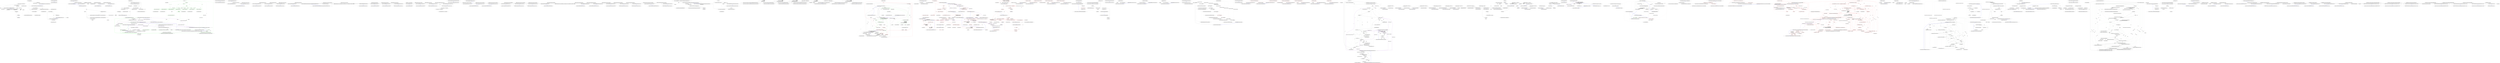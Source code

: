 digraph  {
m1_11 [cluster="Humanizer.Bytes.ByteRate.Humanize(Humanizer.Localisation.TimeUnit)", file="ByteRateTests.cs", label="Entry Humanizer.Bytes.ByteRate.Humanize(Humanizer.Localisation.TimeUnit)", span="39-39"];
m1_10 [cluster="Humanizer.Bytes.ByteSize.Per(System.TimeSpan)", file="ByteRateTests.cs", label="Entry Humanizer.Bytes.ByteSize.Per(System.TimeSpan)", span="498-498"];
m1_20 [cluster="Humanizer.Bytes.ByteSize.FromMegabytes(double)", file="ByteRateTests.cs", label="Entry Humanizer.Bytes.ByteSize.FromMegabytes(double)", span="130-130"];
m1_21 [cluster="Humanizer.Tests.Bytes.ByteRateTests.ThowsOnUnsupportedData(Humanizer.Localisation.TimeUnit)", file="ByteRateTests.cs", label="Entry Humanizer.Tests.Bytes.ByteRateTests.ThowsOnUnsupportedData(Humanizer.Localisation.TimeUnit)", span="55-55"];
m1_22 [cluster="Humanizer.Tests.Bytes.ByteRateTests.ThowsOnUnsupportedData(Humanizer.Localisation.TimeUnit)", file="ByteRateTests.cs", label="var dummyRate = ByteSize.FromBits(1).Per(TimeSpan.FromSeconds(1))", span="57-57"];
m1_23 [cluster="Humanizer.Tests.Bytes.ByteRateTests.ThowsOnUnsupportedData(Humanizer.Localisation.TimeUnit)", file="ByteRateTests.cs", label="Assert.Throws<NotSupportedException>(() =>\r\n            {\r\n                dummyRate.Humanize(units);\r\n            })", span="59-62"];
m1_24 [cluster="Humanizer.Tests.Bytes.ByteRateTests.ThowsOnUnsupportedData(Humanizer.Localisation.TimeUnit)", file="ByteRateTests.cs", label="Exit Humanizer.Tests.Bytes.ByteRateTests.ThowsOnUnsupportedData(Humanizer.Localisation.TimeUnit)", span="55-55"];
m1_26 [cluster="Unk.>", file="ByteRateTests.cs", label="Entry Unk.>", span=""];
m1_0 [cluster="Humanizer.Tests.Bytes.ByteRateTests.ByteRateTests()", file="ByteRateTests.cs", label="Entry Humanizer.Tests.Bytes.ByteRateTests.ByteRateTests()", span="9-9"];
m1_1 [cluster="Humanizer.Tests.Bytes.ByteRateTests.ByteRateTests()", file="ByteRateTests.cs", label="Exit Humanizer.Tests.Bytes.ByteRateTests.ByteRateTests()", span="9-9"];
m1_13 [cluster="Humanizer.Tests.Bytes.ByteRateTests.TimeUnitTests(long, double, Humanizer.Localisation.TimeUnit, string)", file="ByteRateTests.cs", label="Entry Humanizer.Tests.Bytes.ByteRateTests.TimeUnitTests(long, double, Humanizer.Localisation.TimeUnit, string)", span="38-38"];
m1_14 [cluster="Humanizer.Tests.Bytes.ByteRateTests.TimeUnitTests(long, double, Humanizer.Localisation.TimeUnit, string)", file="ByteRateTests.cs", label="var size = ByteSize.FromMegabytes(megabytes)", span="40-40"];
m1_15 [cluster="Humanizer.Tests.Bytes.ByteRateTests.TimeUnitTests(long, double, Humanizer.Localisation.TimeUnit, string)", file="ByteRateTests.cs", label="var measurementInterval = TimeSpan.FromSeconds(measurementIntervalSeconds)", span="41-41"];
m1_17 [cluster="Humanizer.Tests.Bytes.ByteRateTests.TimeUnitTests(long, double, Humanizer.Localisation.TimeUnit, string)", file="ByteRateTests.cs", label="var text = rate.Humanize(displayInterval)", span="44-44"];
m1_18 [cluster="Humanizer.Tests.Bytes.ByteRateTests.TimeUnitTests(long, double, Humanizer.Localisation.TimeUnit, string)", file="ByteRateTests.cs", label="Assert.Equal(expectedValue, text)", span="46-46"];
m1_16 [cluster="Humanizer.Tests.Bytes.ByteRateTests.TimeUnitTests(long, double, Humanizer.Localisation.TimeUnit, string)", file="ByteRateTests.cs", label="var rate = size.Per(measurementInterval)", span="43-43"];
m1_19 [cluster="Humanizer.Tests.Bytes.ByteRateTests.TimeUnitTests(long, double, Humanizer.Localisation.TimeUnit, string)", file="ByteRateTests.cs", label="Exit Humanizer.Tests.Bytes.ByteRateTests.TimeUnitTests(long, double, Humanizer.Localisation.TimeUnit, string)", span="38-38"];
m1_25 [cluster="Humanizer.Bytes.ByteSize.FromBits(long)", file="ByteRateTests.cs", label="Entry Humanizer.Bytes.ByteSize.FromBits(long)", span="115-115"];
m1_9 [cluster="System.TimeSpan.FromSeconds(double)", file="ByteRateTests.cs", label="Entry System.TimeSpan.FromSeconds(double)", span="0-0"];
m1_12 [cluster="Unk.Equal", file="ByteRateTests.cs", label="Entry Unk.Equal", span=""];
m1_2 [cluster="Humanizer.Tests.Bytes.ByteRateTests.HumanizesRates(long, double, string)", file="ByteRateTests.cs", label="Entry Humanizer.Tests.Bytes.ByteRateTests.HumanizesRates(long, double, string)", span="18-18"];
m1_3 [cluster="Humanizer.Tests.Bytes.ByteRateTests.HumanizesRates(long, double, string)", file="ByteRateTests.cs", label="var size = new ByteSize(inputBytes)", span="20-20"];
m1_4 [cluster="Humanizer.Tests.Bytes.ByteRateTests.HumanizesRates(long, double, string)", file="ByteRateTests.cs", label="var interval = TimeSpan.FromSeconds(perSeconds)", span="21-21"];
m1_6 [cluster="Humanizer.Tests.Bytes.ByteRateTests.HumanizesRates(long, double, string)", file="ByteRateTests.cs", label="Assert.Equal(expectedValue, rate)", span="25-25"];
m1_5 [cluster="Humanizer.Tests.Bytes.ByteRateTests.HumanizesRates(long, double, string)", file="ByteRateTests.cs", label="var rate = size.Per(interval).Humanize()", span="23-23"];
m1_7 [cluster="Humanizer.Tests.Bytes.ByteRateTests.HumanizesRates(long, double, string)", file="ByteRateTests.cs", label="Exit Humanizer.Tests.Bytes.ByteRateTests.HumanizesRates(long, double, string)", span="18-18"];
m1_27 [cluster="lambda expression", file="ByteRateTests.cs", label="Entry lambda expression", span="59-62"];
m1_28 [cluster="lambda expression", file="ByteRateTests.cs", label="dummyRate.Humanize(units)", span="61-61"];
m1_29 [cluster="lambda expression", file="ByteRateTests.cs", label="Exit lambda expression", span="59-62"];
m1_8 [cluster="Humanizer.Bytes.ByteSize.ByteSize(double)", file="ByteRateTests.cs", label="Entry Humanizer.Bytes.ByteSize.ByteSize(double)", span="102-102"];
m1_30 [file="ByteRateTests.cs", label="Humanizer.Localisation.TimeUnit", span=""];
m1_31 [file="ByteRateTests.cs", label=dummyRate, span=""];
m3_11 [cluster="Humanizer.Tests.CasingTests.ApplyCaseAllCaps(string, string)", file="CasingTests.cs", label="Entry Humanizer.Tests.CasingTests.ApplyCaseAllCaps(string, string)", span="39-39"];
m3_12 [cluster="Humanizer.Tests.CasingTests.ApplyCaseAllCaps(string, string)", file="CasingTests.cs", label="Assert.Equal(expectedOutput, input.ApplyCase(LetterCasing.AllCaps))", span="41-41"];
m3_13 [cluster="Humanizer.Tests.CasingTests.ApplyCaseAllCaps(string, string)", file="CasingTests.cs", label="Exit Humanizer.Tests.CasingTests.ApplyCaseAllCaps(string, string)", span="39-39"];
m3_3 [cluster="string.ApplyCase(Humanizer.LetterCasing)", file="CasingTests.cs", label="Entry string.ApplyCase(Humanizer.LetterCasing)", span="15-15"];
m3_8 [cluster="Humanizer.Tests.CasingTests.ApplyCaseSentence(string, string)", file="CasingTests.cs", label="Entry Humanizer.Tests.CasingTests.ApplyCaseSentence(string, string)", span="30-30"];
m3_9 [cluster="Humanizer.Tests.CasingTests.ApplyCaseSentence(string, string)", file="CasingTests.cs", label="Assert.Equal(expectedOutput, input.ApplyCase(LetterCasing.Sentence))", span="32-32"];
m3_10 [cluster="Humanizer.Tests.CasingTests.ApplyCaseSentence(string, string)", file="CasingTests.cs", label="Exit Humanizer.Tests.CasingTests.ApplyCaseSentence(string, string)", span="30-30"];
m3_0 [cluster="Humanizer.Tests.CasingTests.ApplyCaseTitle(string, string)", file="CasingTests.cs", label="Entry Humanizer.Tests.CasingTests.ApplyCaseTitle(string, string)", span="11-11"];
m3_1 [cluster="Humanizer.Tests.CasingTests.ApplyCaseTitle(string, string)", file="CasingTests.cs", label="Assert.Equal(expectedOutput, input.ApplyCase(LetterCasing.Title))", span="13-13"];
m3_2 [cluster="Humanizer.Tests.CasingTests.ApplyCaseTitle(string, string)", file="CasingTests.cs", label="Exit Humanizer.Tests.CasingTests.ApplyCaseTitle(string, string)", span="11-11"];
m3_4 [cluster="Unk.Equal", file="CasingTests.cs", label="Entry Unk.Equal", span=""];
m3_5 [cluster="Humanizer.Tests.CasingTests.ApplyCaseLower(string, string)", file="CasingTests.cs", label="Entry Humanizer.Tests.CasingTests.ApplyCaseLower(string, string)", span="21-21"];
m3_6 [cluster="Humanizer.Tests.CasingTests.ApplyCaseLower(string, string)", file="CasingTests.cs", label="Assert.Equal(expectedOutput, input.ApplyCase(LetterCasing.LowerCase))", span="23-23"];
m3_7 [cluster="Humanizer.Tests.CasingTests.ApplyCaseLower(string, string)", file="CasingTests.cs", label="Exit Humanizer.Tests.CasingTests.ApplyCaseLower(string, string)", span="21-21"];
m4_23 [cluster="Unk.Sort", file="ComparingTests.cs", label="Entry Unk.Sort", span=""];
m4_21 [cluster="Unk.Select", file="ComparingTests.cs", label="Entry Unk.Select", span=""];
m4_22 [cluster="Unk.ToList", file="ComparingTests.cs", label="Entry Unk.ToList", span=""];
m4_0 [cluster="Humanizer.Tests.Bytes.ComparingTests.CompareStrongTyped(double, double, int)", file="ComparingTests.cs", label="Entry Humanizer.Tests.Bytes.ComparingTests.CompareStrongTyped(double, double, int)", span="13-13"];
m4_1 [cluster="Humanizer.Tests.Bytes.ComparingTests.CompareStrongTyped(double, double, int)", file="ComparingTests.cs", label="var valueSize = new ByteSize(value)", span="15-15"];
m4_2 [cluster="Humanizer.Tests.Bytes.ComparingTests.CompareStrongTyped(double, double, int)", file="ComparingTests.cs", label="var otherSize = new ByteSize(valueToCompareWith)", span="16-16"];
m4_4 [cluster="Humanizer.Tests.Bytes.ComparingTests.CompareStrongTyped(double, double, int)", file="ComparingTests.cs", label="Assert.Equal(expectedResult, result)", span="19-19"];
m4_3 [cluster="Humanizer.Tests.Bytes.ComparingTests.CompareStrongTyped(double, double, int)", file="ComparingTests.cs", label="var result = valueSize.CompareTo(otherSize)", span="17-17"];
m4_5 [cluster="Humanizer.Tests.Bytes.ComparingTests.CompareStrongTyped(double, double, int)", file="ComparingTests.cs", label="Exit Humanizer.Tests.Bytes.ComparingTests.CompareStrongTyped(double, double, int)", span="13-13"];
m4_8 [cluster="Unk.Equal", file="ComparingTests.cs", label="Entry Unk.Equal", span=""];
m4_9 [cluster="Humanizer.Tests.Bytes.ComparingTests.CompareUntyped(double, double, int)", file="ComparingTests.cs", label="Entry Humanizer.Tests.Bytes.ComparingTests.CompareUntyped(double, double, int)", span="26-26"];
m4_10 [cluster="Humanizer.Tests.Bytes.ComparingTests.CompareUntyped(double, double, int)", file="ComparingTests.cs", label="var valueSize = new ByteSize(value)", span="28-28"];
m4_11 [cluster="Humanizer.Tests.Bytes.ComparingTests.CompareUntyped(double, double, int)", file="ComparingTests.cs", label="object otherSize = new ByteSize(valueToCompareWith)", span="29-29"];
m4_13 [cluster="Humanizer.Tests.Bytes.ComparingTests.CompareUntyped(double, double, int)", file="ComparingTests.cs", label="Assert.Equal(expectedResult, result)", span="32-32"];
m4_12 [cluster="Humanizer.Tests.Bytes.ComparingTests.CompareUntyped(double, double, int)", file="ComparingTests.cs", label="var result = valueSize.CompareTo(otherSize)", span="30-30"];
m4_14 [cluster="Humanizer.Tests.Bytes.ComparingTests.CompareUntyped(double, double, int)", file="ComparingTests.cs", label="Exit Humanizer.Tests.Bytes.ComparingTests.CompareUntyped(double, double, int)", span="26-26"];
m4_16 [cluster="Humanizer.Tests.Bytes.ComparingTests.SortList(System.Collections.Generic.IEnumerable<string>, System.Collections.Generic.IEnumerable<string>)", file="ComparingTests.cs", label="Entry Humanizer.Tests.Bytes.ComparingTests.SortList(System.Collections.Generic.IEnumerable<string>, System.Collections.Generic.IEnumerable<string>)", span="38-38"];
m4_17 [cluster="Humanizer.Tests.Bytes.ComparingTests.SortList(System.Collections.Generic.IEnumerable<string>, System.Collections.Generic.IEnumerable<string>)", file="ComparingTests.cs", label="var list = values.Select(ByteSize.Parse).ToList()", span="40-40"];
m4_19 [cluster="Humanizer.Tests.Bytes.ComparingTests.SortList(System.Collections.Generic.IEnumerable<string>, System.Collections.Generic.IEnumerable<string>)", file="ComparingTests.cs", label="Assert.Equal(expected.Select(ByteSize.Parse), list)", span="43-43"];
m4_18 [cluster="Humanizer.Tests.Bytes.ComparingTests.SortList(System.Collections.Generic.IEnumerable<string>, System.Collections.Generic.IEnumerable<string>)", file="ComparingTests.cs", label="list.Sort()", span="41-41"];
m4_20 [cluster="Humanizer.Tests.Bytes.ComparingTests.SortList(System.Collections.Generic.IEnumerable<string>, System.Collections.Generic.IEnumerable<string>)", file="ComparingTests.cs", label="Exit Humanizer.Tests.Bytes.ComparingTests.SortList(System.Collections.Generic.IEnumerable<string>, System.Collections.Generic.IEnumerable<string>)", span="38-38"];
m4_7 [cluster="Humanizer.Bytes.ByteSize.CompareTo(Humanizer.Bytes.ByteSize)", file="ComparingTests.cs", label="Entry Humanizer.Bytes.ByteSize.CompareTo(Humanizer.Bytes.ByteSize)", span="224-224"];
m4_6 [cluster="Humanizer.Bytes.ByteSize.ByteSize(double)", file="ComparingTests.cs", label="Entry Humanizer.Bytes.ByteSize.ByteSize(double)", span="102-102"];
m4_15 [cluster="Humanizer.Bytes.ByteSize.CompareTo(object)", file="ComparingTests.cs", label="Entry Humanizer.Bytes.ByteSize.CompareTo(object)", span="213-213"];
m5_50 [cluster="System.Math.Abs(int)", file="DateHumanize.cs", label="Entry System.Math.Abs(int)", span="0-0"];
m5_15 [cluster="System.DateTime.Add(System.TimeSpan)", file="DateHumanize.cs", label="Entry System.DateTime.Add(System.TimeSpan)", span="0-0"];
m5_6 [cluster="Humanizer.Tests.DateHumanize.VerifyWithDateInjection(string, System.TimeSpan, System.Globalization.CultureInfo)", file="DateHumanize.cs", label="Entry Humanizer.Tests.DateHumanize.VerifyWithDateInjection(string, System.TimeSpan, System.Globalization.CultureInfo)", span="21-21"];
m5_7 [cluster="Humanizer.Tests.DateHumanize.VerifyWithDateInjection(string, System.TimeSpan, System.Globalization.CultureInfo)", file="DateHumanize.cs", label="var utcNow = new DateTime(2013, 6, 20, 9, 58, 22, DateTimeKind.Utc)", span="23-23"];
m5_9 [cluster="Humanizer.Tests.DateHumanize.VerifyWithDateInjection(string, System.TimeSpan, System.Globalization.CultureInfo)", file="DateHumanize.cs", label="VerifyWithDate(expectedString, deltaFromNow, culture, now, utcNow)", span="26-26"];
m5_8 [cluster="Humanizer.Tests.DateHumanize.VerifyWithDateInjection(string, System.TimeSpan, System.Globalization.CultureInfo)", file="DateHumanize.cs", label="var now = new DateTime(2013, 6, 20, 11, 58, 22, DateTimeKind.Local)", span="24-24"];
m5_10 [cluster="Humanizer.Tests.DateHumanize.VerifyWithDateInjection(string, System.TimeSpan, System.Globalization.CultureInfo)", file="DateHumanize.cs", label="Exit Humanizer.Tests.DateHumanize.VerifyWithDateInjection(string, System.TimeSpan, System.Globalization.CultureInfo)", span="21-21"];
m5_5 [cluster="Humanizer.Tests.DateHumanize.VerifyWithDate(string, System.TimeSpan, System.Globalization.CultureInfo, System.DateTime, System.DateTime)", file="DateHumanize.cs", label="Entry Humanizer.Tests.DateHumanize.VerifyWithDate(string, System.TimeSpan, System.Globalization.CultureInfo, System.DateTime, System.DateTime)", span="29-29"];
m5_12 [cluster="Humanizer.Tests.DateHumanize.VerifyWithDate(string, System.TimeSpan, System.Globalization.CultureInfo, System.DateTime, System.DateTime)", file="DateHumanize.cs", label="Assert.Equal(expectedString, baseDateUtc.Add(deltaFromBase).Humanize(utcDate: true, dateToCompareAgainst: baseDateUtc, culture: culture))", span="31-31"];
m5_13 [cluster="Humanizer.Tests.DateHumanize.VerifyWithDate(string, System.TimeSpan, System.Globalization.CultureInfo, System.DateTime, System.DateTime)", file="DateHumanize.cs", label="Assert.Equal(expectedString, baseDate.Add(deltaFromBase).Humanize(false, baseDate, culture: culture))", span="32-32"];
m5_14 [cluster="Humanizer.Tests.DateHumanize.VerifyWithDate(string, System.TimeSpan, System.Globalization.CultureInfo, System.DateTime, System.DateTime)", file="DateHumanize.cs", label="Exit Humanizer.Tests.DateHumanize.VerifyWithDate(string, System.TimeSpan, System.Globalization.CultureInfo, System.DateTime, System.DateTime)", span="29-29"];
m5_49 [cluster="System.TimeSpan.TimeSpan()", file="DateHumanize.cs", label="Entry System.TimeSpan.TimeSpan()", span="0-0"];
m5_53 [cluster="System.TimeSpan.FromMinutes(double)", file="DateHumanize.cs", label="Entry System.TimeSpan.FromMinutes(double)", span="0-0"];
m5_48 [cluster="Humanizer.DateTimeHumanizeStrategy.DefaultDateTimeHumanizeStrategy.DefaultDateTimeHumanizeStrategy()", file="DateHumanize.cs", label="Entry Humanizer.DateTimeHumanizeStrategy.DefaultDateTimeHumanizeStrategy.DefaultDateTimeHumanizeStrategy()", span="8-8"];
m5_51 [cluster="System.TimeSpan.FromMilliseconds(double)", file="DateHumanize.cs", label="Entry System.TimeSpan.FromMilliseconds(double)", span="0-0"];
m5_52 [cluster="System.TimeSpan.FromSeconds(double)", file="DateHumanize.cs", label="Entry System.TimeSpan.FromSeconds(double)", span="0-0"];
m5_17 [cluster="Unk.Equal", file="DateHumanize.cs", label="Entry Unk.Equal", span=""];
m5_0 [cluster="Humanizer.Tests.DateHumanize.VerifyWithCurrentDate(string, System.TimeSpan, System.Globalization.CultureInfo)", file="DateHumanize.cs", label="Entry Humanizer.Tests.DateHumanize.VerifyWithCurrentDate(string, System.TimeSpan, System.Globalization.CultureInfo)", span="12-12"];
m5_1 [cluster="Humanizer.Tests.DateHumanize.VerifyWithCurrentDate(string, System.TimeSpan, System.Globalization.CultureInfo)", file="DateHumanize.cs", label="var utcNow = DateTime.UtcNow", span="14-14"];
m5_3 [cluster="Humanizer.Tests.DateHumanize.VerifyWithCurrentDate(string, System.TimeSpan, System.Globalization.CultureInfo)", file="DateHumanize.cs", label="VerifyWithDate(expectedString, deltaFromNow, culture, localNow, utcNow)", span="18-18"];
m5_2 [cluster="Humanizer.Tests.DateHumanize.VerifyWithCurrentDate(string, System.TimeSpan, System.Globalization.CultureInfo)", file="DateHumanize.cs", label="var localNow = DateTime.Now", span="15-15"];
m5_4 [cluster="Humanizer.Tests.DateHumanize.VerifyWithCurrentDate(string, System.TimeSpan, System.Globalization.CultureInfo)", file="DateHumanize.cs", label="Exit Humanizer.Tests.DateHumanize.VerifyWithCurrentDate(string, System.TimeSpan, System.Globalization.CultureInfo)", span="12-12"];
m5_54 [cluster="System.TimeSpan.FromHours(double)", file="DateHumanize.cs", label="Entry System.TimeSpan.FromHours(double)", span="0-0"];
m5_11 [cluster="System.DateTime.DateTime(int, int, int, int, int, int, System.DateTimeKind)", file="DateHumanize.cs", label="Entry System.DateTime.DateTime(int, int, int, int, int, int, System.DateTimeKind)", span="0-0"];
m5_18 [cluster="Humanizer.Tests.DateHumanize.Verify(string, int, Humanizer.Localisation.TimeUnit, Humanizer.Localisation.Tense, double?, System.Globalization.CultureInfo, System.DateTime?, System.DateTime?)", file="DateHumanize.cs", label="Entry Humanizer.Tests.DateHumanize.Verify(string, int, Humanizer.Localisation.TimeUnit, Humanizer.Localisation.Tense, double?, System.Globalization.CultureInfo, System.DateTime?, System.DateTime?)", span="35-35"];
m5_19 [cluster="Humanizer.Tests.DateHumanize.Verify(string, int, Humanizer.Localisation.TimeUnit, Humanizer.Localisation.Tense, double?, System.Globalization.CultureInfo, System.DateTime?, System.DateTime?)", color=green, community=0, file="DateHumanize.cs", label="2: LockObject", span="38-38"];
m5_20 [cluster="Humanizer.Tests.DateHumanize.Verify(string, int, Humanizer.Localisation.TimeUnit, Humanizer.Localisation.Tense, double?, System.Globalization.CultureInfo, System.DateTime?, System.DateTime?)", file="DateHumanize.cs", label="precision.HasValue", span="40-40"];
m5_21 [cluster="Humanizer.Tests.DateHumanize.Verify(string, int, Humanizer.Localisation.TimeUnit, Humanizer.Localisation.Tense, double?, System.Globalization.CultureInfo, System.DateTime?, System.DateTime?)", color=green, community=0, file="DateHumanize.cs", label="0: Configurator.DateTimeHumanizeStrategy = new PrecisionDateTimeHumanizeStrategy(precision.Value)", span="41-41"];
m5_23 [cluster="Humanizer.Tests.DateHumanize.Verify(string, int, Humanizer.Localisation.TimeUnit, Humanizer.Localisation.Tense, double?, System.Globalization.CultureInfo, System.DateTime?, System.DateTime?)", color=green, community=0, file="DateHumanize.cs", label="0: var deltaFromNow = new TimeSpan()", span="45-45"];
m5_25 [cluster="Humanizer.Tests.DateHumanize.Verify(string, int, Humanizer.Localisation.TimeUnit, Humanizer.Localisation.Tense, double?, System.Globalization.CultureInfo, System.DateTime?, System.DateTime?)", color=green, community=0, file="DateHumanize.cs", label="1: tense == Tense.Past", span="48-48"];
m5_24 [cluster="Humanizer.Tests.DateHumanize.Verify(string, int, Humanizer.Localisation.TimeUnit, Humanizer.Localisation.Tense, double?, System.Globalization.CultureInfo, System.DateTime?, System.DateTime?)", file="DateHumanize.cs", label="unit = Math.Abs(unit)", span="46-46"];
m5_26 [cluster="Humanizer.Tests.DateHumanize.Verify(string, int, Humanizer.Localisation.TimeUnit, Humanizer.Localisation.Tense, double?, System.Globalization.CultureInfo, System.DateTime?, System.DateTime?)", color=green, community=0, file="DateHumanize.cs", label="0: unit = -unit", span="49-49"];
m5_27 [cluster="Humanizer.Tests.DateHumanize.Verify(string, int, Humanizer.Localisation.TimeUnit, Humanizer.Localisation.Tense, double?, System.Globalization.CultureInfo, System.DateTime?, System.DateTime?)", color=green, community=0, file="DateHumanize.cs", label="0: timeUnit", span="51-51"];
m5_28 [cluster="Humanizer.Tests.DateHumanize.Verify(string, int, Humanizer.Localisation.TimeUnit, Humanizer.Localisation.Tense, double?, System.Globalization.CultureInfo, System.DateTime?, System.DateTime?)", color=green, community=0, file="DateHumanize.cs", label="2: TimeUnit.Millisecond", span="53-53"];
m5_30 [cluster="Humanizer.Tests.DateHumanize.Verify(string, int, Humanizer.Localisation.TimeUnit, Humanizer.Localisation.Tense, double?, System.Globalization.CultureInfo, System.DateTime?, System.DateTime?)", color=green, community=0, file="DateHumanize.cs", label="2: TimeUnit.Second", span="56-56"];
m5_32 [cluster="Humanizer.Tests.DateHumanize.Verify(string, int, Humanizer.Localisation.TimeUnit, Humanizer.Localisation.Tense, double?, System.Globalization.CultureInfo, System.DateTime?, System.DateTime?)", color=green, community=0, file="DateHumanize.cs", label="2: TimeUnit.Minute", span="59-59"];
m5_34 [cluster="Humanizer.Tests.DateHumanize.Verify(string, int, Humanizer.Localisation.TimeUnit, Humanizer.Localisation.Tense, double?, System.Globalization.CultureInfo, System.DateTime?, System.DateTime?)", color=green, community=0, file="DateHumanize.cs", label="2: TimeUnit.Hour", span="62-62"];
m5_36 [cluster="Humanizer.Tests.DateHumanize.Verify(string, int, Humanizer.Localisation.TimeUnit, Humanizer.Localisation.Tense, double?, System.Globalization.CultureInfo, System.DateTime?, System.DateTime?)", color=green, community=0, file="DateHumanize.cs", label="2: TimeUnit.Day", span="65-65"];
m5_38 [cluster="Humanizer.Tests.DateHumanize.Verify(string, int, Humanizer.Localisation.TimeUnit, Humanizer.Localisation.Tense, double?, System.Globalization.CultureInfo, System.DateTime?, System.DateTime?)", color=green, community=0, file="DateHumanize.cs", label="2: TimeUnit.Month", span="68-68"];
m5_40 [cluster="Humanizer.Tests.DateHumanize.Verify(string, int, Humanizer.Localisation.TimeUnit, Humanizer.Localisation.Tense, double?, System.Globalization.CultureInfo, System.DateTime?, System.DateTime?)", file="DateHumanize.cs", label="TimeUnit.Year", span="71-71"];
m5_42 [cluster="Humanizer.Tests.DateHumanize.Verify(string, int, Humanizer.Localisation.TimeUnit, Humanizer.Localisation.Tense, double?, System.Globalization.CultureInfo, System.DateTime?, System.DateTime?)", color=green, community=0, file="DateHumanize.cs", label="0: baseDate == null", span="76-76"];
m5_29 [cluster="Humanizer.Tests.DateHumanize.Verify(string, int, Humanizer.Localisation.TimeUnit, Humanizer.Localisation.Tense, double?, System.Globalization.CultureInfo, System.DateTime?, System.DateTime?)", color=green, community=0, file="DateHumanize.cs", label="0: deltaFromNow = TimeSpan.FromMilliseconds(unit)", span="54-54"];
m5_31 [cluster="Humanizer.Tests.DateHumanize.Verify(string, int, Humanizer.Localisation.TimeUnit, Humanizer.Localisation.Tense, double?, System.Globalization.CultureInfo, System.DateTime?, System.DateTime?)", color=green, community=0, file="DateHumanize.cs", label="0: deltaFromNow = TimeSpan.FromSeconds(unit)", span="57-57"];
m5_33 [cluster="Humanizer.Tests.DateHumanize.Verify(string, int, Humanizer.Localisation.TimeUnit, Humanizer.Localisation.Tense, double?, System.Globalization.CultureInfo, System.DateTime?, System.DateTime?)", color=green, community=0, file="DateHumanize.cs", label="0: deltaFromNow = TimeSpan.FromMinutes(unit)", span="60-60"];
m5_35 [cluster="Humanizer.Tests.DateHumanize.Verify(string, int, Humanizer.Localisation.TimeUnit, Humanizer.Localisation.Tense, double?, System.Globalization.CultureInfo, System.DateTime?, System.DateTime?)", color=green, community=0, file="DateHumanize.cs", label="0: deltaFromNow = TimeSpan.FromHours(unit)", span="63-63"];
m5_37 [cluster="Humanizer.Tests.DateHumanize.Verify(string, int, Humanizer.Localisation.TimeUnit, Humanizer.Localisation.Tense, double?, System.Globalization.CultureInfo, System.DateTime?, System.DateTime?)", color=green, community=0, file="DateHumanize.cs", label="0: deltaFromNow = TimeSpan.FromDays(unit)", span="66-66"];
m5_39 [cluster="Humanizer.Tests.DateHumanize.Verify(string, int, Humanizer.Localisation.TimeUnit, Humanizer.Localisation.Tense, double?, System.Globalization.CultureInfo, System.DateTime?, System.DateTime?)", color=green, community=0, file="DateHumanize.cs", label="0: deltaFromNow = TimeSpan.FromDays(unit*31)", span="69-69"];
m5_41 [cluster="Humanizer.Tests.DateHumanize.Verify(string, int, Humanizer.Localisation.TimeUnit, Humanizer.Localisation.Tense, double?, System.Globalization.CultureInfo, System.DateTime?, System.DateTime?)", color=green, community=0, file="DateHumanize.cs", label="2: deltaFromNow = TimeSpan.FromDays(unit*366)", span="72-72"];
m5_43 [cluster="Humanizer.Tests.DateHumanize.Verify(string, int, Humanizer.Localisation.TimeUnit, Humanizer.Localisation.Tense, double?, System.Globalization.CultureInfo, System.DateTime?, System.DateTime?)", color=green, community=0, file="DateHumanize.cs", label="0: VerifyWithCurrentDate(expectedString, deltaFromNow, culture)", span="78-78"];
m5_45 [cluster="Humanizer.Tests.DateHumanize.Verify(string, int, Humanizer.Localisation.TimeUnit, Humanizer.Localisation.Tense, double?, System.Globalization.CultureInfo, System.DateTime?, System.DateTime?)", file="DateHumanize.cs", label="VerifyWithDate(expectedString, deltaFromNow, culture, baseDate.Value, baseDateUtc.Value)", span="83-83"];
m5_44 [cluster="Humanizer.Tests.DateHumanize.Verify(string, int, Humanizer.Localisation.TimeUnit, Humanizer.Localisation.Tense, double?, System.Globalization.CultureInfo, System.DateTime?, System.DateTime?)", color=green, community=0, file="DateHumanize.cs", label="0: VerifyWithDateInjection(expectedString, deltaFromNow, culture)", span="79-79"];
m5_22 [cluster="Humanizer.Tests.DateHumanize.Verify(string, int, Humanizer.Localisation.TimeUnit, Humanizer.Localisation.Tense, double?, System.Globalization.CultureInfo, System.DateTime?, System.DateTime?)", file="DateHumanize.cs", label="Configurator.DateTimeHumanizeStrategy = new DefaultDateTimeHumanizeStrategy()", span="43-43"];
m5_46 [cluster="Humanizer.Tests.DateHumanize.Verify(string, int, Humanizer.Localisation.TimeUnit, Humanizer.Localisation.Tense, double?, System.Globalization.CultureInfo, System.DateTime?, System.DateTime?)", file="DateHumanize.cs", label="Exit Humanizer.Tests.DateHumanize.Verify(string, int, Humanizer.Localisation.TimeUnit, Humanizer.Localisation.Tense, double?, System.Globalization.CultureInfo, System.DateTime?, System.DateTime?)", span="35-35"];
m5_16 [cluster="System.DateTime.Humanize(bool, System.DateTime?, System.Globalization.CultureInfo)", file="DateHumanize.cs", label="Entry System.DateTime.Humanize(bool, System.DateTime?, System.Globalization.CultureInfo)", span="19-19"];
m5_55 [cluster="System.TimeSpan.FromDays(double)", file="DateHumanize.cs", label="Entry System.TimeSpan.FromDays(double)", span="0-0"];
m5_47 [cluster="Humanizer.DateTimeHumanizeStrategy.PrecisionDateTimeHumanizeStrategy.PrecisionDateTimeHumanizeStrategy(double)", file="DateHumanize.cs", label="Entry Humanizer.DateTimeHumanizeStrategy.PrecisionDateTimeHumanizeStrategy.PrecisionDateTimeHumanizeStrategy(double)", span="16-16"];
m6_0 [cluster="Humanizer.Tests.DateHumanizeDefaultStrategyTests.DateHumanizeDefaultStrategyTests()", file="DateHumanizeDefaultStrategyTests.cs", label="Entry Humanizer.Tests.DateHumanizeDefaultStrategyTests.DateHumanizeDefaultStrategyTests()", span="9-9"];
m6_1 [cluster="Humanizer.Tests.DateHumanizeDefaultStrategyTests.DateHumanizeDefaultStrategyTests()", file="DateHumanizeDefaultStrategyTests.cs", label="Exit Humanizer.Tests.DateHumanizeDefaultStrategyTests.DateHumanizeDefaultStrategyTests()", span="9-9"];
m6_15 [cluster="Humanizer.Tests.DateHumanizeDefaultStrategyTests.HoursAgo(int, string)", file="DateHumanizeDefaultStrategyTests.cs", label="Entry Humanizer.Tests.DateHumanizeDefaultStrategyTests.HoursAgo(int, string)", span="65-65"];
m6_16 [cluster="Humanizer.Tests.DateHumanizeDefaultStrategyTests.HoursAgo(int, string)", file="DateHumanizeDefaultStrategyTests.cs", label="DateHumanize.Verify(expected, hours, TimeUnit.Hour, Tense.Past)", span="67-67"];
m6_17 [cluster="Humanizer.Tests.DateHumanizeDefaultStrategyTests.HoursAgo(int, string)", file="DateHumanizeDefaultStrategyTests.cs", label="Exit Humanizer.Tests.DateHumanizeDefaultStrategyTests.HoursAgo(int, string)", span="65-65"];
m6_12 [cluster="Humanizer.Tests.DateHumanizeDefaultStrategyTests.MinutesFromNow(int, string)", file="DateHumanizeDefaultStrategyTests.cs", label="Entry Humanizer.Tests.DateHumanizeDefaultStrategyTests.MinutesFromNow(int, string)", span="55-55"];
m6_13 [cluster="Humanizer.Tests.DateHumanizeDefaultStrategyTests.MinutesFromNow(int, string)", file="DateHumanizeDefaultStrategyTests.cs", label="DateHumanize.Verify(expected, minutes, TimeUnit.Minute, Tense.Future)", span="57-57"];
m6_14 [cluster="Humanizer.Tests.DateHumanizeDefaultStrategyTests.MinutesFromNow(int, string)", file="DateHumanizeDefaultStrategyTests.cs", label="Exit Humanizer.Tests.DateHumanizeDefaultStrategyTests.MinutesFromNow(int, string)", span="55-55"];
m6_30 [cluster="Humanizer.Tests.DateHumanizeDefaultStrategyTests.DaysFromNow(int, string)", file="DateHumanizeDefaultStrategyTests.cs", label="Entry Humanizer.Tests.DateHumanizeDefaultStrategyTests.DaysFromNow(int, string)", span="107-107"];
m6_31 [cluster="Humanizer.Tests.DateHumanizeDefaultStrategyTests.DaysFromNow(int, string)", file="DateHumanizeDefaultStrategyTests.cs", label="DateHumanize.Verify(expected, days, TimeUnit.Day, Tense.Future)", span="109-109"];
m6_32 [cluster="Humanizer.Tests.DateHumanizeDefaultStrategyTests.DaysFromNow(int, string)", file="DateHumanizeDefaultStrategyTests.cs", label="Exit Humanizer.Tests.DateHumanizeDefaultStrategyTests.DaysFromNow(int, string)", span="107-107"];
m6_39 [cluster="Humanizer.Tests.DateHumanizeDefaultStrategyTests.YearsAgo(int, string)", file="DateHumanizeDefaultStrategyTests.cs", label="Entry Humanizer.Tests.DateHumanizeDefaultStrategyTests.YearsAgo(int, string)", span="135-135"];
m6_40 [cluster="Humanizer.Tests.DateHumanizeDefaultStrategyTests.YearsAgo(int, string)", file="DateHumanizeDefaultStrategyTests.cs", label="DateHumanize.Verify(expected, years, TimeUnit.Year, Tense.Past)", span="137-137"];
m6_41 [cluster="Humanizer.Tests.DateHumanizeDefaultStrategyTests.YearsAgo(int, string)", file="DateHumanizeDefaultStrategyTests.cs", label="Exit Humanizer.Tests.DateHumanizeDefaultStrategyTests.YearsAgo(int, string)", span="135-135"];
m6_9 [cluster="Humanizer.Tests.DateHumanizeDefaultStrategyTests.MinutesAgo(int, string)", file="DateHumanizeDefaultStrategyTests.cs", label="Entry Humanizer.Tests.DateHumanizeDefaultStrategyTests.MinutesAgo(int, string)", span="43-43"];
m6_10 [cluster="Humanizer.Tests.DateHumanizeDefaultStrategyTests.MinutesAgo(int, string)", file="DateHumanizeDefaultStrategyTests.cs", label="DateHumanize.Verify(expected, minutes, TimeUnit.Minute, Tense.Past)", span="45-45"];
m6_11 [cluster="Humanizer.Tests.DateHumanizeDefaultStrategyTests.MinutesAgo(int, string)", file="DateHumanizeDefaultStrategyTests.cs", label="Exit Humanizer.Tests.DateHumanizeDefaultStrategyTests.MinutesAgo(int, string)", span="43-43"];
m6_42 [cluster="Humanizer.Tests.DateHumanizeDefaultStrategyTests.YearsFromNow(int, string)", file="DateHumanizeDefaultStrategyTests.cs", label="Entry Humanizer.Tests.DateHumanizeDefaultStrategyTests.YearsFromNow(int, string)", span="143-143"];
m6_43 [cluster="Humanizer.Tests.DateHumanizeDefaultStrategyTests.YearsFromNow(int, string)", file="DateHumanizeDefaultStrategyTests.cs", label="DateHumanize.Verify(expected, years, TimeUnit.Year, Tense.Future)", span="145-145"];
m6_44 [cluster="Humanizer.Tests.DateHumanizeDefaultStrategyTests.YearsFromNow(int, string)", file="DateHumanizeDefaultStrategyTests.cs", label="Exit Humanizer.Tests.DateHumanizeDefaultStrategyTests.YearsFromNow(int, string)", span="143-143"];
m6_48 [cluster="Humanizer.Tests.DateHumanizeDefaultStrategyTests.CanSpecifyCultureExplicitly(int, Humanizer.Localisation.TimeUnit, Humanizer.Localisation.Tense, string, string)", file="DateHumanizeDefaultStrategyTests.cs", label="Entry Humanizer.Tests.DateHumanizeDefaultStrategyTests.CanSpecifyCultureExplicitly(int, Humanizer.Localisation.TimeUnit, Humanizer.Localisation.Tense, string, string)", span="158-158"];
m6_49 [cluster="Humanizer.Tests.DateHumanizeDefaultStrategyTests.CanSpecifyCultureExplicitly(int, Humanizer.Localisation.TimeUnit, Humanizer.Localisation.Tense, string, string)", file="DateHumanizeDefaultStrategyTests.cs", label="DateHumanize.Verify(expected, unit, timeUnit, tense, culture: new CultureInfo(culture))", span="160-160"];
m6_50 [cluster="Humanizer.Tests.DateHumanizeDefaultStrategyTests.CanSpecifyCultureExplicitly(int, Humanizer.Localisation.TimeUnit, Humanizer.Localisation.Tense, string, string)", file="DateHumanizeDefaultStrategyTests.cs", label="Exit Humanizer.Tests.DateHumanizeDefaultStrategyTests.CanSpecifyCultureExplicitly(int, Humanizer.Localisation.TimeUnit, Humanizer.Localisation.Tense, string, string)", span="158-158"];
m6_2 [cluster="Humanizer.Tests.DateHumanizeDefaultStrategyTests.SecondsAgo(int, string)", file="DateHumanizeDefaultStrategyTests.cs", label="Entry Humanizer.Tests.DateHumanizeDefaultStrategyTests.SecondsAgo(int, string)", span="19-19"];
m6_3 [cluster="Humanizer.Tests.DateHumanizeDefaultStrategyTests.SecondsAgo(int, string)", file="DateHumanizeDefaultStrategyTests.cs", label="DateHumanize.Verify(expected, seconds, TimeUnit.Second, Tense.Past)", span="21-21"];
m6_4 [cluster="Humanizer.Tests.DateHumanizeDefaultStrategyTests.SecondsAgo(int, string)", file="DateHumanizeDefaultStrategyTests.cs", label="Exit Humanizer.Tests.DateHumanizeDefaultStrategyTests.SecondsAgo(int, string)", span="19-19"];
m6_26 [cluster="System.DateTime.DateTime(int, int, int, int, int, int, System.DateTimeKind)", file="DateHumanizeDefaultStrategyTests.cs", label="Entry System.DateTime.DateTime(int, int, int, int, int, int, System.DateTimeKind)", span="0-0"];
m6_27 [cluster="Humanizer.Tests.DateHumanizeDefaultStrategyTests.DaysAgo(int, string)", file="DateHumanizeDefaultStrategyTests.cs", label="Entry Humanizer.Tests.DateHumanizeDefaultStrategyTests.DaysAgo(int, string)", span="97-97"];
m6_28 [cluster="Humanizer.Tests.DateHumanizeDefaultStrategyTests.DaysAgo(int, string)", file="DateHumanizeDefaultStrategyTests.cs", label="DateHumanize.Verify(expected, days, TimeUnit.Day, Tense.Past)", span="99-99"];
m6_29 [cluster="Humanizer.Tests.DateHumanizeDefaultStrategyTests.DaysAgo(int, string)", file="DateHumanizeDefaultStrategyTests.cs", label="Exit Humanizer.Tests.DateHumanizeDefaultStrategyTests.DaysAgo(int, string)", span="97-97"];
m6_5 [cluster="Humanizer.Tests.DateHumanize.Verify(string, int, Humanizer.Localisation.TimeUnit, Humanizer.Localisation.Tense, double?, System.Globalization.CultureInfo, System.DateTime?, System.DateTime?)", file="DateHumanizeDefaultStrategyTests.cs", label="Entry Humanizer.Tests.DateHumanize.Verify(string, int, Humanizer.Localisation.TimeUnit, Humanizer.Localisation.Tense, double?, System.Globalization.CultureInfo, System.DateTime?, System.DateTime?)", span="35-35"];
m6_33 [cluster="Humanizer.Tests.DateHumanizeDefaultStrategyTests.MonthsAgo(int, string)", file="DateHumanizeDefaultStrategyTests.cs", label="Entry Humanizer.Tests.DateHumanizeDefaultStrategyTests.MonthsAgo(int, string)", span="117-117"];
m6_34 [cluster="Humanizer.Tests.DateHumanizeDefaultStrategyTests.MonthsAgo(int, string)", file="DateHumanizeDefaultStrategyTests.cs", label="DateHumanize.Verify(expected, months, TimeUnit.Month, Tense.Past)", span="119-119"];
m6_35 [cluster="Humanizer.Tests.DateHumanizeDefaultStrategyTests.MonthsAgo(int, string)", file="DateHumanizeDefaultStrategyTests.cs", label="Exit Humanizer.Tests.DateHumanizeDefaultStrategyTests.MonthsAgo(int, string)", span="117-117"];
m6_36 [cluster="Humanizer.Tests.DateHumanizeDefaultStrategyTests.MonthsFromNow(int, string)", file="DateHumanizeDefaultStrategyTests.cs", label="Entry Humanizer.Tests.DateHumanizeDefaultStrategyTests.MonthsFromNow(int, string)", span="127-127"];
m6_37 [cluster="Humanizer.Tests.DateHumanizeDefaultStrategyTests.MonthsFromNow(int, string)", file="DateHumanizeDefaultStrategyTests.cs", label="DateHumanize.Verify(expected, months, TimeUnit.Month, Tense.Future)", span="129-129"];
m6_38 [cluster="Humanizer.Tests.DateHumanizeDefaultStrategyTests.MonthsFromNow(int, string)", file="DateHumanizeDefaultStrategyTests.cs", label="Exit Humanizer.Tests.DateHumanizeDefaultStrategyTests.MonthsFromNow(int, string)", span="127-127"];
m6_45 [cluster="Humanizer.Tests.DateHumanizeDefaultStrategyTests.Now()", file="DateHumanizeDefaultStrategyTests.cs", label="Entry Humanizer.Tests.DateHumanizeDefaultStrategyTests.Now()", span="149-149"];
m6_46 [cluster="Humanizer.Tests.DateHumanizeDefaultStrategyTests.Now()", file="DateHumanizeDefaultStrategyTests.cs", label="DateHumanize.Verify(''now'', 0, TimeUnit.Year, Tense.Future)", span="151-151"];
m6_47 [cluster="Humanizer.Tests.DateHumanizeDefaultStrategyTests.Now()", file="DateHumanizeDefaultStrategyTests.cs", label="Exit Humanizer.Tests.DateHumanizeDefaultStrategyTests.Now()", span="149-149"];
m6_6 [cluster="Humanizer.Tests.DateHumanizeDefaultStrategyTests.SecondsFromNow(int, string)", file="DateHumanizeDefaultStrategyTests.cs", label="Entry Humanizer.Tests.DateHumanizeDefaultStrategyTests.SecondsFromNow(int, string)", span="29-29"];
m6_7 [cluster="Humanizer.Tests.DateHumanizeDefaultStrategyTests.SecondsFromNow(int, string)", file="DateHumanizeDefaultStrategyTests.cs", label="DateHumanize.Verify(expected, seconds, TimeUnit.Second, Tense.Future)", span="31-31"];
m6_8 [cluster="Humanizer.Tests.DateHumanizeDefaultStrategyTests.SecondsFromNow(int, string)", file="DateHumanizeDefaultStrategyTests.cs", label="Exit Humanizer.Tests.DateHumanizeDefaultStrategyTests.SecondsFromNow(int, string)", span="29-29"];
m6_18 [cluster="Humanizer.Tests.DateHumanizeDefaultStrategyTests.HoursFromNow(int, string)", file="DateHumanizeDefaultStrategyTests.cs", label="Entry Humanizer.Tests.DateHumanizeDefaultStrategyTests.HoursFromNow(int, string)", span="75-75"];
m6_19 [cluster="Humanizer.Tests.DateHumanizeDefaultStrategyTests.HoursFromNow(int, string)", file="DateHumanizeDefaultStrategyTests.cs", label="DateHumanize.Verify(expected, hours, TimeUnit.Hour, Tense.Future)", span="77-77"];
m6_20 [cluster="Humanizer.Tests.DateHumanizeDefaultStrategyTests.HoursFromNow(int, string)", file="DateHumanizeDefaultStrategyTests.cs", label="Exit Humanizer.Tests.DateHumanizeDefaultStrategyTests.HoursFromNow(int, string)", span="75-75"];
m6_51 [cluster="System.Globalization.CultureInfo.CultureInfo(string)", file="DateHumanizeDefaultStrategyTests.cs", label="Entry System.Globalization.CultureInfo.CultureInfo(string)", span="0-0"];
m6_21 [cluster="Humanizer.Tests.DateHumanizeDefaultStrategyTests.HoursFromNowNotTomorrow(int, string)", file="DateHumanizeDefaultStrategyTests.cs", label="Entry Humanizer.Tests.DateHumanizeDefaultStrategyTests.HoursFromNowNotTomorrow(int, string)", span="83-83"];
m6_22 [cluster="Humanizer.Tests.DateHumanizeDefaultStrategyTests.HoursFromNowNotTomorrow(int, string)", file="DateHumanizeDefaultStrategyTests.cs", label="var utcNow = new DateTime(2014, 6, 28, 9, 58, 22, DateTimeKind.Utc)", span="86-86"];
m6_24 [cluster="Humanizer.Tests.DateHumanizeDefaultStrategyTests.HoursFromNowNotTomorrow(int, string)", file="DateHumanizeDefaultStrategyTests.cs", label="DateHumanize.Verify(expected, hours, TimeUnit.Hour, Tense.Future, null, null, now, utcNow)", span="89-89"];
m6_23 [cluster="Humanizer.Tests.DateHumanizeDefaultStrategyTests.HoursFromNowNotTomorrow(int, string)", file="DateHumanizeDefaultStrategyTests.cs", label="var now = new DateTime(2014, 6, 28, 9, 58, 22, DateTimeKind.Local)", span="87-87"];
m6_25 [cluster="Humanizer.Tests.DateHumanizeDefaultStrategyTests.HoursFromNowNotTomorrow(int, string)", file="DateHumanizeDefaultStrategyTests.cs", label="Exit Humanizer.Tests.DateHumanizeDefaultStrategyTests.HoursFromNowNotTomorrow(int, string)", span="83-83"];
m8_0 [cluster="Humanizer.Tests.DateTimeHumanizePrecisionStrategyTests.DateTimeHumanizePrecisionStrategyTests()", file="DateTimeHumanizePrecisionStrategyTests.cs", label="Entry Humanizer.Tests.DateTimeHumanizePrecisionStrategyTests.DateTimeHumanizePrecisionStrategyTests()", span="7-7"];
m8_1 [cluster="Humanizer.Tests.DateTimeHumanizePrecisionStrategyTests.DateTimeHumanizePrecisionStrategyTests()", file="DateTimeHumanizePrecisionStrategyTests.cs", label="Exit Humanizer.Tests.DateTimeHumanizePrecisionStrategyTests.DateTimeHumanizePrecisionStrategyTests()", span="7-7"];
m8_15 [cluster="Humanizer.Tests.DateTimeHumanizePrecisionStrategyTests.MinutesAgo(int, string)", file="DateTimeHumanizePrecisionStrategyTests.cs", label="Entry Humanizer.Tests.DateTimeHumanizePrecisionStrategyTests.MinutesAgo(int, string)", span="72-72"];
m8_16 [cluster="Humanizer.Tests.DateTimeHumanizePrecisionStrategyTests.MinutesAgo(int, string)", file="DateTimeHumanizePrecisionStrategyTests.cs", label="DateHumanize.Verify(expected, minutes, TimeUnit.Minute, Tense.Past, DefaultPrecision)", span="74-74"];
m8_17 [cluster="Humanizer.Tests.DateTimeHumanizePrecisionStrategyTests.MinutesAgo(int, string)", file="DateTimeHumanizePrecisionStrategyTests.cs", label="Exit Humanizer.Tests.DateTimeHumanizePrecisionStrategyTests.MinutesAgo(int, string)", span="72-72"];
m8_33 [cluster="Humanizer.Tests.DateTimeHumanizePrecisionStrategyTests.MonthsAgo(int, string)", file="DateTimeHumanizePrecisionStrategyTests.cs", label="Entry Humanizer.Tests.DateTimeHumanizePrecisionStrategyTests.MonthsAgo(int, string)", span="156-156"];
m8_34 [cluster="Humanizer.Tests.DateTimeHumanizePrecisionStrategyTests.MonthsAgo(int, string)", file="DateTimeHumanizePrecisionStrategyTests.cs", label="DateHumanize.Verify(expected, months, TimeUnit.Month, Tense.Past, DefaultPrecision)", span="158-158"];
m8_35 [cluster="Humanizer.Tests.DateTimeHumanizePrecisionStrategyTests.MonthsAgo(int, string)", file="DateTimeHumanizePrecisionStrategyTests.cs", label="Exit Humanizer.Tests.DateTimeHumanizePrecisionStrategyTests.MonthsAgo(int, string)", span="156-156"];
m8_12 [cluster="Humanizer.Tests.DateTimeHumanizePrecisionStrategyTests.SecondsFromNow(int, string)", file="DateTimeHumanizePrecisionStrategyTests.cs", label="Entry Humanizer.Tests.DateTimeHumanizePrecisionStrategyTests.SecondsFromNow(int, string)", span="58-58"];
m8_13 [cluster="Humanizer.Tests.DateTimeHumanizePrecisionStrategyTests.SecondsFromNow(int, string)", file="DateTimeHumanizePrecisionStrategyTests.cs", label="DateHumanize.Verify(expected, seconds, TimeUnit.Second, Tense.Future, DefaultPrecision)", span="60-60"];
m8_14 [cluster="Humanizer.Tests.DateTimeHumanizePrecisionStrategyTests.SecondsFromNow(int, string)", file="DateTimeHumanizePrecisionStrategyTests.cs", label="Exit Humanizer.Tests.DateTimeHumanizePrecisionStrategyTests.SecondsFromNow(int, string)", span="58-58"];
m8_30 [cluster="Humanizer.Tests.DateTimeHumanizePrecisionStrategyTests.DaysFromNow(int, string)", file="DateTimeHumanizePrecisionStrategyTests.cs", label="Entry Humanizer.Tests.DateTimeHumanizePrecisionStrategyTests.DaysFromNow(int, string)", span="143-143"];
m8_31 [cluster="Humanizer.Tests.DateTimeHumanizePrecisionStrategyTests.DaysFromNow(int, string)", file="DateTimeHumanizePrecisionStrategyTests.cs", label="DateHumanize.Verify(expected, days, TimeUnit.Day, Tense.Future, DefaultPrecision)", span="145-145"];
m8_32 [cluster="Humanizer.Tests.DateTimeHumanizePrecisionStrategyTests.DaysFromNow(int, string)", file="DateTimeHumanizePrecisionStrategyTests.cs", label="Exit Humanizer.Tests.DateTimeHumanizePrecisionStrategyTests.DaysFromNow(int, string)", span="143-143"];
m8_36 [cluster="Humanizer.Tests.DateTimeHumanizePrecisionStrategyTests.MonthsFromNow(int, string)", file="DateTimeHumanizePrecisionStrategyTests.cs", label="Entry Humanizer.Tests.DateTimeHumanizePrecisionStrategyTests.MonthsFromNow(int, string)", span="169-169"];
m8_37 [cluster="Humanizer.Tests.DateTimeHumanizePrecisionStrategyTests.MonthsFromNow(int, string)", file="DateTimeHumanizePrecisionStrategyTests.cs", label="DateHumanize.Verify(expected, months, TimeUnit.Month, Tense.Future, DefaultPrecision)", span="171-171"];
m8_38 [cluster="Humanizer.Tests.DateTimeHumanizePrecisionStrategyTests.MonthsFromNow(int, string)", file="DateTimeHumanizePrecisionStrategyTests.cs", label="Exit Humanizer.Tests.DateTimeHumanizePrecisionStrategyTests.MonthsFromNow(int, string)", span="169-169"];
m8_24 [cluster="Humanizer.Tests.DateTimeHumanizePrecisionStrategyTests.HoursFromNow(int, string)", file="DateTimeHumanizePrecisionStrategyTests.cs", label="Entry Humanizer.Tests.DateTimeHumanizePrecisionStrategyTests.HoursFromNow(int, string)", span="115-115"];
m8_25 [cluster="Humanizer.Tests.DateTimeHumanizePrecisionStrategyTests.HoursFromNow(int, string)", file="DateTimeHumanizePrecisionStrategyTests.cs", label="DateHumanize.Verify(expected, hours, TimeUnit.Hour, Tense.Future, DefaultPrecision)", span="117-117"];
m8_26 [cluster="Humanizer.Tests.DateTimeHumanizePrecisionStrategyTests.HoursFromNow(int, string)", file="DateTimeHumanizePrecisionStrategyTests.cs", label="Exit Humanizer.Tests.DateTimeHumanizePrecisionStrategyTests.HoursFromNow(int, string)", span="115-115"];
m8_27 [cluster="Humanizer.Tests.DateTimeHumanizePrecisionStrategyTests.DaysAgo(int, string)", file="DateTimeHumanizePrecisionStrategyTests.cs", label="Entry Humanizer.Tests.DateTimeHumanizePrecisionStrategyTests.DaysAgo(int, string)", span="129-129"];
m8_28 [cluster="Humanizer.Tests.DateTimeHumanizePrecisionStrategyTests.DaysAgo(int, string)", file="DateTimeHumanizePrecisionStrategyTests.cs", label="DateHumanize.Verify(expected, days, TimeUnit.Day, Tense.Past, DefaultPrecision)", span="131-131"];
m8_29 [cluster="Humanizer.Tests.DateTimeHumanizePrecisionStrategyTests.DaysAgo(int, string)", file="DateTimeHumanizePrecisionStrategyTests.cs", label="Exit Humanizer.Tests.DateTimeHumanizePrecisionStrategyTests.DaysAgo(int, string)", span="129-129"];
m8_39 [cluster="Humanizer.Tests.DateTimeHumanizePrecisionStrategyTests.YearsAgo(int, string)", file="DateTimeHumanizePrecisionStrategyTests.cs", label="Entry Humanizer.Tests.DateTimeHumanizePrecisionStrategyTests.YearsAgo(int, string)", span="177-177"];
m8_40 [cluster="Humanizer.Tests.DateTimeHumanizePrecisionStrategyTests.YearsAgo(int, string)", file="DateTimeHumanizePrecisionStrategyTests.cs", label="DateHumanize.Verify(expected, years, TimeUnit.Year, Tense.Past, DefaultPrecision)", span="179-179"];
m8_41 [cluster="Humanizer.Tests.DateTimeHumanizePrecisionStrategyTests.YearsAgo(int, string)", file="DateTimeHumanizePrecisionStrategyTests.cs", label="Exit Humanizer.Tests.DateTimeHumanizePrecisionStrategyTests.YearsAgo(int, string)", span="177-177"];
m8_18 [cluster="Humanizer.Tests.DateTimeHumanizePrecisionStrategyTests.MinutesFromNow(int, string)", file="DateTimeHumanizePrecisionStrategyTests.cs", label="Entry Humanizer.Tests.DateTimeHumanizePrecisionStrategyTests.MinutesFromNow(int, string)", span="86-86"];
m8_19 [cluster="Humanizer.Tests.DateTimeHumanizePrecisionStrategyTests.MinutesFromNow(int, string)", file="DateTimeHumanizePrecisionStrategyTests.cs", label="DateHumanize.Verify(expected, minutes, TimeUnit.Minute, Tense.Future, DefaultPrecision)", span="88-88"];
m8_20 [cluster="Humanizer.Tests.DateTimeHumanizePrecisionStrategyTests.MinutesFromNow(int, string)", file="DateTimeHumanizePrecisionStrategyTests.cs", label="Exit Humanizer.Tests.DateTimeHumanizePrecisionStrategyTests.MinutesFromNow(int, string)", span="86-86"];
m8_42 [cluster="Humanizer.Tests.DateTimeHumanizePrecisionStrategyTests.YearsFromNow(int, string)", file="DateTimeHumanizePrecisionStrategyTests.cs", label="Entry Humanizer.Tests.DateTimeHumanizePrecisionStrategyTests.YearsFromNow(int, string)", span="185-185"];
m8_43 [cluster="Humanizer.Tests.DateTimeHumanizePrecisionStrategyTests.YearsFromNow(int, string)", file="DateTimeHumanizePrecisionStrategyTests.cs", label="DateHumanize.Verify(expected, years, TimeUnit.Year, Tense.Future, DefaultPrecision)", span="187-187"];
m8_44 [cluster="Humanizer.Tests.DateTimeHumanizePrecisionStrategyTests.YearsFromNow(int, string)", file="DateTimeHumanizePrecisionStrategyTests.cs", label="Exit Humanizer.Tests.DateTimeHumanizePrecisionStrategyTests.YearsFromNow(int, string)", span="185-185"];
m8_9 [cluster="Humanizer.Tests.DateTimeHumanizePrecisionStrategyTests.SecondsAgo(int, string)", file="DateTimeHumanizePrecisionStrategyTests.cs", label="Entry Humanizer.Tests.DateTimeHumanizePrecisionStrategyTests.SecondsAgo(int, string)", span="44-44"];
m8_10 [cluster="Humanizer.Tests.DateTimeHumanizePrecisionStrategyTests.SecondsAgo(int, string)", file="DateTimeHumanizePrecisionStrategyTests.cs", label="DateHumanize.Verify(expected, seconds, TimeUnit.Second, Tense.Past, DefaultPrecision)", span="46-46"];
m8_11 [cluster="Humanizer.Tests.DateTimeHumanizePrecisionStrategyTests.SecondsAgo(int, string)", file="DateTimeHumanizePrecisionStrategyTests.cs", label="Exit Humanizer.Tests.DateTimeHumanizePrecisionStrategyTests.SecondsAgo(int, string)", span="44-44"];
m8_5 [cluster="Humanizer.Tests.DateHumanize.Verify(string, int, Humanizer.Localisation.TimeUnit, Humanizer.Localisation.Tense, double?, System.Globalization.CultureInfo, System.DateTime?, System.DateTime?)", file="DateTimeHumanizePrecisionStrategyTests.cs", label="Entry Humanizer.Tests.DateHumanize.Verify(string, int, Humanizer.Localisation.TimeUnit, Humanizer.Localisation.Tense, double?, System.Globalization.CultureInfo, System.DateTime?, System.DateTime?)", span="35-35"];
m8_21 [cluster="Humanizer.Tests.DateTimeHumanizePrecisionStrategyTests.HoursAgo(int, string)", file="DateTimeHumanizePrecisionStrategyTests.cs", label="Entry Humanizer.Tests.DateTimeHumanizePrecisionStrategyTests.HoursAgo(int, string)", span="101-101"];
m8_22 [cluster="Humanizer.Tests.DateTimeHumanizePrecisionStrategyTests.HoursAgo(int, string)", file="DateTimeHumanizePrecisionStrategyTests.cs", label="DateHumanize.Verify(expected, hours, TimeUnit.Hour, Tense.Past, DefaultPrecision)", span="103-103"];
m8_23 [cluster="Humanizer.Tests.DateTimeHumanizePrecisionStrategyTests.HoursAgo(int, string)", file="DateTimeHumanizePrecisionStrategyTests.cs", label="Exit Humanizer.Tests.DateTimeHumanizePrecisionStrategyTests.HoursAgo(int, string)", span="101-101"];
m8_6 [cluster="Humanizer.Tests.DateTimeHumanizePrecisionStrategyTests.MillisecondsFromNow(int, string)", file="DateTimeHumanizePrecisionStrategyTests.cs", label="Entry Humanizer.Tests.DateTimeHumanizePrecisionStrategyTests.MillisecondsFromNow(int, string)", span="30-30"];
m8_7 [cluster="Humanizer.Tests.DateTimeHumanizePrecisionStrategyTests.MillisecondsFromNow(int, string)", file="DateTimeHumanizePrecisionStrategyTests.cs", label="DateHumanize.Verify(expected, milliseconds, TimeUnit.Millisecond, Tense.Future, DefaultPrecision)", span="32-32"];
m8_8 [cluster="Humanizer.Tests.DateTimeHumanizePrecisionStrategyTests.MillisecondsFromNow(int, string)", file="DateTimeHumanizePrecisionStrategyTests.cs", label="Exit Humanizer.Tests.DateTimeHumanizePrecisionStrategyTests.MillisecondsFromNow(int, string)", span="30-30"];
m8_2 [cluster="Humanizer.Tests.DateTimeHumanizePrecisionStrategyTests.MillisecondsAgo(int, string)", file="DateTimeHumanizePrecisionStrategyTests.cs", label="Entry Humanizer.Tests.DateTimeHumanizePrecisionStrategyTests.MillisecondsAgo(int, string)", span="18-18"];
m8_3 [cluster="Humanizer.Tests.DateTimeHumanizePrecisionStrategyTests.MillisecondsAgo(int, string)", file="DateTimeHumanizePrecisionStrategyTests.cs", label="DateHumanize.Verify(expected, milliseconds, TimeUnit.Millisecond, Tense.Past, DefaultPrecision)", span="20-20"];
m8_4 [cluster="Humanizer.Tests.DateTimeHumanizePrecisionStrategyTests.MillisecondsAgo(int, string)", file="DateTimeHumanizePrecisionStrategyTests.cs", label="Exit Humanizer.Tests.DateTimeHumanizePrecisionStrategyTests.MillisecondsAgo(int, string)", span="18-18"];
m9_7 [cluster="Humanizer.Localisation.Formatters.DefaultFormatter.DefaultFormatter(string)", file="DefaultFormatterTests.cs", label="Entry Humanizer.Localisation.Formatters.DefaultFormatter.DefaultFormatter(string)", span="16-16"];
m9_3 [cluster="Unk.>", file="DefaultFormatterTests.cs", label="Entry Unk.>", span=""];
m9_17 [cluster="System.Collections.Generic.IEnumerable<T>.Humanize<T>()", file="DefaultFormatterTests.cs", label="Entry System.Collections.Generic.IEnumerable<T>.Humanize<T>()", span="17-17"];
m9_0 [cluster="Humanizer.Tests.Localisation.DefaultFormatterTests.TimeSpanHumanizeThrowsExceptionForTimeUnitsLargerThanWeek(Humanizer.Localisation.TimeUnit, int)", file="DefaultFormatterTests.cs", label="Entry Humanizer.Tests.Localisation.DefaultFormatterTests.TimeSpanHumanizeThrowsExceptionForTimeUnitsLargerThanWeek(Humanizer.Localisation.TimeUnit, int)", span="17-17"];
m9_1 [cluster="Humanizer.Tests.Localisation.DefaultFormatterTests.TimeSpanHumanizeThrowsExceptionForTimeUnitsLargerThanWeek(Humanizer.Localisation.TimeUnit, int)", file="DefaultFormatterTests.cs", label="Assert.Throws<ArgumentOutOfRangeException>(() => new DefaultFormatter(CultureInfo.InvariantCulture.Name).TimeSpanHumanize(timeUnit, unit))", span="19-19"];
m9_2 [cluster="Humanizer.Tests.Localisation.DefaultFormatterTests.TimeSpanHumanizeThrowsExceptionForTimeUnitsLargerThanWeek(Humanizer.Localisation.TimeUnit, int)", file="DefaultFormatterTests.cs", label="Exit Humanizer.Tests.Localisation.DefaultFormatterTests.TimeSpanHumanizeThrowsExceptionForTimeUnitsLargerThanWeek(Humanizer.Localisation.TimeUnit, int)", span="17-17"];
m9_8 [cluster="Humanizer.Localisation.Formatters.DefaultFormatter.TimeSpanHumanize(Humanizer.Localisation.TimeUnit, int)", file="DefaultFormatterTests.cs", label="Entry Humanizer.Localisation.Formatters.DefaultFormatter.TimeSpanHumanize(Humanizer.Localisation.TimeUnit, int)", span="58-58"];
m9_18 [cluster="Unk.Equal", file="DefaultFormatterTests.cs", label="Entry Unk.Equal", span=""];
m9_15 [cluster="Humanizer.Tests.AmbientCulture.AmbientCulture(string)", file="DefaultFormatterTests.cs", label="Entry Humanizer.Tests.AmbientCulture.AmbientCulture(string)", span="19-19"];
m9_9 [cluster="Humanizer.Tests.Localisation.DefaultFormatterTests.HandlesNotImplementedCollectionFormattersGracefully()", file="DefaultFormatterTests.cs", label="Entry Humanizer.Tests.Localisation.DefaultFormatterTests.HandlesNotImplementedCollectionFormattersGracefully()", span="23-23"];
m9_10 [cluster="Humanizer.Tests.Localisation.DefaultFormatterTests.HandlesNotImplementedCollectionFormattersGracefully()", file="DefaultFormatterTests.cs", label="new AmbientCulture(''es'')", span="25-25"];
m9_11 [cluster="Humanizer.Tests.Localisation.DefaultFormatterTests.HandlesNotImplementedCollectionFormattersGracefully()", file="DefaultFormatterTests.cs", label="var a = new[] { DateTime.UtcNow, DateTime.UtcNow.AddDays(10) }", span="27-27"];
m9_12 [cluster="Humanizer.Tests.Localisation.DefaultFormatterTests.HandlesNotImplementedCollectionFormattersGracefully()", file="DefaultFormatterTests.cs", label="var b = a.Humanize()", span="28-28"];
m9_13 [cluster="Humanizer.Tests.Localisation.DefaultFormatterTests.HandlesNotImplementedCollectionFormattersGracefully()", file="DefaultFormatterTests.cs", label="Assert.Equal(a[0] + '' & '' + a[1], b)", span="30-30"];
m9_14 [cluster="Humanizer.Tests.Localisation.DefaultFormatterTests.HandlesNotImplementedCollectionFormattersGracefully()", file="DefaultFormatterTests.cs", label="Exit Humanizer.Tests.Localisation.DefaultFormatterTests.HandlesNotImplementedCollectionFormattersGracefully()", span="23-23"];
m9_4 [cluster="lambda expression", file="DefaultFormatterTests.cs", label="Entry lambda expression", span="19-19"];
m9_5 [cluster="lambda expression", file="DefaultFormatterTests.cs", label="new DefaultFormatter(CultureInfo.InvariantCulture.Name).TimeSpanHumanize(timeUnit, unit)", span="19-19"];
m9_6 [cluster="lambda expression", file="DefaultFormatterTests.cs", label="Exit lambda expression", span="19-19"];
m9_16 [cluster="System.DateTime.AddDays(double)", file="DefaultFormatterTests.cs", label="Entry System.DateTime.AddDays(double)", span="0-0"];
m9_19 [file="DefaultFormatterTests.cs", label="Humanizer.Localisation.TimeUnit", span=""];
m9_20 [file="DefaultFormatterTests.cs", label=int, span=""];
m10_3 [cluster="string.Humanize()", file="DehumanizeToEnumTests.cs", label="Entry string.Humanize()", span="73-73"];
m10_5 [cluster="Humanizer.Tests.Extensions.StringExtensionsTests.WhenInputStringContainsConsequtiveCaptialLetters_ThenTheyAreTurnedIntoOneLetterWords()", file="DehumanizeToEnumTests.cs", label="Entry Humanizer.Tests.Extensions.StringExtensionsTests.WhenInputStringContainsConsequtiveCaptialLetters_ThenTheyAreTurnedIntoOneLetterWords()", span="40-40"];
m10_6 [cluster="Humanizer.Tests.Extensions.StringExtensionsTests.WhenInputStringContainsConsequtiveCaptialLetters_ThenTheyAreTurnedIntoOneLetterWords()", file="DehumanizeToEnumTests.cs", label="Assert.Equal(\r\n                ''When I use an input a here'',\r\n                ''WhenIUseAnInputAHere''.Humanize())", span="42-44"];
m10_7 [cluster="Humanizer.Tests.Extensions.StringExtensionsTests.WhenInputStringContainsConsequtiveCaptialLetters_ThenTheyAreTurnedIntoOneLetterWords()", file="DehumanizeToEnumTests.cs", label="Exit Humanizer.Tests.Extensions.StringExtensionsTests.WhenInputStringContainsConsequtiveCaptialLetters_ThenTheyAreTurnedIntoOneLetterWords()", span="40-40"];
m10_14 [cluster="Humanizer.Tests.Extensions.StringExtensionsTests.UnderscoredInputStringIsTurnedIntoSentence()", file="DehumanizeToEnumTests.cs", label="Entry Humanizer.Tests.Extensions.StringExtensionsTests.UnderscoredInputStringIsTurnedIntoSentence()", span="60-60"];
m10_15 [cluster="Humanizer.Tests.Extensions.StringExtensionsTests.UnderscoredInputStringIsTurnedIntoSentence()", file="DehumanizeToEnumTests.cs", label="Assert.Equal(\r\n                ''Underscored input string is turned into sentence'',\r\n                ''Underscored_input_string_is_turned_into_sentence''.Humanize())", span="62-64"];
m10_16 [cluster="Humanizer.Tests.Extensions.StringExtensionsTests.UnderscoredInputStringIsTurnedIntoSentence()", file="DehumanizeToEnumTests.cs", label="Exit Humanizer.Tests.Extensions.StringExtensionsTests.UnderscoredInputStringIsTurnedIntoSentence()", span="60-60"];
m10_0 [cluster="Humanizer.Tests.Extensions.StringExtensionsTests.PascalCaseInputStringIsTurnedIntoSentence()", file="DehumanizeToEnumTests.cs", label="Entry Humanizer.Tests.Extensions.StringExtensionsTests.PascalCaseInputStringIsTurnedIntoSentence()", span="32-32"];
m10_1 [cluster="Humanizer.Tests.Extensions.StringExtensionsTests.PascalCaseInputStringIsTurnedIntoSentence()", file="DehumanizeToEnumTests.cs", label="Assert.Equal(\r\n                ''Pascal case input string is turned into sentence'',\r\n                ''PascalCaseInputStringIsTurnedIntoSentence''.Humanize())", span="34-36"];
m10_2 [cluster="Humanizer.Tests.Extensions.StringExtensionsTests.PascalCaseInputStringIsTurnedIntoSentence()", file="DehumanizeToEnumTests.cs", label="Exit Humanizer.Tests.Extensions.StringExtensionsTests.PascalCaseInputStringIsTurnedIntoSentence()", span="32-32"];
m10_8 [cluster="Humanizer.Tests.Extensions.StringExtensionsTests.WhenInputStringStartsWithANumber_ThenNumberIsDealtWithLikeAWord()", file="DehumanizeToEnumTests.cs", label="Entry Humanizer.Tests.Extensions.StringExtensionsTests.WhenInputStringStartsWithANumber_ThenNumberIsDealtWithLikeAWord()", span="48-48"];
m10_9 [cluster="Humanizer.Tests.Extensions.StringExtensionsTests.WhenInputStringStartsWithANumber_ThenNumberIsDealtWithLikeAWord()", file="DehumanizeToEnumTests.cs", label="Assert.Equal(''10 is in the begining'', ''10IsInTheBegining''.Humanize())", span="50-50"];
m10_10 [cluster="Humanizer.Tests.Extensions.StringExtensionsTests.WhenInputStringStartsWithANumber_ThenNumberIsDealtWithLikeAWord()", file="DehumanizeToEnumTests.cs", label="Exit Humanizer.Tests.Extensions.StringExtensionsTests.WhenInputStringStartsWithANumber_ThenNumberIsDealtWithLikeAWord()", span="48-48"];
m10_4 [cluster="Unk.Equal", file="DehumanizeToEnumTests.cs", label="Entry Unk.Equal", span=""];
m10_20 [cluster="Humanizer.Tests.Extensions.StringExtensionsTests.OneLetterWordInTheBeginningOfStringIsTurnedIntoAWord()", file="DehumanizeToEnumTests.cs", label="Entry Humanizer.Tests.Extensions.StringExtensionsTests.OneLetterWordInTheBeginningOfStringIsTurnedIntoAWord()", span="76-76"];
m10_21 [cluster="Humanizer.Tests.Extensions.StringExtensionsTests.OneLetterWordInTheBeginningOfStringIsTurnedIntoAWord()", file="DehumanizeToEnumTests.cs", label="Assert.Equal(\r\n                ''X is first word in the sentence'',\r\n                ''XIsFirstWordInTheSentence''.Humanize())", span="78-80"];
m10_22 [cluster="Humanizer.Tests.Extensions.StringExtensionsTests.OneLetterWordInTheBeginningOfStringIsTurnedIntoAWord()", file="DehumanizeToEnumTests.cs", label="Exit Humanizer.Tests.Extensions.StringExtensionsTests.OneLetterWordInTheBeginningOfStringIsTurnedIntoAWord()", span="76-76"];
m10_11 [cluster="Humanizer.Tests.Extensions.StringExtensionsTests.WhenInputStringEndWithANumber_ThenNumberIsDealtWithLikeAWord()", file="DehumanizeToEnumTests.cs", label="Entry Humanizer.Tests.Extensions.StringExtensionsTests.WhenInputStringEndWithANumber_ThenNumberIsDealtWithLikeAWord()", span="54-54"];
m10_12 [cluster="Humanizer.Tests.Extensions.StringExtensionsTests.WhenInputStringEndWithANumber_ThenNumberIsDealtWithLikeAWord()", file="DehumanizeToEnumTests.cs", label="Assert.Equal(''Number is at the end 100'', ''NumberIsAtTheEnd100''.Humanize())", span="56-56"];
m10_13 [cluster="Humanizer.Tests.Extensions.StringExtensionsTests.WhenInputStringEndWithANumber_ThenNumberIsDealtWithLikeAWord()", file="DehumanizeToEnumTests.cs", label="Exit Humanizer.Tests.Extensions.StringExtensionsTests.WhenInputStringEndWithANumber_ThenNumberIsDealtWithLikeAWord()", span="54-54"];
m10_17 [cluster="Humanizer.Tests.Extensions.StringExtensionsTests.UnderscoredInputStringPreservesCasing()", file="DehumanizeToEnumTests.cs", label="Entry Humanizer.Tests.Extensions.StringExtensionsTests.UnderscoredInputStringPreservesCasing()", span="68-68"];
m10_18 [cluster="Humanizer.Tests.Extensions.StringExtensionsTests.UnderscoredInputStringPreservesCasing()", file="DehumanizeToEnumTests.cs", label="Assert.Equal(\r\n                ''Underscored input String is turned INTO sentence'',\r\n                ''Underscored_input_String_is_turned_INTO_sentence''.Humanize())", span="70-72"];
m10_19 [cluster="Humanizer.Tests.Extensions.StringExtensionsTests.UnderscoredInputStringPreservesCasing()", file="DehumanizeToEnumTests.cs", label="Exit Humanizer.Tests.Extensions.StringExtensionsTests.UnderscoredInputStringPreservesCasing()", span="68-68"];
m11_18 [cluster="Humanizer.FixedNumberOfWordsTruncator.Truncate(string, int, string)", file="EnumHumanizeExtensions.cs", label="lastCharactersWasWhiteSpace = false", span="40-40"];
m11_17 [cluster="Humanizer.FixedNumberOfWordsTruncator.Truncate(string, int, string)", file="EnumHumanizeExtensions.cs", label="return value.Substring(0, i) + truncationString;", span="36-36"];
m11_23 [cluster="System.Collections.Generic.IEnumerable<TSource>.Count<TSource>()", color=green, community=0, file="EnumHumanizeExtensions.cs", label="2: Entry System.Collections.Generic.IEnumerable<TSource>.Count<TSource>()", span="0-0"];
m11_21 [cluster="Humanizer.FixedNumberOfWordsTruncator.Truncate(string, int, string)", file="EnumHumanizeExtensions.cs", label="Exit Humanizer.FixedNumberOfWordsTruncator.Truncate(string, int, string)", span="10-10"];
m11_22 [cluster="string.Split(char[], System.StringSplitOptions)", file="EnumHumanizeExtensions.cs", label="Entry string.Split(char[], System.StringSplitOptions)", span="0-0"];
m11_24 [cluster="char.IsWhiteSpace(char)", file="EnumHumanizeExtensions.cs", label="Entry char.IsWhiteSpace(char)", span="0-0"];
m11_25 [cluster="string.Substring(int, int)", file="EnumHumanizeExtensions.cs", label="Entry string.Substring(int, int)", span="0-0"];
m11_26 [cluster="Humanizer.EnumHumanizeExtensions.GetCustomDescription(System.Reflection.MemberInfo)", color=green, community=0, file="EnumHumanizeExtensions.cs", label="2: var descriptionProperty =\r\n                    attrType.GetRuntimeProperties()\r\n                        .Where(StringTypedProperty)\r\n                        .FirstOrDefault(Configurator.EnumDescriptionPropertyLocator)", span="53-56"];
m11_27 [cluster="Humanizer.EnumHumanizeExtensions.GetCustomDescription(System.Reflection.MemberInfo)", file="EnumHumanizeExtensions.cs", label="descriptionProperty != null", span="57-57"];
m11_28 [cluster="Humanizer.EnumHumanizeExtensions.GetCustomDescription(System.Reflection.MemberInfo)", file="EnumHumanizeExtensions.cs", label="return descriptionProperty.GetValue(attr, null).ToString();", span="58-58"];
m11_19 [cluster="Humanizer.FixedNumberOfWordsTruncator.Truncate(string, int, string)", color=red, community=0, file="EnumHumanizeExtensions.cs", label="2: i++", span="26-26"];
m11_29 [cluster="Humanizer.EnumHumanizeExtensions.GetCustomDescription(System.Reflection.MemberInfo)", file="EnumHumanizeExtensions.cs", label="return null;", span="61-61"];
m11_20 [cluster="Humanizer.FixedNumberOfWordsTruncator.Truncate(string, int, string)", file="EnumHumanizeExtensions.cs", label="return value + truncationString;", span="44-44"];
m11_30 [cluster="Humanizer.EnumHumanizeExtensions.GetCustomDescription(System.Reflection.MemberInfo)", file="EnumHumanizeExtensions.cs", label="Exit Humanizer.EnumHumanizeExtensions.GetCustomDescription(System.Reflection.MemberInfo)", span="40-40"];
m11_13 [cluster="Humanizer.FixedNumberOfWordsTruncator.Truncate(string, int, string)", color=red, community=0, file="EnumHumanizeExtensions.cs", label="1: !lastCharactersWasWhiteSpace", span="30-30"];
m11_31 [cluster="System.Reflection.MemberInfo.GetCustomAttributes(bool)", file="EnumHumanizeExtensions.cs", label="Entry System.Reflection.MemberInfo.GetCustomAttributes(bool)", span="0-0"];
m11_44 [cluster="string.ApplyCase(Humanizer.LetterCasing)", file="EnumHumanizeExtensions.cs", label="Entry string.ApplyCase(Humanizer.LetterCasing)", span="15-15"];
m11_14 [cluster="Humanizer.FixedNumberOfWordsTruncator.Truncate(string, int, string)", file="EnumHumanizeExtensions.cs", label="numberOfWordsProcessed++", span="31-31"];
m11_40 [cluster="Humanizer.EnumHumanizeExtensions.Humanize(System.Enum, Humanizer.LetterCasing)", file="EnumHumanizeExtensions.cs", label="Entry Humanizer.EnumHumanizeExtensions.Humanize(System.Enum, Humanizer.LetterCasing)", span="70-70"];
m11_41 [cluster="Humanizer.EnumHumanizeExtensions.Humanize(System.Enum, Humanizer.LetterCasing)", file="EnumHumanizeExtensions.cs", label="var humanizedEnum = Humanize(input)", span="72-72"];
m11_42 [cluster="Humanizer.EnumHumanizeExtensions.Humanize(System.Enum, Humanizer.LetterCasing)", file="EnumHumanizeExtensions.cs", label="return humanizedEnum.ApplyCase(casing);", span="74-74"];
m11_43 [cluster="Humanizer.EnumHumanizeExtensions.Humanize(System.Enum, Humanizer.LetterCasing)", file="EnumHumanizeExtensions.cs", label="Exit Humanizer.EnumHumanizeExtensions.Humanize(System.Enum, Humanizer.LetterCasing)", span="70-70"];
m11_36 [cluster="Unk.Where", file="EnumHumanizeExtensions.cs", label="Entry Unk.Where", span=""];
m11_39 [cluster="Unk.ToString", file="EnumHumanizeExtensions.cs", label="Entry Unk.ToString", span=""];
m11_35 [cluster="System.Type.GetRuntimeProperties()", file="EnumHumanizeExtensions.cs", label="Entry System.Type.GetRuntimeProperties()", span="0-0"];
m11_33 [cluster="System.Reflection.MethodBase.Invoke(object, object[])", file="EnumHumanizeExtensions.cs", label="Entry System.Reflection.MethodBase.Invoke(object, object[])", span="0-0"];
m11_32 [cluster="System.Type.GetRuntimeMethod(string, System.Type[])", file="EnumHumanizeExtensions.cs", label="Entry System.Type.GetRuntimeMethod(string, System.Type[])", span="0-0"];
m11_0 [cluster="Humanizer.FixedNumberOfWordsTruncator.Truncate(string, int, string)", file="EnumHumanizeExtensions.cs", label="Entry Humanizer.FixedNumberOfWordsTruncator.Truncate(string, int, string)", span="10-10"];
m11_1 [cluster="Humanizer.FixedNumberOfWordsTruncator.Truncate(string, int, string)", file="EnumHumanizeExtensions.cs", label="value == null", span="12-12"];
m11_3 [cluster="Humanizer.EnumHumanizeExtensions.Humanize(System.Enum)", file="EnumHumanizeExtensions.cs", label="Entry Humanizer.EnumHumanizeExtensions.Humanize(System.Enum)", span="22-22"];
m11_4 [cluster="Humanizer.EnumHumanizeExtensions.Humanize(System.Enum)", file="EnumHumanizeExtensions.cs", label="Type type = input.GetType()", span="24-24"];
m11_6 [cluster="Humanizer.EnumHumanizeExtensions.Humanize(System.Enum)", color=green, community=0, file="EnumHumanizeExtensions.cs", label="2: var memInfo = type.GetTypeInfo().GetDeclaredField(caseName)", span="26-26"];
m11_7 [cluster="Humanizer.EnumHumanizeExtensions.Humanize(System.Enum)", color=green, community=0, file="EnumHumanizeExtensions.cs", label="2: memInfo != null", span="28-28"];
m11_8 [cluster="Humanizer.EnumHumanizeExtensions.Humanize(System.Enum)", color=green, community=0, file="EnumHumanizeExtensions.cs", label="2: var customDescription = GetCustomDescription(memInfo)", span="30-30"];
m11_11 [cluster="Humanizer.EnumHumanizeExtensions.Humanize(System.Enum)", color=red, community=0, file="EnumHumanizeExtensions.cs", label="2: return caseName.Humanize();", span="36-36"];
m11_12 [cluster="Humanizer.EnumHumanizeExtensions.Humanize(System.Enum)", color=red, community=0, file="EnumHumanizeExtensions.cs", label="0: Exit Humanizer.EnumHumanizeExtensions.Humanize(System.Enum)", span="22-22"];
m11_16 [cluster="System.Reflection.TypeInfo.GetDeclaredField(string)", file="EnumHumanizeExtensions.cs", label="Entry System.Reflection.TypeInfo.GetDeclaredField(string)", span="0-0"];
m11_2 [cluster="Humanizer.FixedNumberOfWordsTruncator.Truncate(string, int, string)", file="EnumHumanizeExtensions.cs", label="return null;", span="13-13"];
m11_5 [cluster="Humanizer.EnumHumanizeExtensions.Humanize(System.Enum)", file="EnumHumanizeExtensions.cs", label="var caseName = input.ToString()", span="25-25"];
m11_9 [cluster="Humanizer.EnumHumanizeExtensions.Humanize(System.Enum)", file="EnumHumanizeExtensions.cs", label="customDescription != null", span="32-32"];
m11_10 [cluster="Humanizer.EnumHumanizeExtensions.Humanize(System.Enum)", color=red, community=0, file="EnumHumanizeExtensions.cs", label="2: return customDescription;", span="33-33"];
m11_15 [cluster="System.Type.GetTypeInfo()", file="EnumHumanizeExtensions.cs", label="Entry System.Type.GetTypeInfo()", span="0-0"];
m11_37 [cluster="Unk.FirstOrDefault", file="EnumHumanizeExtensions.cs", label="Entry Unk.FirstOrDefault", span=""];
m11_38 [cluster="Unk.GetValue", file="EnumHumanizeExtensions.cs", label="Entry Unk.GetValue", span=""];
m11_34 [cluster="object.ToString()", file="EnumHumanizeExtensions.cs", label="Entry object.ToString()", span="0-0"];
m12_0 [cluster="Humanizer.StringExentions.FormatWith(string, params object[])", file="InflectorTests.cs", label="Entry Humanizer.StringExentions.FormatWith(string, params object[])", span="15-15"];
m12_1 [cluster="Humanizer.StringExentions.FormatWith(string, params object[])", file="InflectorTests.cs", label="return String.Format(format, args);", span="17-17"];
m12_2 [cluster="Humanizer.StringExentions.FormatWith(string, params object[])", file="InflectorTests.cs", label="Exit Humanizer.StringExentions.FormatWith(string, params object[])", span="15-15"];
m12_3 [cluster="string.Format(string, params object[])", file="InflectorTests.cs", label="Entry string.Format(string, params object[])", span="0-0"];
m13_36 [cluster="System.ArgumentNullException.ArgumentNullException(string)", file="MetricNumeralExtensions.cs", label="Entry System.ArgumentNullException.ArgumentNullException(string)", span="0-0"];
m13_37 [cluster="string.Trim()", file="MetricNumeralExtensions.cs", label="Entry string.Trim()", span="0-0"];
m13_46 [cluster="double.Parse(string)", file="MetricNumeralExtensions.cs", label="Entry double.Parse(string)", span="0-0"];
m13_24 [cluster="double.ToString()", file="MetricNumeralExtensions.cs", label="Entry double.ToString()", span="0-0"];
m13_5 [cluster="System.Math.Pow(double, double)", file="MetricNumeralExtensions.cs", label="Entry System.Math.Pow(double, double)", span="0-0"];
m13_11 [cluster="Humanizer.MetricNumeralExtensions.BuildNumber(string, char)", file="MetricNumeralExtensions.cs", label="Entry Humanizer.MetricNumeralExtensions.BuildNumber(string, char)", span="167-167"];
m13_42 [cluster="Humanizer.MetricNumeralExtensions.BuildNumber(string, char)", color=red, community=0, file="MetricNumeralExtensions.cs", label="0: return Char.IsLetter(last)\r\n				? BuildMetricNumber(input, last)\r\n				: Double.Parse(input);", span="169-171"];
m13_43 [cluster="Humanizer.MetricNumeralExtensions.BuildNumber(string, char)", file="MetricNumeralExtensions.cs", label="Exit Humanizer.MetricNumeralExtensions.BuildNumber(string, char)", span="167-167"];
m13_41 [cluster="string.Replace(string, string)", file="MetricNumeralExtensions.cs", label="Entry string.Replace(string, string)", span="0-0"];
m13_10 [cluster="Humanizer.MetricNumeralExtensions.CleanRepresentation(string)", file="MetricNumeralExtensions.cs", label="Entry Humanizer.MetricNumeralExtensions.CleanRepresentation(string)", span="148-148"];
m13_28 [cluster="Humanizer.MetricNumeralExtensions.CleanRepresentation(string)", color=red, community=0, file="MetricNumeralExtensions.cs", label="0: input == null", span="150-150"];
m13_30 [cluster="Humanizer.MetricNumeralExtensions.CleanRepresentation(string)", color=red, community=0, file="MetricNumeralExtensions.cs", label="0: input = input.Trim()", span="153-153"];
m13_29 [cluster="Humanizer.MetricNumeralExtensions.CleanRepresentation(string)", color=red, community=0, file="MetricNumeralExtensions.cs", label="0: throw new ArgumentNullException(''input'');", span="151-151"];
m13_31 [cluster="Humanizer.MetricNumeralExtensions.CleanRepresentation(string)", color=red, community=0, file="MetricNumeralExtensions.cs", label="2: input = ReplaceNameBySymbol(input)", span="154-154"];
m13_32 [cluster="Humanizer.MetricNumeralExtensions.CleanRepresentation(string)", color=red, community=0, file="MetricNumeralExtensions.cs", label="0: input.Length == 0 || input.IsInvalidMetricNumeral()", span="155-155"];
m13_34 [cluster="Humanizer.MetricNumeralExtensions.CleanRepresentation(string)", color=red, community=0, file="MetricNumeralExtensions.cs", label="0: return input.Replace('' '', String.Empty);", span="158-158"];
m13_33 [cluster="Humanizer.MetricNumeralExtensions.CleanRepresentation(string)", color=red, community=0, file="MetricNumeralExtensions.cs", label="0: throw new ArgumentException(''Empty or invalid Metric string.'', ''input'');", span="156-156"];
m13_35 [cluster="Humanizer.MetricNumeralExtensions.CleanRepresentation(string)", file="MetricNumeralExtensions.cs", label="Exit Humanizer.MetricNumeralExtensions.CleanRepresentation(string)", span="148-148"];
m13_52 [cluster="string.Remove(int)", file="MetricNumeralExtensions.cs", label="Entry string.Remove(int)", span="0-0"];
m13_69 [cluster="System.Math.Abs(double)", file="MetricNumeralExtensions.cs", label="Entry System.Math.Abs(double)", span="0-0"];
m13_54 [cluster="System.Func<T, TResult>.Invoke(T)", file="MetricNumeralExtensions.cs", label="Entry System.Func<T, TResult>.Invoke(T)", span="0-0"];
m13_70 [cluster="System.Math.Log10(double)", file="MetricNumeralExtensions.cs", label="Entry System.Math.Log10(double)", span="0-0"];
m13_73 [cluster="Humanizer.MetricNumeralExtensions.BuildMetricRepresentation(double, int, bool, bool)", file="MetricNumeralExtensions.cs", label="Entry Humanizer.MetricNumeralExtensions.BuildMetricRepresentation(double, int, bool, bool)", span="224-224"];
m13_74 [cluster="Humanizer.MetricNumeralExtensions.BuildMetricRepresentation(double, int, bool, bool)", color=red, community=0, file="MetricNumeralExtensions.cs", label="2: var number = input * Math.Pow(1000, -exponent)", span="226-226"];
m13_75 [cluster="Humanizer.MetricNumeralExtensions.BuildMetricRepresentation(double, int, bool, bool)", color=red, community=1, file="MetricNumeralExtensions.cs", label="0: var symbol = Math.Sign(exponent) == 1\r\n				? Symbols[0][exponent - 1]\r\n				: Symbols[1][-exponent - 1]", span="227-229"];
m13_76 [cluster="Humanizer.MetricNumeralExtensions.BuildMetricRepresentation(double, int, bool, bool)", color=red, community=1, file="MetricNumeralExtensions.cs", label="0: return number\r\n				+ (hasSpace ? '' '' : String.Empty)\r\n				+ GetUnit(symbol, useSymbol);", span="230-232"];
m13_77 [cluster="Humanizer.MetricNumeralExtensions.BuildMetricRepresentation(double, int, bool, bool)", file="MetricNumeralExtensions.cs", label="Exit Humanizer.MetricNumeralExtensions.BuildMetricRepresentation(double, int, bool, bool)", span="224-224"];
m13_53 [cluster="System.Collections.Generic.List<T>.Contains(T)", file="MetricNumeralExtensions.cs", label="Entry System.Collections.Generic.List<T>.Contains(T)", span="0-0"];
m13_27 [cluster="Humanizer.MetricNumeralExtensions.BuildRepresentation(double, bool, bool)", file="MetricNumeralExtensions.cs", label="Entry Humanizer.MetricNumeralExtensions.BuildRepresentation(double, bool, bool)", span="208-208"];
m13_66 [cluster="Humanizer.MetricNumeralExtensions.BuildRepresentation(double, bool, bool)", color=red, community=0, file="MetricNumeralExtensions.cs", label="0: var exponent = (int)Math.Floor(Math.Log10(Math.Abs(input)) / 3)", span="210-210"];
m13_67 [cluster="Humanizer.MetricNumeralExtensions.BuildRepresentation(double, bool, bool)", color=red, community=1, file="MetricNumeralExtensions.cs", label="0: return exponent.Equals(0)\r\n				? input.ToString()\r\n				: BuildMetricRepresentation(input, exponent, hasSpace, useSymbol);", span="211-213"];
m13_68 [cluster="Humanizer.MetricNumeralExtensions.BuildRepresentation(double, bool, bool)", file="MetricNumeralExtensions.cs", label="Exit Humanizer.MetricNumeralExtensions.BuildRepresentation(double, bool, bool)", span="208-208"];
m13_38 [cluster="Humanizer.MetricNumeralExtensions.ReplaceNameBySymbol(string)", file="MetricNumeralExtensions.cs", label="Entry Humanizer.MetricNumeralExtensions.ReplaceNameBySymbol(string)", span="195-195"];
m13_59 [cluster="Humanizer.MetricNumeralExtensions.ReplaceNameBySymbol(string)", color=red, community=1, file="MetricNumeralExtensions.cs", label="0: return Names.Aggregate(input, (current, name) =>\r\n				current.Replace(name.Value, name.Key.ToString()));", span="197-198"];
m13_60 [cluster="Humanizer.MetricNumeralExtensions.ReplaceNameBySymbol(string)", file="MetricNumeralExtensions.cs", label="Exit Humanizer.MetricNumeralExtensions.ReplaceNameBySymbol(string)", span="195-195"];
m13_12 [cluster="Humanizer.MetricNumeralExtensions.ToMetric(int, bool, bool)", file="MetricNumeralExtensions.cs", label="Entry Humanizer.MetricNumeralExtensions.ToMetric(int, bool, bool)", span="110-110"];
m13_13 [cluster="Humanizer.MetricNumeralExtensions.ToMetric(int, bool, bool)", color=red, community=0, file="MetricNumeralExtensions.cs", label="0: return ((double)input).ToMetric(hasSpace, useSymbol);", span="112-112"];
m13_14 [cluster="Humanizer.MetricNumeralExtensions.ToMetric(int, bool, bool)", file="MetricNumeralExtensions.cs", label="Exit Humanizer.MetricNumeralExtensions.ToMetric(int, bool, bool)", span="110-110"];
m13_65 [cluster="char.ToString()", file="MetricNumeralExtensions.cs", label="Entry char.ToString()", span="0-0"];
m13_61 [cluster="Unk.Aggregate", file="MetricNumeralExtensions.cs", label="Entry Unk.Aggregate", span=""];
m13_71 [cluster="System.Math.Floor(double)", file="MetricNumeralExtensions.cs", label="Entry System.Math.Floor(double)", span="0-0"];
m13_86 [cluster="System.Math.Sign(double)", file="MetricNumeralExtensions.cs", label="Entry System.Math.Sign(double)", span="0-0"];
m13_6 [cluster="Humanizer.MetricNumeralExtensions.FromMetric(string)", file="MetricNumeralExtensions.cs", label="Entry Humanizer.MetricNumeralExtensions.FromMetric(string)", span="86-86"];
m13_7 [cluster="Humanizer.MetricNumeralExtensions.FromMetric(string)", color=red, community=0, file="MetricNumeralExtensions.cs", label="0: input = CleanRepresentation(input)", span="88-88"];
m13_8 [cluster="Humanizer.MetricNumeralExtensions.FromMetric(string)", color=red, community=0, file="MetricNumeralExtensions.cs", label="0: return BuildNumber(input, input[input.Length - 1]);", span="89-89"];
m13_9 [cluster="Humanizer.MetricNumeralExtensions.FromMetric(string)", file="MetricNumeralExtensions.cs", label="Exit Humanizer.MetricNumeralExtensions.FromMetric(string)", span="86-86"];
m13_16 [cluster="Humanizer.MetricNumeralExtensions.ToMetric(double, bool, bool)", file="MetricNumeralExtensions.cs", label="Entry Humanizer.MetricNumeralExtensions.ToMetric(double, bool, bool)", span="133-133"];
m13_17 [cluster="Humanizer.MetricNumeralExtensions.ToMetric(double, bool, bool)", color=red, community=0, file="MetricNumeralExtensions.cs", label="0: input.Equals(0)", span="135-135"];
m13_18 [cluster="Humanizer.MetricNumeralExtensions.ToMetric(double, bool, bool)", color=red, community=0, file="MetricNumeralExtensions.cs", label="0: return input.ToString();", span="136-136"];
m13_19 [cluster="Humanizer.MetricNumeralExtensions.ToMetric(double, bool, bool)", color=red, community=0, file="MetricNumeralExtensions.cs", label="0: input.IsOutOfRange()", span="137-137"];
m13_21 [cluster="Humanizer.MetricNumeralExtensions.ToMetric(double, bool, bool)", color=red, community=0, file="MetricNumeralExtensions.cs", label="0: return BuildRepresentation(input, hasSpace, useSymbol);", span="140-140"];
m13_20 [cluster="Humanizer.MetricNumeralExtensions.ToMetric(double, bool, bool)", color=red, community=0, file="MetricNumeralExtensions.cs", label="0: throw new ArgumentOutOfRangeException(''input'');", span="138-138"];
m13_22 [cluster="Humanizer.MetricNumeralExtensions.ToMetric(double, bool, bool)", file="MetricNumeralExtensions.cs", label="Exit Humanizer.MetricNumeralExtensions.ToMetric(double, bool, bool)", span="133-133"];
m13_98 [cluster="double.TryParse(string, out double)", file="MetricNumeralExtensions.cs", label="Entry double.TryParse(string, out double)", span="0-0"];
m13_45 [cluster="Humanizer.MetricNumeralExtensions.BuildMetricNumber(string, char)", file="MetricNumeralExtensions.cs", label="Entry Humanizer.MetricNumeralExtensions.BuildMetricNumber(string, char)", span="180-180"];
m13_47 [cluster="Humanizer.MetricNumeralExtensions.BuildMetricNumber(string, char)", color=red, community=0, file="MetricNumeralExtensions.cs", label="2: Func<List<char>, double> getExponent = symbols => (symbols.IndexOf(last) + 1) * 3", span="182-182"];
m13_48 [cluster="Humanizer.MetricNumeralExtensions.BuildMetricNumber(string, char)", color=red, community=0, file="MetricNumeralExtensions.cs", label="2: var number = Double.Parse(input.Remove(input.Length - 1))", span="183-183"];
m13_49 [cluster="Humanizer.MetricNumeralExtensions.BuildMetricNumber(string, char)", color=red, community=1, file="MetricNumeralExtensions.cs", label="0: var exponent = Math.Pow(10, Symbols[0].Contains(last)\r\n				? getExponent(Symbols[0])\r\n				: -getExponent(Symbols[1]))", span="184-186"];
m13_50 [cluster="Humanizer.MetricNumeralExtensions.BuildMetricNumber(string, char)", color=red, community=0, file="MetricNumeralExtensions.cs", label="2: return number * exponent;", span="187-187"];
m13_51 [cluster="Humanizer.MetricNumeralExtensions.BuildMetricNumber(string, char)", file="MetricNumeralExtensions.cs", label="Exit Humanizer.MetricNumeralExtensions.BuildMetricNumber(string, char)", span="180-180"];
m13_39 [cluster="string.IsInvalidMetricNumeral()", file="MetricNumeralExtensions.cs", label="Entry string.IsInvalidMetricNumeral()", span="269-269"];
m13_44 [cluster="char.IsLetter(char)", file="MetricNumeralExtensions.cs", label="Entry char.IsLetter(char)", span="0-0"];
m13_25 [cluster="double.IsOutOfRange()", file="MetricNumeralExtensions.cs", label="Entry double.IsOutOfRange()", span="251-251"];
m13_0 [cluster="Humanizer.MetricNumeralExtensions.MetricNumeralExtensions()", file="MetricNumeralExtensions.cs", label="Entry Humanizer.MetricNumeralExtensions.MetricNumeralExtensions()", span="38-38"];
m13_1 [cluster="Humanizer.MetricNumeralExtensions.MetricNumeralExtensions()", color=red, community=0, file="MetricNumeralExtensions.cs", label="2: int limit = 27", span="40-40"];
m13_2 [cluster="Humanizer.MetricNumeralExtensions.MetricNumeralExtensions()", color=red, community=0, file="MetricNumeralExtensions.cs", label="2: BigLimit = Math.Pow(10, limit)", span="41-41"];
m13_3 [cluster="Humanizer.MetricNumeralExtensions.MetricNumeralExtensions()", color=red, community=0, file="MetricNumeralExtensions.cs", label="0: SmallLimit = Math.Pow(10, -limit)", span="42-42"];
m13_4 [cluster="Humanizer.MetricNumeralExtensions.MetricNumeralExtensions()", file="MetricNumeralExtensions.cs", label="Exit Humanizer.MetricNumeralExtensions.MetricNumeralExtensions()", span="38-38"];
m13_88 [cluster="lambda expression", file="MetricNumeralExtensions.cs", label="Entry lambda expression", span="253-253"];
m13_56 [cluster="lambda expression", color=red, community=0, file="MetricNumeralExtensions.cs", label="0: (symbols.IndexOf(last) + 1) * 3", span="182-182"];
m13_55 [cluster="lambda expression", file="MetricNumeralExtensions.cs", label="Entry lambda expression", span="182-182"];
m13_57 [cluster="lambda expression", file="MetricNumeralExtensions.cs", label="Exit lambda expression", span="182-182"];
m13_62 [cluster="lambda expression", file="MetricNumeralExtensions.cs", label="Entry lambda expression", span="197-198"];
m13_63 [cluster="lambda expression", color=red, community=0, file="MetricNumeralExtensions.cs", label="0: current.Replace(name.Value, name.Key.ToString())", span="198-198"];
m13_64 [cluster="lambda expression", file="MetricNumeralExtensions.cs", label="Exit lambda expression", span="197-198"];
m13_89 [cluster="lambda expression", color=red, community=0, file="MetricNumeralExtensions.cs", label="2: !(max > input && input > min)", span="253-253"];
m13_90 [cluster="lambda expression", file="MetricNumeralExtensions.cs", label="Exit lambda expression", span="253-253"];
m13_26 [cluster="System.ArgumentOutOfRangeException.ArgumentOutOfRangeException(string)", file="MetricNumeralExtensions.cs", label="Entry System.ArgumentOutOfRangeException.ArgumentOutOfRangeException(string)", span="0-0"];
m13_72 [cluster="int.Equals(int)", file="MetricNumeralExtensions.cs", label="Entry int.Equals(int)", span="0-0"];
m13_82 [cluster="Humanizer.MetricNumeralExtensions.IsOutOfRange(double)", file="MetricNumeralExtensions.cs", label="Entry Humanizer.MetricNumeralExtensions.IsOutOfRange(double)", span="251-251"];
m13_83 [cluster="Humanizer.MetricNumeralExtensions.IsOutOfRange(double)", color=red, community=0, file="MetricNumeralExtensions.cs", label="0: Func<double, double, bool> outside = (min, max) => !(max > input && input > min)", span="253-253"];
m13_84 [cluster="Humanizer.MetricNumeralExtensions.IsOutOfRange(double)", color=red, community=1, file="MetricNumeralExtensions.cs", label="0: return (Math.Sign(input) == 1 && outside(SmallLimit, BigLimit))\r\n			       || (Math.Sign(input) == -1 && outside(-BigLimit, -SmallLimit));", span="255-256"];
m13_85 [cluster="Humanizer.MetricNumeralExtensions.IsOutOfRange(double)", file="MetricNumeralExtensions.cs", label="Exit Humanizer.MetricNumeralExtensions.IsOutOfRange(double)", span="251-251"];
m13_40 [cluster="System.ArgumentException.ArgumentException(string, string)", file="MetricNumeralExtensions.cs", label="Entry System.ArgumentException.ArgumentException(string, string)", span="0-0"];
m13_79 [cluster="Humanizer.MetricNumeralExtensions.GetUnit(char, bool)", file="MetricNumeralExtensions.cs", label="Entry Humanizer.MetricNumeralExtensions.GetUnit(char, bool)", span="241-241"];
m13_80 [cluster="Humanizer.MetricNumeralExtensions.GetUnit(char, bool)", color=red, community=0, file="MetricNumeralExtensions.cs", label="0: return useSymbol ? symbol.ToString() : Names[symbol];", span="243-243"];
m13_81 [cluster="Humanizer.MetricNumeralExtensions.GetUnit(char, bool)", file="MetricNumeralExtensions.cs", label="Exit Humanizer.MetricNumeralExtensions.GetUnit(char, bool)", span="241-241"];
m13_15 [cluster="double.ToMetric(bool, bool)", file="MetricNumeralExtensions.cs", label="Entry double.ToMetric(bool, bool)", span="133-133"];
m13_87 [cluster="System.Func<T1, T2, TResult>.Invoke(T1, T2)", file="MetricNumeralExtensions.cs", label="Entry System.Func<T1, T2, TResult>.Invoke(T1, T2)", span="0-0"];
m13_23 [cluster="double.Equals(double)", file="MetricNumeralExtensions.cs", label="Entry double.Equals(double)", span="0-0"];
m13_91 [cluster="Humanizer.MetricNumeralExtensions.IsInvalidMetricNumeral(string)", file="MetricNumeralExtensions.cs", label="Entry Humanizer.MetricNumeralExtensions.IsInvalidMetricNumeral(string)", span="269-269"];
m13_92 [cluster="Humanizer.MetricNumeralExtensions.IsInvalidMetricNumeral(string)", color=red, community=0, file="MetricNumeralExtensions.cs", label="2: double number", span="271-271"];
m13_93 [cluster="Humanizer.MetricNumeralExtensions.IsInvalidMetricNumeral(string)", color=red, community=0, file="MetricNumeralExtensions.cs", label="0: var index = input.Length - 1", span="272-272"];
m13_94 [cluster="Humanizer.MetricNumeralExtensions.IsInvalidMetricNumeral(string)", color=red, community=0, file="MetricNumeralExtensions.cs", label="2: var last = input[index]", span="273-273"];
m13_96 [cluster="Humanizer.MetricNumeralExtensions.IsInvalidMetricNumeral(string)", color=red, community=0, file="MetricNumeralExtensions.cs", label="0: return !Double.TryParse(isSymbol ? input.Remove(index) : input, out number);", span="275-275"];
m13_95 [cluster="Humanizer.MetricNumeralExtensions.IsInvalidMetricNumeral(string)", color=red, community=0, file="MetricNumeralExtensions.cs", label="0: var isSymbol = Symbols[0].Contains(last) || Symbols[1].Contains(last)", span="274-274"];
m13_97 [cluster="Humanizer.MetricNumeralExtensions.IsInvalidMetricNumeral(string)", file="MetricNumeralExtensions.cs", label="Exit Humanizer.MetricNumeralExtensions.IsInvalidMetricNumeral(string)", span="269-269"];
m13_78 [cluster="System.Math.Sign(int)", file="MetricNumeralExtensions.cs", label="Entry System.Math.Sign(int)", span="0-0"];
m13_58 [cluster="System.Collections.Generic.List<T>.IndexOf(T)", file="MetricNumeralExtensions.cs", label="Entry System.Collections.Generic.List<T>.IndexOf(T)", span="0-0"];
m13_99 [file="MetricNumeralExtensions.cs", label=char, span=""];
m13_100 [file="MetricNumeralExtensions.cs", label=double, span=""];
m14_5 [cluster="string.ToQuantity(int, Humanizer.ShowQuantityAs)", file="MetricNumeralTests.cs", label="Entry string.ToQuantity(int, Humanizer.ShowQuantityAs)", span="25-25"];
m14_0 [cluster="Humanizer.Tests.ToQuantityTests.ToQuantityTests()", file="MetricNumeralTests.cs", label="Entry Humanizer.Tests.ToQuantityTests.ToQuantityTests()", span="7-7"];
m14_1 [cluster="Humanizer.Tests.ToQuantityTests.ToQuantityTests()", file="MetricNumeralTests.cs", label="Exit Humanizer.Tests.ToQuantityTests.ToQuantityTests()", span="7-7"];
m14_2 [cluster="Humanizer.Tests.ToQuantityTests.ToQuantity(string, int, string)", file="MetricNumeralTests.cs", label="Entry Humanizer.Tests.ToQuantityTests.ToQuantity(string, int, string)", span="24-24"];
m14_3 [cluster="Humanizer.Tests.ToQuantityTests.ToQuantity(string, int, string)", color=red, community=0, file="MetricNumeralTests.cs", label="0: Assert.Equal(expected, word.ToQuantity(quatity))", span="26-26"];
m14_4 [cluster="Humanizer.Tests.ToQuantityTests.ToQuantity(string, int, string)", file="MetricNumeralTests.cs", label="Exit Humanizer.Tests.ToQuantityTests.ToQuantity(string, int, string)", span="24-24"];
m14_6 [cluster="Unk.Equal", file="MetricNumeralTests.cs", label="Entry Unk.Equal", span=""];
m14_13 [cluster="Humanizer.Tests.ToQuantityTests.ToQuantityWords(string, int, string)", file="MetricNumeralTests.cs", label="Entry Humanizer.Tests.ToQuantityTests.ToQuantityWords(string, int, string)", span="77-77"];
m14_14 [cluster="Humanizer.Tests.ToQuantityTests.ToQuantityWords(string, int, string)", color=red, community=0, file="MetricNumeralTests.cs", label="0: Assert.Equal(expected, word.ToQuantity(quatity, ShowQuantityAs.Words))", span="79-79"];
m14_15 [cluster="Humanizer.Tests.ToQuantityTests.ToQuantityWords(string, int, string)", file="MetricNumeralTests.cs", label="Exit Humanizer.Tests.ToQuantityTests.ToQuantityWords(string, int, string)", span="77-77"];
m14_7 [cluster="Humanizer.Tests.ToQuantityTests.ToQuantityWithNoQuantity(string, int, string)", file="MetricNumeralTests.cs", label="Entry Humanizer.Tests.ToQuantityTests.ToQuantityWithNoQuantity(string, int, string)", span="41-41"];
m14_8 [cluster="Humanizer.Tests.ToQuantityTests.ToQuantityWithNoQuantity(string, int, string)", color=red, community=0, file="MetricNumeralTests.cs", label="0: Assert.Equal(expected, word.ToQuantity(quatity, ShowQuantityAs.None))", span="43-43"];
m14_9 [cluster="Humanizer.Tests.ToQuantityTests.ToQuantityWithNoQuantity(string, int, string)", file="MetricNumeralTests.cs", label="Exit Humanizer.Tests.ToQuantityTests.ToQuantityWithNoQuantity(string, int, string)", span="41-41"];
m14_10 [cluster="Humanizer.Tests.ToQuantityTests.ToQuantityNumeric(string, int, string)", file="MetricNumeralTests.cs", label="Entry Humanizer.Tests.ToQuantityTests.ToQuantityNumeric(string, int, string)", span="58-58"];
m14_11 [cluster="Humanizer.Tests.ToQuantityTests.ToQuantityNumeric(string, int, string)", color=red, community=0, file="MetricNumeralTests.cs", label="0: Assert.Equal(expected, word.ToQuantity(quatity, ShowQuantityAs.Numeric))", span="61-61"];
m14_12 [cluster="Humanizer.Tests.ToQuantityTests.ToQuantityNumeric(string, int, string)", file="MetricNumeralTests.cs", label="Exit Humanizer.Tests.ToQuantityTests.ToQuantityNumeric(string, int, string)", span="58-58"];
m15_0 [cluster="Humanizer.Tests.Localisation.NumerToWordsFactoryTests.CanGetRFCStandardLanguageSpecificFactory()", file="NumberToWordsConverterRegistry.cs", label="Entry Humanizer.Tests.Localisation.NumerToWordsFactoryTests.CanGetRFCStandardLanguageSpecificFactory()", span="11-11"];
m15_1 [cluster="Humanizer.Tests.Localisation.NumerToWordsFactoryTests.CanGetRFCStandardLanguageSpecificFactory()", file="NumberToWordsConverterRegistry.cs", label="new AmbientCulture(''pt-BR'')", span="14-14"];
m15_2 [cluster="Humanizer.Tests.Localisation.NumerToWordsFactoryTests.CanGetRFCStandardLanguageSpecificFactory()", color=red, community=0, file="NumberToWordsConverterRegistry.cs", label="0: string retorno = 1000000000.ToWords()", span="16-16"];
m15_3 [cluster="Humanizer.Tests.Localisation.NumerToWordsFactoryTests.CanGetRFCStandardLanguageSpecificFactory()", file="NumberToWordsConverterRegistry.cs", label="Assert.NotEqual(''1000000000'',retorno)", span="17-17"];
m15_4 [cluster="Humanizer.Tests.Localisation.NumerToWordsFactoryTests.CanGetRFCStandardLanguageSpecificFactory()", file="NumberToWordsConverterRegistry.cs", label="Exit Humanizer.Tests.Localisation.NumerToWordsFactoryTests.CanGetRFCStandardLanguageSpecificFactory()", span="11-11"];
m15_7 [cluster="Unk.NotEqual", file="NumberToWordsConverterRegistry.cs", label="Entry Unk.NotEqual", span=""];
m15_18 [cluster="AmbientCulture.cstr", file="NumberToWordsConverterRegistry.cs", label="Entry AmbientCulture.cstr", span=""];
m15_5 [cluster="Humanizer.Tests.AmbientCulture.AmbientCulture(string)", file="NumberToWordsConverterRegistry.cs", label="Entry Humanizer.Tests.AmbientCulture.AmbientCulture(string)", span="17-17"];
m15_6 [cluster="int.ToWords()", file="NumberToWordsConverterRegistry.cs", label="Entry int.ToWords()", span="23-23"];
m15_8 [cluster="Humanizer.Tests.Localisation.NumerToWordsFactoryTests.CanGetTwoLetterISOLanguageSpecificFactory()", file="NumberToWordsConverterRegistry.cs", label="Entry Humanizer.Tests.Localisation.NumerToWordsFactoryTests.CanGetTwoLetterISOLanguageSpecificFactory()", span="22-22"];
m15_9 [cluster="Humanizer.Tests.Localisation.NumerToWordsFactoryTests.CanGetTwoLetterISOLanguageSpecificFactory()", file="NumberToWordsConverterRegistry.cs", label="new AmbientCulture(''ar'')", span="25-25"];
m15_10 [cluster="Humanizer.Tests.Localisation.NumerToWordsFactoryTests.CanGetTwoLetterISOLanguageSpecificFactory()", file="NumberToWordsConverterRegistry.cs", label="string retorno = 1000000000.ToWords()", span="27-27"];
m15_11 [cluster="Humanizer.Tests.Localisation.NumerToWordsFactoryTests.CanGetTwoLetterISOLanguageSpecificFactory()", file="NumberToWordsConverterRegistry.cs", label="Assert.NotEqual(''1000000000'', retorno)", span="28-28"];
m15_12 [cluster="Humanizer.Tests.Localisation.NumerToWordsFactoryTests.CanGetTwoLetterISOLanguageSpecificFactory()", file="NumberToWordsConverterRegistry.cs", label="Exit Humanizer.Tests.Localisation.NumerToWordsFactoryTests.CanGetTwoLetterISOLanguageSpecificFactory()", span="22-22"];
m15_13 [cluster="<invalid-global-code>.CanGetTwoLetterISOLanguageSpecificFactory()", file="NumberToWordsConverterRegistry.cs", label="Entry <invalid-global-code>.CanGetTwoLetterISOLanguageSpecificFactory()", span="38-38"];
m15_14 [cluster="<invalid-global-code>.CanGetTwoLetterISOLanguageSpecificFactory()", file="NumberToWordsConverterRegistry.cs", label="new AmbientCulture(''ar'')", span="41-41"];
m15_15 [cluster="<invalid-global-code>.CanGetTwoLetterISOLanguageSpecificFactory()", file="NumberToWordsConverterRegistry.cs", label="string retorno = 1000000000.ToWords()", span="43-43"];
m15_16 [cluster="<invalid-global-code>.CanGetTwoLetterISOLanguageSpecificFactory()", file="NumberToWordsConverterRegistry.cs", label="Assert.NotEqual(''one billion'', retorno)", span="44-44"];
m15_17 [cluster="<invalid-global-code>.CanGetTwoLetterISOLanguageSpecificFactory()", file="NumberToWordsConverterRegistry.cs", label="Exit <invalid-global-code>.CanGetTwoLetterISOLanguageSpecificFactory()", span="38-38"];
m16_0 [cluster="Humanizer.Tests.Localisation.sr_Latn.NumberToWordsTest.NumberToWordsTest()", file="NumberToWordsTest.cs", label="Entry Humanizer.Tests.Localisation.sr_Latn.NumberToWordsTest.NumberToWordsTest()", span="10-10"];
m16_1 [cluster="Humanizer.Tests.Localisation.sr_Latn.NumberToWordsTest.NumberToWordsTest()", file="NumberToWordsTest.cs", label="Exit Humanizer.Tests.Localisation.sr_Latn.NumberToWordsTest.NumberToWordsTest()", span="10-10"];
m16_6 [cluster="Unk.Equal", file="NumberToWordsTest.cs", label="Entry Unk.Equal", span=""];
m16_5 [cluster="int.ToWords(System.Globalization.CultureInfo)", file="NumberToWordsTest.cs", label="Entry int.ToWords(System.Globalization.CultureInfo)", span="16-16"];
m16_2 [cluster="Humanizer.Tests.Localisation.sr_Latn.NumberToWordsTest.ToWords(int, string)", file="NumberToWordsTest.cs", label="Entry Humanizer.Tests.Localisation.sr_Latn.NumberToWordsTest.ToWords(int, string)", span="47-47"];
m16_3 [cluster="Humanizer.Tests.Localisation.sr_Latn.NumberToWordsTest.ToWords(int, string)", file="NumberToWordsTest.cs", label="Assert.Equal(expected, number.ToWords())", span="49-49"];
m16_4 [cluster="Humanizer.Tests.Localisation.sr_Latn.NumberToWordsTest.ToWords(int, string)", file="NumberToWordsTest.cs", label="Exit Humanizer.Tests.Localisation.sr_Latn.NumberToWordsTest.ToWords(int, string)", span="47-47"];
m17_10 [cluster="int.ToOrdinalWords(System.Globalization.CultureInfo)", file="NumberToWordsTests.cs", label="Entry int.ToOrdinalWords(System.Globalization.CultureInfo)", span="52-52"];
m17_5 [cluster="int.ToWords(System.Globalization.CultureInfo)", file="NumberToWordsTests.cs", label="Entry int.ToWords(System.Globalization.CultureInfo)", span="16-16"];
m17_7 [cluster="Humanizer.Tests.Localisation.fiFI.NumberToWordsTests.ToOrdinalWords(int, string)", file="NumberToWordsTests.cs", label="Entry Humanizer.Tests.Localisation.fiFI.NumberToWordsTests.ToOrdinalWords(int, string)", span="65-65"];
m17_8 [cluster="Humanizer.Tests.Localisation.fiFI.NumberToWordsTests.ToOrdinalWords(int, string)", file="NumberToWordsTests.cs", label="Assert.Equal(expected, number.ToOrdinalWords())", span="67-67"];
m17_9 [cluster="Humanizer.Tests.Localisation.fiFI.NumberToWordsTests.ToOrdinalWords(int, string)", file="NumberToWordsTests.cs", label="Exit Humanizer.Tests.Localisation.fiFI.NumberToWordsTests.ToOrdinalWords(int, string)", span="65-65"];
m17_2 [cluster="Humanizer.Tests.Localisation.fiFI.NumberToWordsTests.ToWords(int, string)", file="NumberToWordsTests.cs", label="Entry Humanizer.Tests.Localisation.fiFI.NumberToWordsTests.ToWords(int, string)", span="34-34"];
m17_3 [cluster="Humanizer.Tests.Localisation.fiFI.NumberToWordsTests.ToWords(int, string)", file="NumberToWordsTests.cs", label="Assert.Equal(expected, number.ToWords())", span="36-36"];
m17_4 [cluster="Humanizer.Tests.Localisation.fiFI.NumberToWordsTests.ToWords(int, string)", file="NumberToWordsTests.cs", label="Exit Humanizer.Tests.Localisation.fiFI.NumberToWordsTests.ToWords(int, string)", span="34-34"];
m17_6 [cluster="Unk.Equal", file="NumberToWordsTests.cs", label="Entry Unk.Equal", span=""];
m17_0 [cluster="Humanizer.Tests.Localisation.fiFI.NumberToWordsTests.NumberToWordsTests()", file="NumberToWordsTests.cs", label="Entry Humanizer.Tests.Localisation.fiFI.NumberToWordsTests.NumberToWordsTests()", span="6-6"];
m17_1 [cluster="Humanizer.Tests.Localisation.fiFI.NumberToWordsTests.NumberToWordsTests()", file="NumberToWordsTests.cs", label="Exit Humanizer.Tests.Localisation.fiFI.NumberToWordsTests.NumberToWordsTests()", span="6-6"];
m18_13 [cluster="Humanizer.Configuration.LocaliserRegistry<TLocaliser>.Register(string, TLocaliser)", file="OrdinalizerRegistry.cs", label="Entry Humanizer.Configuration.LocaliserRegistry<TLocaliser>.Register(string, TLocaliser)", span="54-54"];
m18_15 [cluster="Humanizer.Localisation.Ordinalizers.SpanishOrdinalizer.SpanishOrdinalizer()", file="OrdinalizerRegistry.cs", label="Entry Humanizer.Localisation.Ordinalizers.SpanishOrdinalizer.SpanishOrdinalizer()", span="2-2"];
m18_21 [cluster="Humanizer.Localisation.Ordinalizers.TurkishOrdinalizer.TurkishOrdinalizer()", file="OrdinalizerRegistry.cs", label="Entry Humanizer.Localisation.Ordinalizers.TurkishOrdinalizer.TurkishOrdinalizer()", span="7-7"];
m18_22 [cluster="Humanizer.Localisation.Ordinalizers.UkrainianOrdinalizer.UkrainianOrdinalizer()", file="OrdinalizerRegistry.cs", label="Entry Humanizer.Localisation.Ordinalizers.UkrainianOrdinalizer.UkrainianOrdinalizer()", span="2-2"];
m18_14 [cluster="Humanizer.Localisation.Ordinalizers.EnglishOrdinalizer.EnglishOrdinalizer()", file="OrdinalizerRegistry.cs", label="Entry Humanizer.Localisation.Ordinalizers.EnglishOrdinalizer.EnglishOrdinalizer()", span="2-2"];
m18_12 [cluster="Humanizer.Localisation.Ordinalizers.GermanOrdinalizer.GermanOrdinalizer()", file="OrdinalizerRegistry.cs", label="Entry Humanizer.Localisation.Ordinalizers.GermanOrdinalizer.GermanOrdinalizer()", span="2-2"];
m18_0 [cluster="Humanizer.Configuration.OrdinalizerRegistry.OrdinalizerRegistry()", file="OrdinalizerRegistry.cs", label="Entry Humanizer.Configuration.OrdinalizerRegistry.OrdinalizerRegistry()", span="6-6"];
m18_1 [cluster="Humanizer.Configuration.OrdinalizerRegistry.OrdinalizerRegistry()", file="OrdinalizerRegistry.cs", label="Register(''de'', new GermanOrdinalizer())", span="8-8"];
m18_2 [cluster="Humanizer.Configuration.OrdinalizerRegistry.OrdinalizerRegistry()", file="OrdinalizerRegistry.cs", label="Register(''en'', new EnglishOrdinalizer())", span="9-9"];
m18_3 [cluster="Humanizer.Configuration.OrdinalizerRegistry.OrdinalizerRegistry()", file="OrdinalizerRegistry.cs", label="Register(''es'', new SpanishOrdinalizer())", span="10-10"];
m18_4 [cluster="Humanizer.Configuration.OrdinalizerRegistry.OrdinalizerRegistry()", file="OrdinalizerRegistry.cs", label="Register(''it'', new ItalianOrdinalizer())", span="11-11"];
m18_5 [cluster="Humanizer.Configuration.OrdinalizerRegistry.OrdinalizerRegistry()", file="OrdinalizerRegistry.cs", label="Register(''nl'', new DutchOrdinalizer())", span="12-12"];
m18_6 [cluster="Humanizer.Configuration.OrdinalizerRegistry.OrdinalizerRegistry()", file="OrdinalizerRegistry.cs", label="Register(''pt'', new PortugueseOrdinalizer())", span="13-13"];
m18_7 [cluster="Humanizer.Configuration.OrdinalizerRegistry.OrdinalizerRegistry()", color=red, community=0, file="OrdinalizerRegistry.cs", label="2: Register(''ro'', new RomanianOrdinalizer())", span="14-14"];
m18_8 [cluster="Humanizer.Configuration.OrdinalizerRegistry.OrdinalizerRegistry()", file="OrdinalizerRegistry.cs", label="Register(''ru'', new RussianOrdinalizer())", span="15-15"];
m18_9 [cluster="Humanizer.Configuration.OrdinalizerRegistry.OrdinalizerRegistry()", file="OrdinalizerRegistry.cs", label="Register(''tr'', new TurkishOrdinalizer())", span="16-16"];
m18_10 [cluster="Humanizer.Configuration.OrdinalizerRegistry.OrdinalizerRegistry()", file="OrdinalizerRegistry.cs", label="Register(''uk'', new UkrainianOrdinalizer())", span="17-17"];
m18_11 [cluster="Humanizer.Configuration.OrdinalizerRegistry.OrdinalizerRegistry()", file="OrdinalizerRegistry.cs", label="Exit Humanizer.Configuration.OrdinalizerRegistry.OrdinalizerRegistry()", span="6-6"];
m18_16 [cluster="Humanizer.Localisation.Ordinalizers.ItalianOrdinalizer.ItalianOrdinalizer()", file="OrdinalizerRegistry.cs", label="Entry Humanizer.Localisation.Ordinalizers.ItalianOrdinalizer.ItalianOrdinalizer()", span="2-2"];
m18_17 [cluster="Humanizer.Localisation.Ordinalizers.DutchOrdinalizer.DutchOrdinalizer()", file="OrdinalizerRegistry.cs", label="Entry Humanizer.Localisation.Ordinalizers.DutchOrdinalizer.DutchOrdinalizer()", span="2-2"];
m18_18 [cluster="Humanizer.Localisation.Ordinalizers.PortugueseOrdinalizer.PortugueseOrdinalizer()", file="OrdinalizerRegistry.cs", label="Entry Humanizer.Localisation.Ordinalizers.PortugueseOrdinalizer.PortugueseOrdinalizer()", span="2-2"];
m18_19 [cluster="Humanizer.Localisation.Ordinalizers.RomanianOrdinalizer.RomanianOrdinalizer()", file="OrdinalizerRegistry.cs", label="Entry Humanizer.Localisation.Ordinalizers.RomanianOrdinalizer.RomanianOrdinalizer()", span="6-6"];
m18_20 [cluster="Humanizer.Localisation.Ordinalizers.RussianOrdinalizer.RussianOrdinalizer()", file="OrdinalizerRegistry.cs", label="Entry Humanizer.Localisation.Ordinalizers.RussianOrdinalizer.RussianOrdinalizer()", span="2-2"];
m18_23 [file="OrdinalizerRegistry.cs", label="Humanizer.Configuration.OrdinalizerRegistry", span=""];
m19_0 [cluster="Humanizer.Tests.Localisation.roRO.OrdinalizerTests.OrdinalizerTests()", file="OrdinalizerTests.cs", label="Entry Humanizer.Tests.Localisation.roRO.OrdinalizerTests.OrdinalizerTests()", span="6-6"];
m19_1 [cluster="Humanizer.Tests.Localisation.roRO.OrdinalizerTests.OrdinalizerTests()", file="OrdinalizerTests.cs", label="Exit Humanizer.Tests.Localisation.roRO.OrdinalizerTests.OrdinalizerTests()", span="6-6"];
m19_14 [cluster="int.Ordinalize(Humanizer.GrammaticalGender)", file="OrdinalizerTests.cs", label="Entry int.Ordinalize(Humanizer.GrammaticalGender)", span="53-53"];
m19_18 [cluster="string.Ordinalize(Humanizer.GrammaticalGender)", file="OrdinalizerTests.cs", label="Entry string.Ordinalize(Humanizer.GrammaticalGender)", span="29-29"];
m19_22 [cluster="Humanizer.Tests.Localisation.roRO.OrdinalizerTests.FeminineText(string, string)", file="OrdinalizerTests.cs", label="Entry Humanizer.Tests.Localisation.roRO.OrdinalizerTests.FeminineText(string, string)", span="69-69"];
m19_23 [cluster="Humanizer.Tests.Localisation.roRO.OrdinalizerTests.FeminineText(string, string)", color=red, community=0, file="OrdinalizerTests.cs", label="0: Assert.Equal(expected, number.Ordinalize(GrammaticalGender.Feminine))", span="71-71"];
m19_24 [cluster="Humanizer.Tests.Localisation.roRO.OrdinalizerTests.FeminineText(string, string)", file="OrdinalizerTests.cs", label="Exit Humanizer.Tests.Localisation.roRO.OrdinalizerTests.FeminineText(string, string)", span="69-69"];
m19_11 [cluster="Humanizer.Tests.Localisation.roRO.OrdinalizerTests.MasculineNumber(int, string)", file="OrdinalizerTests.cs", label="Entry Humanizer.Tests.Localisation.roRO.OrdinalizerTests.MasculineNumber(int, string)", span="39-39"];
m19_12 [cluster="Humanizer.Tests.Localisation.roRO.OrdinalizerTests.MasculineNumber(int, string)", color=red, community=0, file="OrdinalizerTests.cs", label="0: Assert.Equal(expected, number.Ordinalize(GrammaticalGender.Masculine))", span="41-41"];
m19_13 [cluster="Humanizer.Tests.Localisation.roRO.OrdinalizerTests.MasculineNumber(int, string)", file="OrdinalizerTests.cs", label="Exit Humanizer.Tests.Localisation.roRO.OrdinalizerTests.MasculineNumber(int, string)", span="39-39"];
m19_10 [cluster="string.Ordinalize()", file="OrdinalizerTests.cs", label="Entry string.Ordinalize()", span="15-15"];
m19_19 [cluster="Humanizer.Tests.Localisation.roRO.OrdinalizerTests.FeminineNumber(int, string)", file="OrdinalizerTests.cs", label="Entry Humanizer.Tests.Localisation.roRO.OrdinalizerTests.FeminineNumber(int, string)", span="59-59"];
m19_20 [cluster="Humanizer.Tests.Localisation.roRO.OrdinalizerTests.FeminineNumber(int, string)", color=red, community=0, file="OrdinalizerTests.cs", label="0: Assert.Equal(expected, number.Ordinalize(GrammaticalGender.Feminine))", span="61-61"];
m19_21 [cluster="Humanizer.Tests.Localisation.roRO.OrdinalizerTests.FeminineNumber(int, string)", file="OrdinalizerTests.cs", label="Exit Humanizer.Tests.Localisation.roRO.OrdinalizerTests.FeminineNumber(int, string)", span="59-59"];
m19_6 [cluster="Unk.Equal", file="OrdinalizerTests.cs", label="Entry Unk.Equal", span=""];
m19_5 [cluster="int.Ordinalize()", file="OrdinalizerTests.cs", label="Entry int.Ordinalize()", span="39-39"];
m19_15 [cluster="Humanizer.Tests.Localisation.roRO.OrdinalizerTests.MasculineText(string, string)", file="OrdinalizerTests.cs", label="Entry Humanizer.Tests.Localisation.roRO.OrdinalizerTests.MasculineText(string, string)", span="49-49"];
m19_16 [cluster="Humanizer.Tests.Localisation.roRO.OrdinalizerTests.MasculineText(string, string)", color=red, community=0, file="OrdinalizerTests.cs", label="0: Assert.Equal(expected, number.Ordinalize(GrammaticalGender.Masculine))", span="51-51"];
m19_17 [cluster="Humanizer.Tests.Localisation.roRO.OrdinalizerTests.MasculineText(string, string)", file="OrdinalizerTests.cs", label="Exit Humanizer.Tests.Localisation.roRO.OrdinalizerTests.MasculineText(string, string)", span="49-49"];
m19_2 [cluster="Humanizer.Tests.Localisation.roRO.OrdinalizerTests.GenderlessNumber(int, string)", file="OrdinalizerTests.cs", label="Entry Humanizer.Tests.Localisation.roRO.OrdinalizerTests.GenderlessNumber(int, string)", span="17-17"];
m19_3 [cluster="Humanizer.Tests.Localisation.roRO.OrdinalizerTests.GenderlessNumber(int, string)", color=red, community=0, file="OrdinalizerTests.cs", label="0: Assert.Equal(expected, number.Ordinalize())", span="19-19"];
m19_4 [cluster="Humanizer.Tests.Localisation.roRO.OrdinalizerTests.GenderlessNumber(int, string)", file="OrdinalizerTests.cs", label="Exit Humanizer.Tests.Localisation.roRO.OrdinalizerTests.GenderlessNumber(int, string)", span="17-17"];
m19_7 [cluster="Humanizer.Tests.Localisation.roRO.OrdinalizerTests.GenderlessText(string, string)", file="OrdinalizerTests.cs", label="Entry Humanizer.Tests.Localisation.roRO.OrdinalizerTests.GenderlessText(string, string)", span="28-28"];
m19_8 [cluster="Humanizer.Tests.Localisation.roRO.OrdinalizerTests.GenderlessText(string, string)", color=red, community=0, file="OrdinalizerTests.cs", label="0: Assert.Equal(expected, number.Ordinalize())", span="30-30"];
m19_9 [cluster="Humanizer.Tests.Localisation.roRO.OrdinalizerTests.GenderlessText(string, string)", file="OrdinalizerTests.cs", label="Exit Humanizer.Tests.Localisation.roRO.OrdinalizerTests.GenderlessText(string, string)", span="28-28"];
m20_60 [cluster="string.Join(string, System.Collections.Generic.IEnumerable<string>)", file="OrdinalizeTests.cs", label="Entry string.Join(string, System.Collections.Generic.IEnumerable<string>)", span="0-0"];
m20_58 [cluster="System.Collections.Generic.List<T>.List()", file="OrdinalizeTests.cs", label="Entry System.Collections.Generic.List<T>.List()", span="0-0"];
m20_12 [cluster="System.Collections.Generic.ICollection<T>.Add(T)", file="OrdinalizeTests.cs", label="Entry System.Collections.Generic.ICollection<T>.Add(T)", span="0-0"];
m20_13 [cluster="Humanizer.Localisation.NumberToWords.PolishNumberToWordsConverter.GetMappingIndex(int)", file="OrdinalizeTests.cs", label="Entry Humanizer.Localisation.NumberToWords.PolishNumberToWordsConverter.GetMappingIndex(int)", span="30-30"];
m20_14 [cluster="Humanizer.Localisation.NumberToWords.PolishNumberToWordsConverter.GetMappingIndex(int)", file="OrdinalizeTests.cs", label="number == 1", span="32-32"];
m20_16 [cluster="Humanizer.Localisation.NumberToWords.PolishNumberToWordsConverter.GetMappingIndex(int)", file="OrdinalizeTests.cs", label="number > 1 && number < 5", span="35-35"];
m20_18 [cluster="Humanizer.Localisation.NumberToWords.PolishNumberToWordsConverter.GetMappingIndex(int)", file="OrdinalizeTests.cs", label="var tens = number/10", span="38-38"];
m20_20 [cluster="Humanizer.Localisation.NumberToWords.PolishNumberToWordsConverter.GetMappingIndex(int)", file="OrdinalizeTests.cs", label="var unity = number%10", span="41-41"];
m20_15 [cluster="Humanizer.Localisation.NumberToWords.PolishNumberToWordsConverter.GetMappingIndex(int)", file="OrdinalizeTests.cs", label="return 0;", span="33-33"];
m20_17 [cluster="Humanizer.Localisation.NumberToWords.PolishNumberToWordsConverter.GetMappingIndex(int)", file="OrdinalizeTests.cs", label="return 1;", span="36-36"];
m20_19 [cluster="Humanizer.Localisation.NumberToWords.PolishNumberToWordsConverter.GetMappingIndex(int)", file="OrdinalizeTests.cs", label="tens > 1", span="39-39"];
m20_23 [cluster="Humanizer.Localisation.NumberToWords.PolishNumberToWordsConverter.GetMappingIndex(int)", file="OrdinalizeTests.cs", label="return 2;", span="46-46"];
m20_21 [cluster="Humanizer.Localisation.NumberToWords.PolishNumberToWordsConverter.GetMappingIndex(int)", file="OrdinalizeTests.cs", label="unity > 1 && unity < 5", span="42-42"];
m20_22 [cluster="Humanizer.Localisation.NumberToWords.PolishNumberToWordsConverter.GetMappingIndex(int)", file="OrdinalizeTests.cs", label="return 1;", span="43-43"];
m20_24 [cluster="Humanizer.Localisation.NumberToWords.PolishNumberToWordsConverter.GetMappingIndex(int)", file="OrdinalizeTests.cs", label="Exit Humanizer.Localisation.NumberToWords.PolishNumberToWordsConverter.GetMappingIndex(int)", span="30-30"];
m20_59 [cluster="System.Collections.Generic.List<T>.Add(T)", file="OrdinalizeTests.cs", label="Entry System.Collections.Generic.List<T>.Add(T)", span="0-0"];
m20_25 [cluster="Humanizer.Localisation.NumberToWords.PolishNumberToWordsConverter.Convert(int)", file="OrdinalizeTests.cs", label="Entry Humanizer.Localisation.NumberToWords.PolishNumberToWordsConverter.Convert(int)", span="49-49"];
m20_26 [cluster="Humanizer.Localisation.NumberToWords.PolishNumberToWordsConverter.Convert(int)", file="OrdinalizeTests.cs", label="number == 0", span="51-51"];
m20_29 [cluster="Humanizer.Localisation.NumberToWords.PolishNumberToWordsConverter.Convert(int)", file="OrdinalizeTests.cs", label="number < 0", span="56-56"];
m20_31 [cluster="Humanizer.Localisation.NumberToWords.PolishNumberToWordsConverter.Convert(int)", file="OrdinalizeTests.cs", label="number = -number", span="59-59"];
m20_32 [cluster="Humanizer.Localisation.NumberToWords.PolishNumberToWordsConverter.Convert(int)", file="OrdinalizeTests.cs", label="var milliard = number/1000000000", span="62-62"];
m20_38 [cluster="Humanizer.Localisation.NumberToWords.PolishNumberToWordsConverter.Convert(int)", file="OrdinalizeTests.cs", label="number %= 1000000000", span="70-70"];
m20_39 [cluster="Humanizer.Localisation.NumberToWords.PolishNumberToWordsConverter.Convert(int)", file="OrdinalizeTests.cs", label="var million = number/1000000", span="73-73"];
m20_45 [cluster="Humanizer.Localisation.NumberToWords.PolishNumberToWordsConverter.Convert(int)", file="OrdinalizeTests.cs", label="number %= 1000000", span="81-81"];
m20_46 [cluster="Humanizer.Localisation.NumberToWords.PolishNumberToWordsConverter.Convert(int)", file="OrdinalizeTests.cs", label="var thouthand = number/1000", span="84-84"];
m20_52 [cluster="Humanizer.Localisation.NumberToWords.PolishNumberToWordsConverter.Convert(int)", file="OrdinalizeTests.cs", label="number %= 1000", span="92-92"];
m20_53 [cluster="Humanizer.Localisation.NumberToWords.PolishNumberToWordsConverter.Convert(int)", file="OrdinalizeTests.cs", label="var units = number/1", span="95-95"];
m20_27 [cluster="Humanizer.Localisation.NumberToWords.PolishNumberToWordsConverter.Convert(int)", file="OrdinalizeTests.cs", label="return ''zero'';", span="52-52"];
m20_28 [cluster="Humanizer.Localisation.NumberToWords.PolishNumberToWordsConverter.Convert(int)", file="OrdinalizeTests.cs", label="var parts = new List<string>()", span="54-54"];
m20_30 [cluster="Humanizer.Localisation.NumberToWords.PolishNumberToWordsConverter.Convert(int)", file="OrdinalizeTests.cs", label="parts.Add(''minus'')", span="58-58"];
m20_35 [cluster="Humanizer.Localisation.NumberToWords.PolishNumberToWordsConverter.Convert(int)", file="OrdinalizeTests.cs", label="CollectPartsUnderThousand(parts, milliard)", span="66-66"];
m20_37 [cluster="Humanizer.Localisation.NumberToWords.PolishNumberToWordsConverter.Convert(int)", file="OrdinalizeTests.cs", label="parts.Add(map[GetMappingIndex(milliard)])", span="69-69"];
m20_42 [cluster="Humanizer.Localisation.NumberToWords.PolishNumberToWordsConverter.Convert(int)", file="OrdinalizeTests.cs", label="CollectPartsUnderThousand(parts, million)", span="77-77"];
m20_44 [cluster="Humanizer.Localisation.NumberToWords.PolishNumberToWordsConverter.Convert(int)", file="OrdinalizeTests.cs", label="parts.Add(map[GetMappingIndex(million)])", span="80-80"];
m20_49 [cluster="Humanizer.Localisation.NumberToWords.PolishNumberToWordsConverter.Convert(int)", file="OrdinalizeTests.cs", label="CollectPartsUnderThousand(parts, thouthand)", span="88-88"];
m20_51 [cluster="Humanizer.Localisation.NumberToWords.PolishNumberToWordsConverter.Convert(int)", file="OrdinalizeTests.cs", label="parts.Add(thousand[GetMappingIndex(thouthand)])", span="91-91"];
m20_55 [cluster="Humanizer.Localisation.NumberToWords.PolishNumberToWordsConverter.Convert(int)", file="OrdinalizeTests.cs", label="CollectPartsUnderThousand(parts, units)", span="97-97"];
m20_56 [cluster="Humanizer.Localisation.NumberToWords.PolishNumberToWordsConverter.Convert(int)", file="OrdinalizeTests.cs", label="return string.Join('' '', parts);", span="99-99"];
m20_33 [cluster="Humanizer.Localisation.NumberToWords.PolishNumberToWordsConverter.Convert(int)", file="OrdinalizeTests.cs", label="milliard > 0", span="63-63"];
m20_34 [cluster="Humanizer.Localisation.NumberToWords.PolishNumberToWordsConverter.Convert(int)", file="OrdinalizeTests.cs", label="milliard > 1", span="65-65"];
m20_36 [cluster="Humanizer.Localisation.NumberToWords.PolishNumberToWordsConverter.Convert(int)", file="OrdinalizeTests.cs", label="var map = new[] { ''miliard'', ''miliardy'', ''miliardów'' }", span="68-68"];
m20_40 [cluster="Humanizer.Localisation.NumberToWords.PolishNumberToWordsConverter.Convert(int)", file="OrdinalizeTests.cs", label="million > 0", span="74-74"];
m20_41 [cluster="Humanizer.Localisation.NumberToWords.PolishNumberToWordsConverter.Convert(int)", file="OrdinalizeTests.cs", label="million > 1", span="76-76"];
m20_43 [cluster="Humanizer.Localisation.NumberToWords.PolishNumberToWordsConverter.Convert(int)", file="OrdinalizeTests.cs", label="var map = new[] { ''milion'', ''miliony'', ''milionów'' }", span="79-79"];
m20_47 [cluster="Humanizer.Localisation.NumberToWords.PolishNumberToWordsConverter.Convert(int)", file="OrdinalizeTests.cs", label="thouthand > 0", span="85-85"];
m20_48 [cluster="Humanizer.Localisation.NumberToWords.PolishNumberToWordsConverter.Convert(int)", file="OrdinalizeTests.cs", label="thouthand > 1", span="87-87"];
m20_50 [cluster="Humanizer.Localisation.NumberToWords.PolishNumberToWordsConverter.Convert(int)", file="OrdinalizeTests.cs", label="var thousand = new[] { ''tysiąc'', ''tysiące'', ''tysięcy'' }", span="90-90"];
m20_54 [cluster="Humanizer.Localisation.NumberToWords.PolishNumberToWordsConverter.Convert(int)", file="OrdinalizeTests.cs", label="units > 0", span="96-96"];
m20_57 [cluster="Humanizer.Localisation.NumberToWords.PolishNumberToWordsConverter.Convert(int)", file="OrdinalizeTests.cs", label="Exit Humanizer.Localisation.NumberToWords.PolishNumberToWordsConverter.Convert(int)", span="49-49"];
m20_0 [cluster="Humanizer.Localisation.NumberToWords.PolishNumberToWordsConverter.CollectPartsUnderThousand(System.Collections.Generic.ICollection<string>, int)", file="OrdinalizeTests.cs", label="Entry Humanizer.Localisation.NumberToWords.PolishNumberToWordsConverter.CollectPartsUnderThousand(System.Collections.Generic.ICollection<string>, int)", span="10-10"];
m20_1 [cluster="Humanizer.Localisation.NumberToWords.PolishNumberToWordsConverter.CollectPartsUnderThousand(System.Collections.Generic.ICollection<string>, int)", file="OrdinalizeTests.cs", label="var hundreds = number/100", span="12-12"];
m20_3 [cluster="Humanizer.Localisation.NumberToWords.PolishNumberToWordsConverter.CollectPartsUnderThousand(System.Collections.Generic.ICollection<string>, int)", file="OrdinalizeTests.cs", label="parts.Add(HundredsMap[hundreds])", span="15-15"];
m20_4 [cluster="Humanizer.Localisation.NumberToWords.PolishNumberToWordsConverter.CollectPartsUnderThousand(System.Collections.Generic.ICollection<string>, int)", file="OrdinalizeTests.cs", label="number = number%100", span="16-16"];
m20_5 [cluster="Humanizer.Localisation.NumberToWords.PolishNumberToWordsConverter.CollectPartsUnderThousand(System.Collections.Generic.ICollection<string>, int)", file="OrdinalizeTests.cs", label="var tens = number/10", span="19-19"];
m20_7 [cluster="Humanizer.Localisation.NumberToWords.PolishNumberToWordsConverter.CollectPartsUnderThousand(System.Collections.Generic.ICollection<string>, int)", file="OrdinalizeTests.cs", label="parts.Add(TensMap[tens])", span="22-22"];
m20_8 [cluster="Humanizer.Localisation.NumberToWords.PolishNumberToWordsConverter.CollectPartsUnderThousand(System.Collections.Generic.ICollection<string>, int)", file="OrdinalizeTests.cs", label="number = number%10", span="23-23"];
m20_9 [cluster="Humanizer.Localisation.NumberToWords.PolishNumberToWordsConverter.CollectPartsUnderThousand(System.Collections.Generic.ICollection<string>, int)", file="OrdinalizeTests.cs", label="number > 0", span="26-26"];
m20_10 [cluster="Humanizer.Localisation.NumberToWords.PolishNumberToWordsConverter.CollectPartsUnderThousand(System.Collections.Generic.ICollection<string>, int)", file="OrdinalizeTests.cs", label="parts.Add(UnitsMap[number])", span="27-27"];
m20_2 [cluster="Humanizer.Localisation.NumberToWords.PolishNumberToWordsConverter.CollectPartsUnderThousand(System.Collections.Generic.ICollection<string>, int)", file="OrdinalizeTests.cs", label="hundreds > 0", span="13-13"];
m20_6 [cluster="Humanizer.Localisation.NumberToWords.PolishNumberToWordsConverter.CollectPartsUnderThousand(System.Collections.Generic.ICollection<string>, int)", file="OrdinalizeTests.cs", label="tens > 1", span="20-20"];
m20_11 [cluster="Humanizer.Localisation.NumberToWords.PolishNumberToWordsConverter.CollectPartsUnderThousand(System.Collections.Generic.ICollection<string>, int)", file="OrdinalizeTests.cs", label="Exit Humanizer.Localisation.NumberToWords.PolishNumberToWordsConverter.CollectPartsUnderThousand(System.Collections.Generic.ICollection<string>, int)", span="10-10"];
m21_53 [cluster="Humanizer.Bytes.ByteSize.FromBits(long)", file="ParsingTests.cs", label="Entry Humanizer.Bytes.ByteSize.FromBits(long)", span="115-115"];
m21_7 [cluster="Unk.Equal", file="ParsingTests.cs", label="Entry Unk.Equal", span=""];
m21_28 [cluster="Humanizer.Tests.Bytes.ParsingTests.TryParseWorksWithLotsOfSpaces()", file="ParsingTests.cs", label="Entry Humanizer.Tests.Bytes.ParsingTests.TryParseWorksWithLotsOfSpaces()", span="69-69"];
m21_29 [cluster="Humanizer.Tests.Bytes.ParsingTests.TryParseWorksWithLotsOfSpaces()", file="ParsingTests.cs", label="Assert.Equal(ByteSize.FromKilobytes(100), ByteSize.Parse('' 100 KB ''))", span="71-71"];
m21_30 [cluster="Humanizer.Tests.Bytes.ParsingTests.TryParseWorksWithLotsOfSpaces()", file="ParsingTests.cs", label="Exit Humanizer.Tests.Bytes.ParsingTests.TryParseWorksWithLotsOfSpaces()", span="69-69"];
m21_14 [cluster="Humanizer.Bytes.ByteSize.TryParse(string, out Humanizer.Bytes.ByteSize)", file="ParsingTests.cs", label="Entry Humanizer.Bytes.ByteSize.TryParse(string, out Humanizer.Bytes.ByteSize)", span="319-319"];
m21_19 [cluster="Humanizer.Bytes.ByteSize.FromMegabytes(double)", file="ParsingTests.cs", label="Entry Humanizer.Bytes.ByteSize.FromMegabytes(double)", span="130-130"];
m21_57 [cluster="Humanizer.Bytes.ByteSize.FromBytes(double)", file="ParsingTests.cs", label="Entry Humanizer.Bytes.ByteSize.FromBytes(double)", span="120-120"];
m21_34 [cluster="Unk.>", file="ParsingTests.cs", label="Entry Unk.>", span=""];
m21_20 [cluster="Humanizer.Tests.Bytes.ParsingTests.TryParseReturnsFalseOnBadValue(string)", file="ParsingTests.cs", label="Entry Humanizer.Tests.Bytes.ParsingTests.TryParseReturnsFalseOnBadValue(string)", span="59-59"];
m21_21 [cluster="Humanizer.Tests.Bytes.ParsingTests.TryParseReturnsFalseOnBadValue(string)", file="ParsingTests.cs", label="ByteSize resultByteSize", span="61-61"];
m21_22 [cluster="Humanizer.Tests.Bytes.ParsingTests.TryParseReturnsFalseOnBadValue(string)", file="ParsingTests.cs", label="var resultBool = ByteSize.TryParse(input, out resultByteSize)", span="62-62"];
m21_23 [cluster="Humanizer.Tests.Bytes.ParsingTests.TryParseReturnsFalseOnBadValue(string)", file="ParsingTests.cs", label="Assert.False(resultBool)", span="64-64"];
m21_24 [cluster="Humanizer.Tests.Bytes.ParsingTests.TryParseReturnsFalseOnBadValue(string)", file="ParsingTests.cs", label="Assert.Equal(new ByteSize(), resultByteSize)", span="65-65"];
m21_25 [cluster="Humanizer.Tests.Bytes.ParsingTests.TryParseReturnsFalseOnBadValue(string)", file="ParsingTests.cs", label="Exit Humanizer.Tests.Bytes.ParsingTests.TryParseReturnsFalseOnBadValue(string)", span="59-59"];
m21_26 [cluster="Unk.False", file="ParsingTests.cs", label="Entry Unk.False", span=""];
m21_50 [cluster="Humanizer.Tests.Bytes.ParsingTests.ParseBits()", file="ParsingTests.cs", label="Entry Humanizer.Tests.Bytes.ParsingTests.ParseBits()", span="93-93"];
m21_51 [cluster="Humanizer.Tests.Bytes.ParsingTests.ParseBits()", file="ParsingTests.cs", label="Assert.Equal(ByteSize.FromBits(1), ByteSize.Parse(''1b''))", span="95-95"];
m21_52 [cluster="Humanizer.Tests.Bytes.ParsingTests.ParseBits()", file="ParsingTests.cs", label="Exit Humanizer.Tests.Bytes.ParsingTests.ParseBits()", span="93-93"];
m21_44 [cluster="Humanizer.Tests.Bytes.ParsingTests.ParseThrowsOnNull()", file="ParsingTests.cs", label="Entry Humanizer.Tests.Bytes.ParsingTests.ParseThrowsOnNull()", span="87-87"];
m21_45 [cluster="Humanizer.Tests.Bytes.ParsingTests.ParseThrowsOnNull()", file="ParsingTests.cs", label="Assert.Throws<ArgumentNullException>(() => { ByteSize.Parse(null); })", span="89-89"];
m21_46 [cluster="Humanizer.Tests.Bytes.ParsingTests.ParseThrowsOnNull()", file="ParsingTests.cs", label="Exit Humanizer.Tests.Bytes.ParsingTests.ParseThrowsOnNull()", span="87-87"];
m21_6 [cluster="Humanizer.Bytes.ByteSize.Parse(string)", file="ParsingTests.cs", label="Entry Humanizer.Bytes.ByteSize.Parse(string)", span="396-396"];
m21_31 [cluster="Humanizer.Tests.Bytes.ParsingTests.ParseThrowsOnPartialBits()", file="ParsingTests.cs", label="Entry Humanizer.Tests.Bytes.ParsingTests.ParseThrowsOnPartialBits()", span="75-75"];
m21_32 [cluster="Humanizer.Tests.Bytes.ParsingTests.ParseThrowsOnPartialBits()", file="ParsingTests.cs", label="Assert.Throws<FormatException>(() => { ByteSize.Parse(''10.5b''); })", span="77-77"];
m21_33 [cluster="Humanizer.Tests.Bytes.ParsingTests.ParseThrowsOnPartialBits()", file="ParsingTests.cs", label="Exit Humanizer.Tests.Bytes.ParsingTests.ParseThrowsOnPartialBits()", span="75-75"];
m21_68 [cluster="Humanizer.Tests.Bytes.ParsingTests.ParseTerabytes()", file="ParsingTests.cs", label="Entry Humanizer.Tests.Bytes.ParsingTests.ParseTerabytes()", span="123-123"];
m21_69 [cluster="Humanizer.Tests.Bytes.ParsingTests.ParseTerabytes()", file="ParsingTests.cs", label="Assert.Equal(ByteSize.FromTerabytes(100), ByteSize.Parse(''100TB''))", span="125-125"];
m21_70 [cluster="Humanizer.Tests.Bytes.ParsingTests.ParseTerabytes()", file="ParsingTests.cs", label="Exit Humanizer.Tests.Bytes.ParsingTests.ParseTerabytes()", span="123-123"];
m21_0 [cluster="Humanizer.Tests.Bytes.ParsingTests.ParsingTests()", file="ParsingTests.cs", label="Entry Humanizer.Tests.Bytes.ParsingTests.ParsingTests()", span="31-31"];
m21_1 [cluster="Humanizer.Tests.Bytes.ParsingTests.ParsingTests()", file="ParsingTests.cs", label="Exit Humanizer.Tests.Bytes.ParsingTests.ParsingTests()", span="31-31"];
m21_71 [cluster="Humanizer.Bytes.ByteSize.FromTerabytes(double)", file="ParsingTests.cs", label="Entry Humanizer.Bytes.ByteSize.FromTerabytes(double)", span="140-140"];
m21_38 [cluster="Humanizer.Tests.Bytes.ParsingTests.ParseThrowsOnInvalid()", file="ParsingTests.cs", label="Entry Humanizer.Tests.Bytes.ParsingTests.ParseThrowsOnInvalid()", span="81-81"];
m21_39 [cluster="Humanizer.Tests.Bytes.ParsingTests.ParseThrowsOnInvalid()", file="ParsingTests.cs", label="Assert.Throws<FormatException>(() => { ByteSize.Parse(''Unexpected Value''); })", span="83-83"];
m21_40 [cluster="Humanizer.Tests.Bytes.ParsingTests.ParseThrowsOnInvalid()", file="ParsingTests.cs", label="Exit Humanizer.Tests.Bytes.ParsingTests.ParseThrowsOnInvalid()", span="81-81"];
m21_61 [cluster="Humanizer.Tests.Bytes.ParsingTests.ParseMegabytes()", file="ParsingTests.cs", label="Entry Humanizer.Tests.Bytes.ParsingTests.ParseMegabytes()", span="111-111"];
m21_62 [cluster="Humanizer.Tests.Bytes.ParsingTests.ParseMegabytes()", file="ParsingTests.cs", label="Assert.Equal(ByteSize.FromMegabytes(1000), ByteSize.Parse(''1000MB''))", span="113-113"];
m21_63 [cluster="Humanizer.Tests.Bytes.ParsingTests.ParseMegabytes()", file="ParsingTests.cs", label="Exit Humanizer.Tests.Bytes.ParsingTests.ParseMegabytes()", span="111-111"];
m21_58 [cluster="Humanizer.Tests.Bytes.ParsingTests.ParseKilobytes()", file="ParsingTests.cs", label="Entry Humanizer.Tests.Bytes.ParsingTests.ParseKilobytes()", span="105-105"];
m21_59 [cluster="Humanizer.Tests.Bytes.ParsingTests.ParseKilobytes()", file="ParsingTests.cs", label="Assert.Equal(ByteSize.FromKilobytes(1020), ByteSize.Parse(''1020KB''))", span="107-107"];
m21_60 [cluster="Humanizer.Tests.Bytes.ParsingTests.ParseKilobytes()", file="ParsingTests.cs", label="Exit Humanizer.Tests.Bytes.ParsingTests.ParseKilobytes()", span="105-105"];
m21_67 [cluster="Humanizer.Bytes.ByteSize.FromGigabytes(double)", file="ParsingTests.cs", label="Entry Humanizer.Bytes.ByteSize.FromGigabytes(double)", span="135-135"];
m21_5 [cluster="Humanizer.Bytes.ByteSize.FromKilobytes(double)", file="ParsingTests.cs", label="Entry Humanizer.Bytes.ByteSize.FromKilobytes(double)", span="125-125"];
m21_2 [cluster="Humanizer.Tests.Bytes.ParsingTests.Parse()", file="ParsingTests.cs", label="Entry Humanizer.Tests.Bytes.ParsingTests.Parse()", span="34-34"];
m21_3 [cluster="Humanizer.Tests.Bytes.ParsingTests.Parse()", file="ParsingTests.cs", label="Assert.Equal(ByteSize.FromKilobytes(1020), ByteSize.Parse(''1020KB''))", span="36-36"];
m21_4 [cluster="Humanizer.Tests.Bytes.ParsingTests.Parse()", file="ParsingTests.cs", label="Exit Humanizer.Tests.Bytes.ParsingTests.Parse()", span="34-34"];
m21_47 [cluster="lambda expression", file="ParsingTests.cs", label="Entry lambda expression", span="89-89"];
m21_35 [cluster="lambda expression", file="ParsingTests.cs", label="Entry lambda expression", span="77-77"];
m21_36 [cluster="lambda expression", file="ParsingTests.cs", label="ByteSize.Parse(''10.5b'')", span="77-77"];
m21_37 [cluster="lambda expression", file="ParsingTests.cs", label="Exit lambda expression", span="77-77"];
m21_41 [cluster="lambda expression", file="ParsingTests.cs", label="Entry lambda expression", span="83-83"];
m21_42 [cluster="lambda expression", file="ParsingTests.cs", label="ByteSize.Parse(''Unexpected Value'')", span="83-83"];
m21_43 [cluster="lambda expression", file="ParsingTests.cs", label="Exit lambda expression", span="83-83"];
m21_48 [cluster="lambda expression", file="ParsingTests.cs", label="ByteSize.Parse(null)", span="89-89"];
m21_49 [cluster="lambda expression", file="ParsingTests.cs", label="Exit lambda expression", span="89-89"];
m21_64 [cluster="Humanizer.Tests.Bytes.ParsingTests.ParseGigabytes()", file="ParsingTests.cs", label="Entry Humanizer.Tests.Bytes.ParsingTests.ParseGigabytes()", span="117-117"];
m21_65 [cluster="Humanizer.Tests.Bytes.ParsingTests.ParseGigabytes()", file="ParsingTests.cs", label="Assert.Equal(ByteSize.FromGigabytes(805), ByteSize.Parse(''805GB''))", span="119-119"];
m21_66 [cluster="Humanizer.Tests.Bytes.ParsingTests.ParseGigabytes()", file="ParsingTests.cs", label="Exit Humanizer.Tests.Bytes.ParsingTests.ParseGigabytes()", span="117-117"];
m21_15 [cluster="Unk.True", file="ParsingTests.cs", label="Entry Unk.True", span=""];
m21_27 [cluster="Humanizer.Bytes.ByteSize.ByteSize()", file="ParsingTests.cs", label="Entry Humanizer.Bytes.ByteSize.ByteSize()", span="30-30"];
m21_54 [cluster="Humanizer.Tests.Bytes.ParsingTests.ParseBytes()", file="ParsingTests.cs", label="Entry Humanizer.Tests.Bytes.ParsingTests.ParseBytes()", span="99-99"];
m21_55 [cluster="Humanizer.Tests.Bytes.ParsingTests.ParseBytes()", file="ParsingTests.cs", label="Assert.Equal(ByteSize.FromBytes(1), ByteSize.Parse(''1B''))", span="101-101"];
m21_56 [cluster="Humanizer.Tests.Bytes.ParsingTests.ParseBytes()", file="ParsingTests.cs", label="Exit Humanizer.Tests.Bytes.ParsingTests.ParseBytes()", span="99-99"];
m21_8 [cluster="Humanizer.Tests.Bytes.ParsingTests.TryParse()", file="ParsingTests.cs", label="Entry Humanizer.Tests.Bytes.ParsingTests.TryParse()", span="40-40"];
m21_9 [cluster="Humanizer.Tests.Bytes.ParsingTests.TryParse()", file="ParsingTests.cs", label="ByteSize resultByteSize", span="42-42"];
m21_10 [cluster="Humanizer.Tests.Bytes.ParsingTests.TryParse()", file="ParsingTests.cs", label="var resultBool = ByteSize.TryParse(''1020KB'', out resultByteSize)", span="43-43"];
m21_11 [cluster="Humanizer.Tests.Bytes.ParsingTests.TryParse()", file="ParsingTests.cs", label="Assert.True(resultBool)", span="45-45"];
m21_12 [cluster="Humanizer.Tests.Bytes.ParsingTests.TryParse()", file="ParsingTests.cs", label="Assert.Equal(ByteSize.FromKilobytes(1020), resultByteSize)", span="46-46"];
m21_13 [cluster="Humanizer.Tests.Bytes.ParsingTests.TryParse()", file="ParsingTests.cs", label="Exit Humanizer.Tests.Bytes.ParsingTests.TryParse()", span="40-40"];
m21_16 [cluster="Humanizer.Tests.Bytes.ParsingTests.ParseDecimalMegabytes()", file="ParsingTests.cs", label="Entry Humanizer.Tests.Bytes.ParsingTests.ParseDecimalMegabytes()", span="50-50"];
m21_17 [cluster="Humanizer.Tests.Bytes.ParsingTests.ParseDecimalMegabytes()", file="ParsingTests.cs", label="Assert.Equal(ByteSize.FromMegabytes(100.5), ByteSize.Parse(''100.5MB''))", span="52-52"];
m21_18 [cluster="Humanizer.Tests.Bytes.ParsingTests.ParseDecimalMegabytes()", file="ParsingTests.cs", label="Exit Humanizer.Tests.Bytes.ParsingTests.ParseDecimalMegabytes()", span="50-50"];
m22_4 [cluster="Humanizer.PrepositionsExtensions.AtMidnight(System.DateTime)", file="PrepositionsExtensions.cs", label="Entry Humanizer.PrepositionsExtensions.AtMidnight(System.DateTime)", span="22-22"];
m22_5 [cluster="Humanizer.PrepositionsExtensions.AtMidnight(System.DateTime)", file="PrepositionsExtensions.cs", label="return date.At(0);", span="24-24"];
m22_6 [cluster="Humanizer.PrepositionsExtensions.AtMidnight(System.DateTime)", file="PrepositionsExtensions.cs", label="Exit Humanizer.PrepositionsExtensions.AtMidnight(System.DateTime)", span="22-22"];
m22_8 [cluster="Humanizer.PrepositionsExtensions.AtNoon(System.DateTime)", file="PrepositionsExtensions.cs", label="Entry Humanizer.PrepositionsExtensions.AtNoon(System.DateTime)", span="32-32"];
m22_9 [cluster="Humanizer.PrepositionsExtensions.AtNoon(System.DateTime)", file="PrepositionsExtensions.cs", label="return date.At(12);", span="34-34"];
m22_10 [cluster="Humanizer.PrepositionsExtensions.AtNoon(System.DateTime)", file="PrepositionsExtensions.cs", label="Exit Humanizer.PrepositionsExtensions.AtNoon(System.DateTime)", span="32-32"];
m22_7 [cluster="System.DateTime.At(int, int, int, int)", file="PrepositionsExtensions.cs", label="Entry System.DateTime.At(int, int, int, int)", span="12-12"];
m22_0 [cluster="Humanizer.PrepositionsExtensions.At(System.DateTime, int, int, int, int)", file="PrepositionsExtensions.cs", label="Entry Humanizer.PrepositionsExtensions.At(System.DateTime, int, int, int, int)", span="12-12"];
m22_1 [cluster="Humanizer.PrepositionsExtensions.At(System.DateTime, int, int, int, int)", file="PrepositionsExtensions.cs", label="return new DateTime(date.Year, date.Month, date.Day, hour, min, second, millisecond);", span="14-14"];
m22_2 [cluster="Humanizer.PrepositionsExtensions.At(System.DateTime, int, int, int, int)", file="PrepositionsExtensions.cs", label="Exit Humanizer.PrepositionsExtensions.At(System.DateTime, int, int, int, int)", span="12-12"];
m22_11 [cluster="Humanizer.PrepositionsExtensions.In(System.DateTime, int)", file="PrepositionsExtensions.cs", label="Entry Humanizer.PrepositionsExtensions.In(System.DateTime, int)", span="43-43"];
m22_12 [cluster="Humanizer.PrepositionsExtensions.In(System.DateTime, int)", file="PrepositionsExtensions.cs", label="return new DateTime(year, date.Month, date.Day, date.Hour, date.Minute, date.Second, date.Millisecond);", span="45-45"];
m22_13 [cluster="Humanizer.PrepositionsExtensions.In(System.DateTime, int)", file="PrepositionsExtensions.cs", label="Exit Humanizer.PrepositionsExtensions.In(System.DateTime, int)", span="43-43"];
m22_3 [cluster="System.DateTime.DateTime(int, int, int, int, int, int, int)", file="PrepositionsExtensions.cs", label="Entry System.DateTime.DateTime(int, int, int, int, int, int, int)", span="0-0"];
m23_8 [cluster="int.ToString(System.IFormatProvider)", file="ResourceKeyTests.cs", label="Entry int.ToString(System.IFormatProvider)", span="0-0"];
m23_9 [cluster="Humanizer.OrdinalizeExtensions.Ordinalize(int, string)", file="ResourceKeyTests.cs", label="int nMod100 = number % 100", span="32-32"];
m23_4 [cluster="Humanizer.Configuration.OrdinalizerRegistry.OrdinalizerRegistry()", file="ResourceKeyTests.cs", label="Register(''pt-BR'', new BrazilianPortugueseOrdinalizer())", span="11-11"];
m23_11 [cluster="Humanizer.Localisation.Ordinalizers.BrazilianPortugueseOrdinalizer.BrazilianPortugueseOrdinalizer()", file="ResourceKeyTests.cs", label="Entry Humanizer.Localisation.Ordinalizers.BrazilianPortugueseOrdinalizer.BrazilianPortugueseOrdinalizer()", span="2-2"];
m23_12 [cluster="Humanizer.Localisation.Ordinalizers.GermanOrdinalizer.GermanOrdinalizer()", file="ResourceKeyTests.cs", label="Entry Humanizer.Localisation.Ordinalizers.GermanOrdinalizer.GermanOrdinalizer()", span="2-2"];
m23_14 [cluster="Humanizer.OrdinalizeExtensions.Ordinalize(int, string)", file="ResourceKeyTests.cs", label="return numberString + ''st'';", span="42-42"];
m23_16 [cluster="Humanizer.OrdinalizeExtensions.Ordinalize(int, string)", file="ResourceKeyTests.cs", label="return numberString + ''nd'';", span="44-44"];
m23_18 [cluster="Humanizer.OrdinalizeExtensions.Ordinalize(int, string)", file="ResourceKeyTests.cs", label="return numberString + ''rd'';", span="46-46"];
m23_19 [cluster="Humanizer.OrdinalizeExtensions.Ordinalize(int, string)", file="ResourceKeyTests.cs", label="return numberString + ''th'';", span="48-48"];
m23_10 [cluster="Humanizer.Localisation.Ordinalizers.RussianOrdinalizer.RussianOrdinalizer()", file="ResourceKeyTests.cs", label="Entry Humanizer.Localisation.Ordinalizers.RussianOrdinalizer.RussianOrdinalizer()", span="2-2"];
m23_13 [cluster="Humanizer.OrdinalizeExtensions.Ordinalize(int, string)", file="ResourceKeyTests.cs", label="Humanizer.Configuration.OrdinalizerRegistry", span=""];
m23_15 [cluster="Humanizer.OrdinalizeExtensions.Ordinalize(int, string)", file="ResourceKeyTests.cs", label=2, span="43-43"];
m23_17 [cluster="Humanizer.OrdinalizeExtensions.Ordinalize(int, string)", file="ResourceKeyTests.cs", label=3, span="45-45"];
m23_20 [cluster="Humanizer.OrdinalizeExtensions.Ordinalize(int, string)", file="ResourceKeyTests.cs", label="Exit Humanizer.OrdinalizeExtensions.Ordinalize(int, string)", span="30-30"];
m23_5 [cluster="Humanizer.Configuration.OrdinalizerRegistry.OrdinalizerRegistry()", file="ResourceKeyTests.cs", label="Register(''de'', new GermanOrdinalizer())", span="12-12"];
m23_6 [cluster="Humanizer.Configuration.OrdinalizerRegistry.OrdinalizerRegistry()", file="ResourceKeyTests.cs", label="Exit Humanizer.Configuration.OrdinalizerRegistry.OrdinalizerRegistry()", span="6-6"];
m23_7 [cluster="Humanizer.Localisation.Ordinalizers.EnglishOrdinalizer.EnglishOrdinalizer()", file="ResourceKeyTests.cs", label="Entry Humanizer.Localisation.Ordinalizers.EnglishOrdinalizer.EnglishOrdinalizer()", span="2-2"];
m23_0 [cluster="Humanizer.Configuration.OrdinalizerRegistry.OrdinalizerRegistry()", file="ResourceKeyTests.cs", label="Entry Humanizer.Configuration.OrdinalizerRegistry.OrdinalizerRegistry()", span="6-6"];
m23_1 [cluster="Humanizer.Configuration.OrdinalizerRegistry.OrdinalizerRegistry()", color=green, community=0, file="ResourceKeyTests.cs", label="2: Register(''en'', new EnglishOrdinalizer())", span="8-8"];
m23_2 [cluster="Humanizer.Configuration.OrdinalizerRegistry.OrdinalizerRegistry()", color=red, community=0, file="ResourceKeyTests.cs", label="2: Register(''es'', new SpanishOrdinalizer())", span="9-9"];
m23_3 [cluster="Humanizer.Configuration.OrdinalizerRegistry.OrdinalizerRegistry()", file="ResourceKeyTests.cs", label="Register(''ru'', new RussianOrdinalizer())", span="10-10"];
m24_0 [cluster="Humanizer.Localisation.Resources.GetResource(string, System.Globalization.CultureInfo)", file="Resources.cs", label="Entry Humanizer.Localisation.Resources.GetResource(string, System.Globalization.CultureInfo)", span="19-19"];
m24_1 [cluster="Humanizer.Localisation.Resources.GetResource(string, System.Globalization.CultureInfo)", file="Resources.cs", label="return ResourceManager.GetString(resourceKey, culture);", span="21-21"];
m24_2 [cluster="Humanizer.Localisation.Resources.GetResource(string, System.Globalization.CultureInfo)", file="Resources.cs", label="Exit Humanizer.Localisation.Resources.GetResource(string, System.Globalization.CultureInfo)", span="19-19"];
m24_3 [cluster="System.Resources.ResourceManager.GetString(string, System.Globalization.CultureInfo)", file="Resources.cs", label="Entry System.Resources.ResourceManager.GetString(string, System.Globalization.CultureInfo)", span="0-0"];
m26_0 [cluster="Humanizer.Localisation.NumberToWords.RomanianNumberToWordsConverter.Convert(int, Humanizer.GrammaticalGender)", file="RomanianNumberToWordsConverter.cs", label="Entry Humanizer.Localisation.NumberToWords.RomanianNumberToWordsConverter.Convert(int, Humanizer.GrammaticalGender)", span="7-7"];
m26_1 [cluster="Humanizer.Localisation.NumberToWords.RomanianNumberToWordsConverter.Convert(int, Humanizer.GrammaticalGender)", color=red, community=0, file="RomanianNumberToWordsConverter.cs", label="0: RomanianCardinalNumberConverter converter = new RomanianCardinalNumberConverter()", span="9-9"];
m26_2 [cluster="Humanizer.Localisation.NumberToWords.RomanianNumberToWordsConverter.Convert(int, Humanizer.GrammaticalGender)", color=red, community=0, file="RomanianNumberToWordsConverter.cs", label="0: return converter.Convert(number, gender);", span="10-10"];
m26_3 [cluster="Humanizer.Localisation.NumberToWords.RomanianNumberToWordsConverter.Convert(int, Humanizer.GrammaticalGender)", file="RomanianNumberToWordsConverter.cs", label="Exit Humanizer.Localisation.NumberToWords.RomanianNumberToWordsConverter.Convert(int, Humanizer.GrammaticalGender)", span="7-7"];
m26_4 [cluster="Humanizer.Localisation.NumberToWords.Romanian.RomanianCardinalNumberConverter.RomanianCardinalNumberConverter()", file="RomanianNumberToWordsConverter.cs", label="Entry Humanizer.Localisation.NumberToWords.Romanian.RomanianCardinalNumberConverter.RomanianCardinalNumberConverter()", span="6-6"];
m26_10 [cluster="Humanizer.Localisation.NumberToWords.Romanian.RomanianOrdinalNumberConverter.RomanianOrdinalNumberConverter()", file="RomanianNumberToWordsConverter.cs", label="Entry Humanizer.Localisation.NumberToWords.Romanian.RomanianOrdinalNumberConverter.RomanianOrdinalNumberConverter()", span="5-5"];
m26_5 [cluster="Humanizer.Localisation.NumberToWords.Romanian.RomanianCardinalNumberConverter.Convert(int, Humanizer.GrammaticalGender)", file="RomanianNumberToWordsConverter.cs", label="Entry Humanizer.Localisation.NumberToWords.Romanian.RomanianCardinalNumberConverter.Convert(int, Humanizer.GrammaticalGender)", span="98-98"];
m26_11 [cluster="Humanizer.Localisation.NumberToWords.Romanian.RomanianOrdinalNumberConverter.Convert(int, Humanizer.GrammaticalGender)", file="RomanianNumberToWordsConverter.cs", label="Entry Humanizer.Localisation.NumberToWords.Romanian.RomanianOrdinalNumberConverter.Convert(int, Humanizer.GrammaticalGender)", span="28-28"];
m26_6 [cluster="Humanizer.Localisation.NumberToWords.RomanianNumberToWordsConverter.ConvertToOrdinal(int, Humanizer.GrammaticalGender)", file="RomanianNumberToWordsConverter.cs", label="Entry Humanizer.Localisation.NumberToWords.RomanianNumberToWordsConverter.ConvertToOrdinal(int, Humanizer.GrammaticalGender)", span="13-13"];
m26_7 [cluster="Humanizer.Localisation.NumberToWords.RomanianNumberToWordsConverter.ConvertToOrdinal(int, Humanizer.GrammaticalGender)", color=red, community=0, file="RomanianNumberToWordsConverter.cs", label="0: RomanianOrdinalNumberConverter converter = new RomanianOrdinalNumberConverter()", span="15-15"];
m26_8 [cluster="Humanizer.Localisation.NumberToWords.RomanianNumberToWordsConverter.ConvertToOrdinal(int, Humanizer.GrammaticalGender)", color=red, community=0, file="RomanianNumberToWordsConverter.cs", label="0: return converter.Convert(number, gender);", span="16-16"];
m26_9 [cluster="Humanizer.Localisation.NumberToWords.RomanianNumberToWordsConverter.ConvertToOrdinal(int, Humanizer.GrammaticalGender)", file="RomanianNumberToWordsConverter.cs", label="Exit Humanizer.Localisation.NumberToWords.RomanianNumberToWordsConverter.ConvertToOrdinal(int, Humanizer.GrammaticalGender)", span="13-13"];
m27_14 [cluster="string.Format(string, object)", file="RomanianOrdinalizer.cs", label="Entry string.Format(string, object)", span="0-0"];
m27_3 [cluster="Humanizer.Localisation.Ordinalizers.RomanianOrdinalizer.Convert(int, string, Humanizer.GrammaticalGender)", file="RomanianOrdinalizer.cs", label="Entry Humanizer.Localisation.Ordinalizers.RomanianOrdinalizer.Convert(int, string, Humanizer.GrammaticalGender)", span="13-13"];
m27_4 [cluster="Humanizer.Localisation.Ordinalizers.RomanianOrdinalizer.Convert(int, string, Humanizer.GrammaticalGender)", color=red, community=0, file="RomanianOrdinalizer.cs", label="0: number == 0", span="16-16"];
m27_6 [cluster="Humanizer.Localisation.Ordinalizers.RomanianOrdinalizer.Convert(int, string, Humanizer.GrammaticalGender)", color=red, community=0, file="RomanianOrdinalizer.cs", label="0: number == 1", span="22-22"];
m27_7 [cluster="Humanizer.Localisation.Ordinalizers.RomanianOrdinalizer.Convert(int, string, Humanizer.GrammaticalGender)", color=red, community=0, file="RomanianOrdinalizer.cs", label="0: gender == GrammaticalGender.Feminine", span="24-24"];
m27_10 [cluster="Humanizer.Localisation.Ordinalizers.RomanianOrdinalizer.Convert(int, string, Humanizer.GrammaticalGender)", color=red, community=0, file="RomanianOrdinalizer.cs", label="0: gender == GrammaticalGender.Feminine", span="32-32"];
m27_11 [cluster="Humanizer.Localisation.Ordinalizers.RomanianOrdinalizer.Convert(int, string, Humanizer.GrammaticalGender)", color=red, community=0, file="RomanianOrdinalizer.cs", label="0: return String.Format(''a {0}-a'', numberString);", span="34-34"];
m27_12 [cluster="Humanizer.Localisation.Ordinalizers.RomanianOrdinalizer.Convert(int, string, Humanizer.GrammaticalGender)", color=red, community=0, file="RomanianOrdinalizer.cs", label="0: return String.Format(''al {0}-lea'', numberString);", span="37-37"];
m27_5 [cluster="Humanizer.Localisation.Ordinalizers.RomanianOrdinalizer.Convert(int, string, Humanizer.GrammaticalGender)", color=red, community=0, file="RomanianOrdinalizer.cs", label="2: return ''0'';", span="18-18"];
m27_8 [cluster="Humanizer.Localisation.Ordinalizers.RomanianOrdinalizer.Convert(int, string, Humanizer.GrammaticalGender)", color=red, community=0, file="RomanianOrdinalizer.cs", label="2: return ''prima'';", span="26-26"];
m27_9 [cluster="Humanizer.Localisation.Ordinalizers.RomanianOrdinalizer.Convert(int, string, Humanizer.GrammaticalGender)", color=red, community=0, file="RomanianOrdinalizer.cs", label="2: return ''primul'';", span="29-29"];
m27_13 [cluster="Humanizer.Localisation.Ordinalizers.RomanianOrdinalizer.Convert(int, string, Humanizer.GrammaticalGender)", file="RomanianOrdinalizer.cs", label="Exit Humanizer.Localisation.Ordinalizers.RomanianOrdinalizer.Convert(int, string, Humanizer.GrammaticalGender)", span="13-13"];
m27_0 [cluster="Humanizer.Localisation.Ordinalizers.RomanianOrdinalizer.Convert(int, string)", file="RomanianOrdinalizer.cs", label="Entry Humanizer.Localisation.Ordinalizers.RomanianOrdinalizer.Convert(int, string)", span="8-8"];
m27_1 [cluster="Humanizer.Localisation.Ordinalizers.RomanianOrdinalizer.Convert(int, string)", color=red, community=0, file="RomanianOrdinalizer.cs", label="0: return Convert(number, numberString, GrammaticalGender.Masculine);", span="10-10"];
m27_2 [cluster="Humanizer.Localisation.Ordinalizers.RomanianOrdinalizer.Convert(int, string)", file="RomanianOrdinalizer.cs", label="Exit Humanizer.Localisation.Ordinalizers.RomanianOrdinalizer.Convert(int, string)", span="8-8"];
m27_15 [file="RomanianOrdinalizer.cs", label="Humanizer.Localisation.Ordinalizers.RomanianOrdinalizer", span=""];
m28_35 [cluster="string.Replace(string, string)", file="RomanianOrdinalNumberConverter.cs", label="Entry string.Replace(string, string)", span="0-0"];
m28_42 [cluster="string.Format(string, object, object, object)", file="RomanianOrdinalNumberConverter.cs", label="Entry string.Format(string, object, object, object)", span="0-0"];
m28_50 [cluster="string.Split(params char[])", file="RomanianOrdinalNumberConverter.cs", label="Entry string.Split(params char[])", span="0-0"];
m28_31 [cluster="Humanizer.Localisation.NumberToWords.Romanian.RomanianOrdinalNumberConverter.getPartByGender(string, Humanizer.GrammaticalGender)", file="RomanianOrdinalNumberConverter.cs", label="Entry Humanizer.Localisation.NumberToWords.Romanian.RomanianOrdinalNumberConverter.getPartByGender(string, Humanizer.GrammaticalGender)", span="103-103"];
m28_43 [cluster="Humanizer.Localisation.NumberToWords.Romanian.RomanianOrdinalNumberConverter.getPartByGender(string, Humanizer.GrammaticalGender)", color=red, community=0, file="RomanianOrdinalNumberConverter.cs", label="0: multiGenderPart.Contains(''|'')", span="105-105"];
m28_44 [cluster="Humanizer.Localisation.NumberToWords.Romanian.RomanianOrdinalNumberConverter.getPartByGender(string, Humanizer.GrammaticalGender)", color=red, community=0, file="RomanianOrdinalNumberConverter.cs", label="0: String[] parts = multiGenderPart.Split('|')", span="107-107"];
m28_45 [cluster="Humanizer.Localisation.NumberToWords.Romanian.RomanianOrdinalNumberConverter.getPartByGender(string, Humanizer.GrammaticalGender)", color=red, community=0, file="RomanianOrdinalNumberConverter.cs", label="0: gender == GrammaticalGender.Feminine", span="108-108"];
m28_48 [cluster="Humanizer.Localisation.NumberToWords.Romanian.RomanianOrdinalNumberConverter.getPartByGender(string, Humanizer.GrammaticalGender)", color=red, community=0, file="RomanianOrdinalNumberConverter.cs", label="2: return multiGenderPart;", span="115-115"];
m28_46 [cluster="Humanizer.Localisation.NumberToWords.Romanian.RomanianOrdinalNumberConverter.getPartByGender(string, Humanizer.GrammaticalGender)", color=red, community=0, file="RomanianOrdinalNumberConverter.cs", label="2: return parts[1];", span="109-109"];
m28_47 [cluster="Humanizer.Localisation.NumberToWords.Romanian.RomanianOrdinalNumberConverter.getPartByGender(string, Humanizer.GrammaticalGender)", color=red, community=0, file="RomanianOrdinalNumberConverter.cs", label="2: return parts[0];", span="112-112"];
m28_49 [cluster="Humanizer.Localisation.NumberToWords.Romanian.RomanianOrdinalNumberConverter.getPartByGender(string, Humanizer.GrammaticalGender)", file="RomanianOrdinalNumberConverter.cs", label="Exit Humanizer.Localisation.NumberToWords.Romanian.RomanianOrdinalNumberConverter.getPartByGender(string, Humanizer.GrammaticalGender)", span="103-103"];
m28_36 [cluster="string.EndsWith(string)", file="RomanianOrdinalNumberConverter.cs", label="Entry string.EndsWith(string)", span="0-0"];
m28_33 [cluster="Humanizer.Localisation.NumberToWords.Romanian.RomanianCardinalNumberConverter.RomanianCardinalNumberConverter()", file="RomanianOrdinalNumberConverter.cs", label="Entry Humanizer.Localisation.NumberToWords.Romanian.RomanianCardinalNumberConverter.RomanianCardinalNumberConverter()", span="6-6"];
m28_38 [cluster="string.Contains(string)", file="RomanianOrdinalNumberConverter.cs", label="Entry string.Contains(string)", span="0-0"];
m28_39 [cluster="string.StartsWith(string)", file="RomanianOrdinalNumberConverter.cs", label="Entry string.StartsWith(string)", span="0-0"];
m28_41 [cluster="string.TrimStart(params char[])", file="RomanianOrdinalNumberConverter.cs", label="Entry string.TrimStart(params char[])", span="0-0"];
m28_32 [cluster="string.Format(string, object, object)", file="RomanianOrdinalNumberConverter.cs", label="Entry string.Format(string, object, object)", span="0-0"];
m28_34 [cluster="Humanizer.Localisation.NumberToWords.Romanian.RomanianCardinalNumberConverter.Convert(int, Humanizer.GrammaticalGender)", file="RomanianOrdinalNumberConverter.cs", label="Entry Humanizer.Localisation.NumberToWords.Romanian.RomanianCardinalNumberConverter.Convert(int, Humanizer.GrammaticalGender)", span="98-98"];
m28_0 [cluster="Humanizer.Localisation.NumberToWords.Romanian.RomanianOrdinalNumberConverter.Convert(int, Humanizer.GrammaticalGender)", file="RomanianOrdinalNumberConverter.cs", label="Entry Humanizer.Localisation.NumberToWords.Romanian.RomanianOrdinalNumberConverter.Convert(int, Humanizer.GrammaticalGender)", span="28-28"];
m28_1 [cluster="Humanizer.Localisation.NumberToWords.Romanian.RomanianOrdinalNumberConverter.Convert(int, Humanizer.GrammaticalGender)", color=red, community=0, file="RomanianOrdinalNumberConverter.cs", label="0: number == 0", span="31-31"];
m28_3 [cluster="Humanizer.Localisation.NumberToWords.Romanian.RomanianOrdinalNumberConverter.Convert(int, Humanizer.GrammaticalGender)", color=red, community=0, file="RomanianOrdinalNumberConverter.cs", label="0: number == 1", span="33-33"];
m28_4 [cluster="Humanizer.Localisation.NumberToWords.Romanian.RomanianOrdinalNumberConverter.Convert(int, Humanizer.GrammaticalGender)", color=red, community=0, file="RomanianOrdinalNumberConverter.cs", label="0: return this.getPartByGender(_ordinalsUnder10[number], gender);", span="35-35"];
m28_5 [cluster="Humanizer.Localisation.NumberToWords.Romanian.RomanianOrdinalNumberConverter.Convert(int, Humanizer.GrammaticalGender)", color=red, community=0, file="RomanianOrdinalNumberConverter.cs", label="0: number <= 9", span="36-36"];
m28_6 [cluster="Humanizer.Localisation.NumberToWords.Romanian.RomanianOrdinalNumberConverter.Convert(int, Humanizer.GrammaticalGender)", color=red, community=0, file="RomanianOrdinalNumberConverter.cs", label="0: return String.Format(''{0} {1}'',\r\n                                        gender == GrammaticalGender.Feminine ? _femininePrefix : _masculinePrefix,\r\n                                        this.getPartByGender(_ordinalsUnder10[number], gender)\r\n                                     );", span="38-41"];
m28_8 [cluster="Humanizer.Localisation.NumberToWords.Romanian.RomanianOrdinalNumberConverter.Convert(int, Humanizer.GrammaticalGender)", color=red, community=0, file="RomanianOrdinalNumberConverter.cs", label="0: String words = coverter.Convert(number, gender)", span="45-45"];
m28_10 [cluster="Humanizer.Localisation.NumberToWords.Romanian.RomanianOrdinalNumberConverter.Convert(int, Humanizer.GrammaticalGender)", color=red, community=0, file="RomanianOrdinalNumberConverter.cs", label="0: (gender == GrammaticalGender.Feminine) && words.EndsWith(''zeci'')", span="50-50"];
m28_12 [cluster="Humanizer.Localisation.NumberToWords.Romanian.RomanianOrdinalNumberConverter.Convert(int, Humanizer.GrammaticalGender)", color=red, community=0, file="RomanianOrdinalNumberConverter.cs", label="0: (gender == GrammaticalGender.Feminine) && words.Contains(''zeci'') && (words.Contains(''milioane'') || words.Contains(''miliarde''))", span="54-54"];
m28_14 [cluster="Humanizer.Localisation.NumberToWords.Romanian.RomanianOrdinalNumberConverter.Convert(int, Humanizer.GrammaticalGender)", color=red, community=0, file="RomanianOrdinalNumberConverter.cs", label="0: (gender == GrammaticalGender.Feminine) && words.StartsWith(''un '')", span="59-59"];
m28_17 [cluster="Humanizer.Localisation.NumberToWords.Romanian.RomanianOrdinalNumberConverter.Convert(int, Humanizer.GrammaticalGender)", color=red, community=0, file="RomanianOrdinalNumberConverter.cs", label="1: gender == GrammaticalGender.Feminine", span="66-66"];
m28_21 [cluster="Humanizer.Localisation.NumberToWords.Romanian.RomanianOrdinalNumberConverter.Convert(int, Humanizer.GrammaticalGender)", color=red, community=0, file="RomanianOrdinalNumberConverter.cs", label="0: gender == GrammaticalGender.Feminine", span="73-73"];
m28_25 [cluster="Humanizer.Localisation.NumberToWords.Romanian.RomanianOrdinalNumberConverter.Convert(int, Humanizer.GrammaticalGender)", color=red, community=0, file="RomanianOrdinalNumberConverter.cs", label="2: gender == GrammaticalGender.Masculine", span="81-81"];
m28_27 [cluster="Humanizer.Localisation.NumberToWords.Romanian.RomanianOrdinalNumberConverter.Convert(int, Humanizer.GrammaticalGender)", color=red, community=1, file="RomanianOrdinalNumberConverter.cs", label="0: (gender == GrammaticalGender.Feminine) && (!words.EndsWith(''zece'') &&\r\n                                                               (words.EndsWith(''a'') ||\r\n                                                               words.EndsWith(''ă'') ||\r\n                                                               words.EndsWith(''e'') ||\r\n                                                               words.EndsWith(''i'')))", span="86-90"];
m28_29 [cluster="Humanizer.Localisation.NumberToWords.Romanian.RomanianOrdinalNumberConverter.Convert(int, Humanizer.GrammaticalGender)", color=red, community=0, file="RomanianOrdinalNumberConverter.cs", label="0: return String.Format(''{0} {1}{2}'',\r\n                                        gender == GrammaticalGender.Feminine ? _femininePrefix : _masculinePrefix,\r\n                                        words,\r\n                                        gender == GrammaticalGender.Feminine ? _feminineSuffix : customMasculineSuffix\r\n                                    );", span="95-99"];
m28_2 [cluster="Humanizer.Localisation.NumberToWords.Romanian.RomanianOrdinalNumberConverter.Convert(int, Humanizer.GrammaticalGender)", color=red, community=0, file="RomanianOrdinalNumberConverter.cs", label="2: return ''zero'';", span="32-32"];
m28_7 [cluster="Humanizer.Localisation.NumberToWords.Romanian.RomanianOrdinalNumberConverter.Convert(int, Humanizer.GrammaticalGender)", color=red, community=0, file="RomanianOrdinalNumberConverter.cs", label="0: RomanianCardinalNumberConverter coverter = new RomanianCardinalNumberConverter()", span="44-44"];
m28_9 [cluster="Humanizer.Localisation.NumberToWords.Romanian.RomanianOrdinalNumberConverter.Convert(int, Humanizer.GrammaticalGender)", color=red, community=0, file="RomanianOrdinalNumberConverter.cs", label="1: words = words.Replace('' de '', '' '')", span="48-48"];
m28_11 [cluster="Humanizer.Localisation.NumberToWords.Romanian.RomanianOrdinalNumberConverter.Convert(int, Humanizer.GrammaticalGender)", color=red, community=0, file="RomanianOrdinalNumberConverter.cs", label="0: words = words.Substring(0, words.Length - 4) + ''zece''", span="52-52"];
m28_13 [cluster="Humanizer.Localisation.NumberToWords.Romanian.RomanianOrdinalNumberConverter.Convert(int, Humanizer.GrammaticalGender)", color=red, community=0, file="RomanianOrdinalNumberConverter.cs", label="1: words = words.Replace(''zeci'', ''zecea'')", span="56-56"];
m28_15 [cluster="Humanizer.Localisation.NumberToWords.Romanian.RomanianOrdinalNumberConverter.Convert(int, Humanizer.GrammaticalGender)", color=red, community=0, file="RomanianOrdinalNumberConverter.cs", label="1: words = words.Substring(2).TrimStart()", span="61-61"];
m28_16 [cluster="Humanizer.Localisation.NumberToWords.Romanian.RomanianOrdinalNumberConverter.Convert(int, Humanizer.GrammaticalGender)", color=red, community=0, file="RomanianOrdinalNumberConverter.cs", label="2: words.EndsWith(''milioane'')", span="64-64"];
m28_18 [cluster="Humanizer.Localisation.NumberToWords.Romanian.RomanianOrdinalNumberConverter.Convert(int, Humanizer.GrammaticalGender)", color=red, community=0, file="RomanianOrdinalNumberConverter.cs", label="0: words = words.Substring(0, words.Length - 8) + ''milioana''", span="67-67"];
m28_20 [cluster="Humanizer.Localisation.NumberToWords.Romanian.RomanianOrdinalNumberConverter.Convert(int, Humanizer.GrammaticalGender)", color=red, community=0, file="RomanianOrdinalNumberConverter.cs", label="2: words.EndsWith(''milion'')", span="71-71"];
m28_22 [cluster="Humanizer.Localisation.NumberToWords.Romanian.RomanianOrdinalNumberConverter.Convert(int, Humanizer.GrammaticalGender)", color=red, community=0, file="RomanianOrdinalNumberConverter.cs", label="0: words = words.Substring(0, words.Length - 6) + ''milioana''", span="74-74"];
m28_24 [cluster="Humanizer.Localisation.NumberToWords.Romanian.RomanianOrdinalNumberConverter.Convert(int, Humanizer.GrammaticalGender)", color=red, community=0, file="RomanianOrdinalNumberConverter.cs", label="2: words.EndsWith(''miliard'')", span="79-79"];
m28_28 [cluster="Humanizer.Localisation.NumberToWords.Romanian.RomanianOrdinalNumberConverter.Convert(int, Humanizer.GrammaticalGender)", color=red, community=0, file="RomanianOrdinalNumberConverter.cs", label="0: words = words.Substring(0, words.Length - 1)", span="92-92"];
m28_19 [cluster="Humanizer.Localisation.NumberToWords.Romanian.RomanianOrdinalNumberConverter.Convert(int, Humanizer.GrammaticalGender)", color=red, community=0, file="RomanianOrdinalNumberConverter.cs", label="0: String customMasculineSuffix = _masculineSuffix", span="70-70"];
m28_23 [cluster="Humanizer.Localisation.NumberToWords.Romanian.RomanianOrdinalNumberConverter.Convert(int, Humanizer.GrammaticalGender)", color=red, community=0, file="RomanianOrdinalNumberConverter.cs", label="2: customMasculineSuffix = ''u'' + _masculineSuffix", span="77-77"];
m28_26 [cluster="Humanizer.Localisation.NumberToWords.Romanian.RomanianOrdinalNumberConverter.Convert(int, Humanizer.GrammaticalGender)", color=red, community=0, file="RomanianOrdinalNumberConverter.cs", label="2: customMasculineSuffix = ''u'' + _masculineSuffix", span="82-82"];
m28_30 [cluster="Humanizer.Localisation.NumberToWords.Romanian.RomanianOrdinalNumberConverter.Convert(int, Humanizer.GrammaticalGender)", file="RomanianOrdinalNumberConverter.cs", label="Exit Humanizer.Localisation.NumberToWords.Romanian.RomanianOrdinalNumberConverter.Convert(int, Humanizer.GrammaticalGender)", span="28-28"];
m28_37 [cluster="string.Substring(int, int)", file="RomanianOrdinalNumberConverter.cs", label="Entry string.Substring(int, int)", span="0-0"];
m28_40 [cluster="string.Substring(int)", file="RomanianOrdinalNumberConverter.cs", label="Entry string.Substring(int)", span="0-0"];
m28_51 [file="RomanianOrdinalNumberConverter.cs", label="Humanizer.Localisation.NumberToWords.Romanian.RomanianOrdinalNumberConverter", span=""];
m29_8 [cluster="string.FromRoman()", file="RomanNumeralTests.cs", label="Entry string.FromRoman()", span="43-43"];
m29_4 [cluster="Unk.Equal", file="RomanNumeralTests.cs", label="Entry Unk.Equal", span=""];
m29_0 [cluster="Humanizer.Tests.RomanNumeralTests.ToRoman(int, string)", file="RomanNumeralTests.cs", label="Entry Humanizer.Tests.RomanNumeralTests.ToRoman(int, string)", span="26-26"];
m29_1 [cluster="Humanizer.Tests.RomanNumeralTests.ToRoman(int, string)", file="RomanNumeralTests.cs", label="Assert.Equal(expected, input.ToRoman())", span="28-28"];
m29_2 [cluster="Humanizer.Tests.RomanNumeralTests.ToRoman(int, string)", file="RomanNumeralTests.cs", label="Exit Humanizer.Tests.RomanNumeralTests.ToRoman(int, string)", span="26-26"];
m29_5 [cluster="Humanizer.Tests.RomanNumeralTests.FromRoman(int, string)", file="RomanNumeralTests.cs", label="Entry Humanizer.Tests.RomanNumeralTests.FromRoman(int, string)", span="51-51"];
m29_6 [cluster="Humanizer.Tests.RomanNumeralTests.FromRoman(int, string)", file="RomanNumeralTests.cs", label="Assert.Equal(expected, input.FromRoman())", span="53-53"];
m29_7 [cluster="Humanizer.Tests.RomanNumeralTests.FromRoman(int, string)", file="RomanNumeralTests.cs", label="Exit Humanizer.Tests.RomanNumeralTests.FromRoman(int, string)", span="51-51"];
m29_3 [cluster="int.ToRoman()", file="RomanNumeralTests.cs", label="Entry int.ToRoman()", span="84-84"];
m30_0 [cluster="Humanizer.Tests.StringDehumanizeTests.CanDehumanizeIntoAPascalCaseWord(string, string)", file="StringDehumanizeTests.cs", label="Entry Humanizer.Tests.StringDehumanizeTests.CanDehumanizeIntoAPascalCaseWord(string, string)", span="16-16"];
m30_1 [cluster="Humanizer.Tests.StringDehumanizeTests.CanDehumanizeIntoAPascalCaseWord(string, string)", file="StringDehumanizeTests.cs", label="Assert.Equal(expectedResult, input.Dehumanize())", span="18-18"];
m30_2 [cluster="Humanizer.Tests.StringDehumanizeTests.CanDehumanizeIntoAPascalCaseWord(string, string)", file="StringDehumanizeTests.cs", label="Exit Humanizer.Tests.StringDehumanizeTests.CanDehumanizeIntoAPascalCaseWord(string, string)", span="16-16"];
m30_4 [cluster="Unk.Equal", file="StringDehumanizeTests.cs", label="Entry Unk.Equal", span=""];
m30_3 [cluster="string.Dehumanize()", file="StringDehumanizeTests.cs", label="Entry string.Dehumanize()", span="14-14"];
m32_30 [cluster="System.Collections.Generic.List<T>.List()", file="StringHumanizeTests.cs", label="Entry System.Collections.Generic.List<T>.List()", span="0-0"];
m32_55 [cluster="string.Replace(char, char)", file="StringHumanizeTests.cs", label="Entry string.Replace(char, char)", span="0-0"];
m32_56 [cluster="string.EndsWith(string)", file="StringHumanizeTests.cs", label="Entry string.EndsWith(string)", span="0-0"];
m32_32 [cluster="System.Collections.Generic.List<T>.ToArray()", file="StringHumanizeTests.cs", label="Entry System.Collections.Generic.List<T>.ToArray()", span="0-0"];
m32_66 [cluster="System.Collections.Generic.Dictionary<TKey, TValue>.TryGetValue(TKey, out TValue)", file="StringHumanizeTests.cs", label="Entry System.Collections.Generic.Dictionary<TKey, TValue>.TryGetValue(TKey, out TValue)", span="0-0"];
m32_31 [cluster="System.Collections.Generic.List<T>.Add(T)", file="StringHumanizeTests.cs", label="Entry System.Collections.Generic.List<T>.Add(T)", span="0-0"];
m32_0 [cluster="Humanizer.Localisation.NumberToWords.EnglishNumberToWordsConverter.Convert(int)", file="StringHumanizeTests.cs", label="Entry Humanizer.Localisation.NumberToWords.EnglishNumberToWordsConverter.Convert(int)", span="22-22"];
m32_1 [cluster="Humanizer.Localisation.NumberToWords.EnglishNumberToWordsConverter.Convert(int)", file="StringHumanizeTests.cs", label="number == 0", span="24-24"];
m32_3 [cluster="Humanizer.Localisation.NumberToWords.EnglishNumberToWordsConverter.Convert(int)", file="StringHumanizeTests.cs", label="number < 0", span="27-27"];
m32_4 [cluster="Humanizer.Localisation.NumberToWords.EnglishNumberToWordsConverter.Convert(int)", file="StringHumanizeTests.cs", label="return string.Format(''minus {0}'', Convert(-number));", span="28-28"];
m32_6 [cluster="Humanizer.Localisation.NumberToWords.EnglishNumberToWordsConverter.Convert(int)", file="StringHumanizeTests.cs", label="(number / 1000000000) > 0", span="32-32"];
m32_7 [cluster="Humanizer.Localisation.NumberToWords.EnglishNumberToWordsConverter.Convert(int)", file="StringHumanizeTests.cs", label="parts.Add(string.Format(''{0} billion'', Convert(number / 1000000000)))", span="34-34"];
m32_8 [cluster="Humanizer.Localisation.NumberToWords.EnglishNumberToWordsConverter.Convert(int)", file="StringHumanizeTests.cs", label="number %= 1000000000", span="35-35"];
m32_9 [cluster="Humanizer.Localisation.NumberToWords.EnglishNumberToWordsConverter.Convert(int)", file="StringHumanizeTests.cs", label="(number / 1000000) > 0", span="38-38"];
m32_10 [cluster="Humanizer.Localisation.NumberToWords.EnglishNumberToWordsConverter.Convert(int)", file="StringHumanizeTests.cs", label="parts.Add(string.Format(''{0} million'', Convert(number / 1000000)))", span="40-40"];
m32_11 [cluster="Humanizer.Localisation.NumberToWords.EnglishNumberToWordsConverter.Convert(int)", file="StringHumanizeTests.cs", label="number %= 1000000", span="41-41"];
m32_12 [cluster="Humanizer.Localisation.NumberToWords.EnglishNumberToWordsConverter.Convert(int)", file="StringHumanizeTests.cs", label="(number / 1000) > 0", span="44-44"];
m32_13 [cluster="Humanizer.Localisation.NumberToWords.EnglishNumberToWordsConverter.Convert(int)", file="StringHumanizeTests.cs", label="parts.Add(string.Format(''{0} thousand'', Convert(number / 1000)))", span="46-46"];
m32_14 [cluster="Humanizer.Localisation.NumberToWords.EnglishNumberToWordsConverter.Convert(int)", file="StringHumanizeTests.cs", label="number %= 1000", span="47-47"];
m32_15 [cluster="Humanizer.Localisation.NumberToWords.EnglishNumberToWordsConverter.Convert(int)", file="StringHumanizeTests.cs", label="(number / 100) > 0", span="50-50"];
m32_16 [cluster="Humanizer.Localisation.NumberToWords.EnglishNumberToWordsConverter.Convert(int)", file="StringHumanizeTests.cs", label="parts.Add(string.Format(''{0} hundred'', Convert(number / 100)))", span="52-52"];
m32_17 [cluster="Humanizer.Localisation.NumberToWords.EnglishNumberToWordsConverter.Convert(int)", file="StringHumanizeTests.cs", label="number %= 100", span="53-53"];
m32_18 [cluster="Humanizer.Localisation.NumberToWords.EnglishNumberToWordsConverter.Convert(int)", file="StringHumanizeTests.cs", label="number > 0", span="56-56"];
m32_21 [cluster="Humanizer.Localisation.NumberToWords.EnglishNumberToWordsConverter.Convert(int)", file="StringHumanizeTests.cs", label="number < 20", span="61-61"];
m32_22 [cluster="Humanizer.Localisation.NumberToWords.EnglishNumberToWordsConverter.Convert(int)", file="StringHumanizeTests.cs", label="parts.Add(UnitsMap[number])", span="62-62"];
m32_23 [cluster="Humanizer.Localisation.NumberToWords.EnglishNumberToWordsConverter.Convert(int)", file="StringHumanizeTests.cs", label="var lastPart = TensMap[number / 10]", span="65-65"];
m32_24 [cluster="Humanizer.Localisation.NumberToWords.EnglishNumberToWordsConverter.Convert(int)", file="StringHumanizeTests.cs", label="(number % 10) > 0", span="66-66"];
m32_25 [cluster="Humanizer.Localisation.NumberToWords.EnglishNumberToWordsConverter.Convert(int)", file="StringHumanizeTests.cs", label="lastPart += string.Format(''-{0}'', UnitsMap[number % 10])", span="67-67"];
m32_2 [cluster="Humanizer.Localisation.NumberToWords.EnglishNumberToWordsConverter.Convert(int)", file="StringHumanizeTests.cs", label="return ''zero'';", span="25-25"];
m32_5 [cluster="Humanizer.Localisation.NumberToWords.EnglishNumberToWordsConverter.Convert(int)", file="StringHumanizeTests.cs", label="var parts = new List<string>()", span="30-30"];
m32_19 [cluster="Humanizer.Localisation.NumberToWords.EnglishNumberToWordsConverter.Convert(int)", file="StringHumanizeTests.cs", label="parts.Count != 0", span="58-58"];
m32_20 [cluster="Humanizer.Localisation.NumberToWords.EnglishNumberToWordsConverter.Convert(int)", file="StringHumanizeTests.cs", label="parts.Add(''and'')", span="59-59"];
m32_26 [cluster="Humanizer.Localisation.NumberToWords.EnglishNumberToWordsConverter.Convert(int)", file="StringHumanizeTests.cs", label="parts.Add(lastPart)", span="69-69"];
m32_27 [cluster="Humanizer.Localisation.NumberToWords.EnglishNumberToWordsConverter.Convert(int)", file="StringHumanizeTests.cs", label="return string.Join('' '', parts.ToArray());", span="73-73"];
m32_28 [cluster="Humanizer.Localisation.NumberToWords.EnglishNumberToWordsConverter.Convert(int)", file="StringHumanizeTests.cs", label="Exit Humanizer.Localisation.NumberToWords.EnglishNumberToWordsConverter.Convert(int)", span="22-22"];
m32_33 [cluster="string.Join(string, params string[])", file="StringHumanizeTests.cs", label="Entry string.Join(string, params string[])", span="0-0"];
m32_34 [cluster="Humanizer.Localisation.NumberToWords.EnglishNumberToWordsConverter.ConvertToOrdinal(int)", file="StringHumanizeTests.cs", label="Entry Humanizer.Localisation.NumberToWords.EnglishNumberToWordsConverter.ConvertToOrdinal(int)", span="76-76"];
m32_35 [cluster="Humanizer.Localisation.NumberToWords.EnglishNumberToWordsConverter.ConvertToOrdinal(int)", file="StringHumanizeTests.cs", label="string towords", span="78-78"];
m32_36 [cluster="Humanizer.Localisation.NumberToWords.EnglishNumberToWordsConverter.ConvertToOrdinal(int)", file="StringHumanizeTests.cs", label="ExceptionNumbersToWords(number, out towords)", span="80-80"];
m32_38 [cluster="Humanizer.Localisation.NumberToWords.EnglishNumberToWordsConverter.ConvertToOrdinal(int)", file="StringHumanizeTests.cs", label="number > 20", span="84-84"];
m32_40 [cluster="Humanizer.Localisation.NumberToWords.EnglishNumberToWordsConverter.ConvertToOrdinal(int)", file="StringHumanizeTests.cs", label="ExceptionNumbersToWords(number%10, out exceptionPart)", span="87-87"];
m32_41 [cluster="Humanizer.Localisation.NumberToWords.EnglishNumberToWordsConverter.ConvertToOrdinal(int)", file="StringHumanizeTests.cs", label="var normalPart = number - number%10", span="89-89"];
m32_44 [cluster="Humanizer.Localisation.NumberToWords.EnglishNumberToWordsConverter.ConvertToOrdinal(int)", file="StringHumanizeTests.cs", label="return NormalNumberToWords(number);", span="95-95"];
m32_37 [cluster="Humanizer.Localisation.NumberToWords.EnglishNumberToWordsConverter.ConvertToOrdinal(int)", file="StringHumanizeTests.cs", label="return towords;", span="81-81"];
m32_39 [cluster="Humanizer.Localisation.NumberToWords.EnglishNumberToWordsConverter.ConvertToOrdinal(int)", file="StringHumanizeTests.cs", label="string exceptionPart", span="86-86"];
m32_43 [cluster="Humanizer.Localisation.NumberToWords.EnglishNumberToWordsConverter.ConvertToOrdinal(int)", file="StringHumanizeTests.cs", label="return towords + '' '' + exceptionPart;", span="91-91"];
m32_42 [cluster="Humanizer.Localisation.NumberToWords.EnglishNumberToWordsConverter.ConvertToOrdinal(int)", file="StringHumanizeTests.cs", label="towords = RemoveOnePrefix(Convert(normalPart))", span="90-90"];
m32_45 [cluster="Humanizer.Localisation.NumberToWords.EnglishNumberToWordsConverter.ConvertToOrdinal(int)", file="StringHumanizeTests.cs", label="Exit Humanizer.Localisation.NumberToWords.EnglishNumberToWordsConverter.ConvertToOrdinal(int)", span="76-76"];
m32_47 [cluster="Humanizer.Localisation.NumberToWords.EnglishNumberToWordsConverter.RemoveOnePrefix(string)", file="StringHumanizeTests.cs", label="Entry Humanizer.Localisation.NumberToWords.EnglishNumberToWordsConverter.RemoveOnePrefix(string)", span="110-110"];
m32_58 [cluster="Humanizer.Localisation.NumberToWords.EnglishNumberToWordsConverter.RemoveOnePrefix(string)", file="StringHumanizeTests.cs", label="towords.IndexOf(''one'', StringComparison.Ordinal) == 0", span="113-113"];
m32_59 [cluster="Humanizer.Localisation.NumberToWords.EnglishNumberToWordsConverter.RemoveOnePrefix(string)", file="StringHumanizeTests.cs", label="towords = towords.Remove(0, 4)", span="114-114"];
m32_60 [cluster="Humanizer.Localisation.NumberToWords.EnglishNumberToWordsConverter.RemoveOnePrefix(string)", file="StringHumanizeTests.cs", label="return towords;", span="116-116"];
m32_61 [cluster="Humanizer.Localisation.NumberToWords.EnglishNumberToWordsConverter.RemoveOnePrefix(string)", file="StringHumanizeTests.cs", label="Exit Humanizer.Localisation.NumberToWords.EnglishNumberToWordsConverter.RemoveOnePrefix(string)", span="110-110"];
m32_48 [cluster="Humanizer.Localisation.NumberToWords.EnglishNumberToWordsConverter.NormalNumberToWords(int)", file="StringHumanizeTests.cs", label="Entry Humanizer.Localisation.NumberToWords.EnglishNumberToWordsConverter.NormalNumberToWords(int)", span="98-98"];
m32_49 [cluster="Humanizer.Localisation.NumberToWords.EnglishNumberToWordsConverter.NormalNumberToWords(int)", file="StringHumanizeTests.cs", label="string towords = Convert(number).Replace('-', ' ')", span="100-100"];
m32_50 [cluster="Humanizer.Localisation.NumberToWords.EnglishNumberToWordsConverter.NormalNumberToWords(int)", file="StringHumanizeTests.cs", label="towords = RemoveOnePrefix(towords)", span="102-102"];
m32_51 [cluster="Humanizer.Localisation.NumberToWords.EnglishNumberToWordsConverter.NormalNumberToWords(int)", file="StringHumanizeTests.cs", label="towords.EndsWith(''y'')", span="104-104"];
m32_52 [cluster="Humanizer.Localisation.NumberToWords.EnglishNumberToWordsConverter.NormalNumberToWords(int)", file="StringHumanizeTests.cs", label="towords = towords.TrimEnd('y') + ''ie''", span="105-105"];
m32_53 [cluster="Humanizer.Localisation.NumberToWords.EnglishNumberToWordsConverter.NormalNumberToWords(int)", file="StringHumanizeTests.cs", label="return towords + ''th'';", span="107-107"];
m32_54 [cluster="Humanizer.Localisation.NumberToWords.EnglishNumberToWordsConverter.NormalNumberToWords(int)", file="StringHumanizeTests.cs", label="Exit Humanizer.Localisation.NumberToWords.EnglishNumberToWordsConverter.NormalNumberToWords(int)", span="98-98"];
m32_63 [cluster="string.Remove(int, int)", file="StringHumanizeTests.cs", label="Entry string.Remove(int, int)", span="0-0"];
m32_46 [cluster="Humanizer.Localisation.NumberToWords.EnglishNumberToWordsConverter.ExceptionNumbersToWords(int, out string)", file="StringHumanizeTests.cs", label="Entry Humanizer.Localisation.NumberToWords.EnglishNumberToWordsConverter.ExceptionNumbersToWords(int, out string)", span="119-119"];
m32_64 [cluster="Humanizer.Localisation.NumberToWords.EnglishNumberToWordsConverter.ExceptionNumbersToWords(int, out string)", file="StringHumanizeTests.cs", label="return OrdinalExceptions.TryGetValue(number, out words);", span="121-121"];
m32_65 [cluster="Humanizer.Localisation.NumberToWords.EnglishNumberToWordsConverter.ExceptionNumbersToWords(int, out string)", file="StringHumanizeTests.cs", label="Exit Humanizer.Localisation.NumberToWords.EnglishNumberToWordsConverter.ExceptionNumbersToWords(int, out string)", span="119-119"];
m32_57 [cluster="string.TrimEnd(params char[])", file="StringHumanizeTests.cs", label="Entry string.TrimEnd(params char[])", span="0-0"];
m32_29 [cluster="string.Format(string, object)", file="StringHumanizeTests.cs", label="Entry string.Format(string, object)", span="0-0"];
m32_62 [cluster="string.IndexOf(string, System.StringComparison)", file="StringHumanizeTests.cs", label="Entry string.IndexOf(string, System.StringComparison)", span="0-0"];
m32_67 [file="StringHumanizeTests.cs", label="Humanizer.Localisation.NumberToWords.EnglishNumberToWordsConverter", span=""];
m33_24 [cluster="Humanizer.Tests.Localisation.roRO.TimeSpanHumanizerTests.Days(int, string)", file="TimeSpanHumanizerTests.cs", label="Entry Humanizer.Tests.Localisation.roRO.TimeSpanHumanizerTests.Days(int, string)", span="68-68"];
m33_25 [cluster="Humanizer.Tests.Localisation.roRO.TimeSpanHumanizerTests.Days(int, string)", file="TimeSpanHumanizerTests.cs", label="var actual = TimeSpan.FromDays(days).Humanize()", span="70-70"];
m33_26 [cluster="Humanizer.Tests.Localisation.roRO.TimeSpanHumanizerTests.Days(int, string)", file="TimeSpanHumanizerTests.cs", label="Assert.Equal(expected, actual)", span="71-71"];
m33_27 [cluster="Humanizer.Tests.Localisation.roRO.TimeSpanHumanizerTests.Days(int, string)", file="TimeSpanHumanizerTests.cs", label="Exit Humanizer.Tests.Localisation.roRO.TimeSpanHumanizerTests.Days(int, string)", span="68-68"];
m33_28 [cluster="System.TimeSpan.FromDays(double)", file="TimeSpanHumanizerTests.cs", label="Entry System.TimeSpan.FromDays(double)", span="0-0"];
m33_19 [cluster="Humanizer.Tests.Localisation.roRO.TimeSpanHumanizerTests.Hours(int, string)", file="TimeSpanHumanizerTests.cs", label="Entry Humanizer.Tests.Localisation.roRO.TimeSpanHumanizerTests.Hours(int, string)", span="56-56"];
m33_20 [cluster="Humanizer.Tests.Localisation.roRO.TimeSpanHumanizerTests.Hours(int, string)", file="TimeSpanHumanizerTests.cs", label="var actual = TimeSpan.FromHours(hours).Humanize()", span="58-58"];
m33_21 [cluster="Humanizer.Tests.Localisation.roRO.TimeSpanHumanizerTests.Hours(int, string)", file="TimeSpanHumanizerTests.cs", label="Assert.Equal(expected, actual)", span="59-59"];
m33_22 [cluster="Humanizer.Tests.Localisation.roRO.TimeSpanHumanizerTests.Hours(int, string)", file="TimeSpanHumanizerTests.cs", label="Exit Humanizer.Tests.Localisation.roRO.TimeSpanHumanizerTests.Hours(int, string)", span="56-56"];
m33_9 [cluster="Humanizer.Tests.Localisation.roRO.TimeSpanHumanizerTests.Seconds(int, string)", file="TimeSpanHumanizerTests.cs", label="Entry Humanizer.Tests.Localisation.roRO.TimeSpanHumanizerTests.Seconds(int, string)", span="34-34"];
m33_10 [cluster="Humanizer.Tests.Localisation.roRO.TimeSpanHumanizerTests.Seconds(int, string)", file="TimeSpanHumanizerTests.cs", label="var actual = TimeSpan.FromSeconds(seconds).Humanize()", span="36-36"];
m33_11 [cluster="Humanizer.Tests.Localisation.roRO.TimeSpanHumanizerTests.Seconds(int, string)", file="TimeSpanHumanizerTests.cs", label="Assert.Equal(expected, actual)", span="37-37"];
m33_12 [cluster="Humanizer.Tests.Localisation.roRO.TimeSpanHumanizerTests.Seconds(int, string)", file="TimeSpanHumanizerTests.cs", label="Exit Humanizer.Tests.Localisation.roRO.TimeSpanHumanizerTests.Seconds(int, string)", span="34-34"];
m33_18 [cluster="System.TimeSpan.FromMinutes(double)", file="TimeSpanHumanizerTests.cs", label="Entry System.TimeSpan.FromMinutes(double)", span="0-0"];
m33_2 [cluster="Humanizer.Tests.Localisation.roRO.TimeSpanHumanizerTests.Milliseconds(int, string)", file="TimeSpanHumanizerTests.cs", label="Entry Humanizer.Tests.Localisation.roRO.TimeSpanHumanizerTests.Milliseconds(int, string)", span="23-23"];
m33_3 [cluster="Humanizer.Tests.Localisation.roRO.TimeSpanHumanizerTests.Milliseconds(int, string)", file="TimeSpanHumanizerTests.cs", label="var actual = TimeSpan.FromMilliseconds(millisSeconds).Humanize()", span="25-25"];
m33_4 [cluster="Humanizer.Tests.Localisation.roRO.TimeSpanHumanizerTests.Milliseconds(int, string)", file="TimeSpanHumanizerTests.cs", label="Assert.Equal(expected, actual)", span="26-26"];
m33_5 [cluster="Humanizer.Tests.Localisation.roRO.TimeSpanHumanizerTests.Milliseconds(int, string)", file="TimeSpanHumanizerTests.cs", label="Exit Humanizer.Tests.Localisation.roRO.TimeSpanHumanizerTests.Milliseconds(int, string)", span="23-23"];
m33_6 [cluster="System.TimeSpan.FromMilliseconds(double)", file="TimeSpanHumanizerTests.cs", label="Entry System.TimeSpan.FromMilliseconds(double)", span="0-0"];
m33_8 [cluster="Unk.Equal", file="TimeSpanHumanizerTests.cs", label="Entry Unk.Equal", span=""];
m33_13 [cluster="System.TimeSpan.FromSeconds(double)", file="TimeSpanHumanizerTests.cs", label="Entry System.TimeSpan.FromSeconds(double)", span="0-0"];
m33_0 [cluster="Humanizer.Tests.Localisation.roRO.TimeSpanHumanizerTests.TimeSpanHumanizerTests()", file="TimeSpanHumanizerTests.cs", label="Entry Humanizer.Tests.Localisation.roRO.TimeSpanHumanizerTests.TimeSpanHumanizerTests()", span="14-14"];
m33_1 [cluster="Humanizer.Tests.Localisation.roRO.TimeSpanHumanizerTests.TimeSpanHumanizerTests()", file="TimeSpanHumanizerTests.cs", label="Exit Humanizer.Tests.Localisation.roRO.TimeSpanHumanizerTests.TimeSpanHumanizerTests()", span="14-14"];
m33_14 [cluster="Humanizer.Tests.Localisation.roRO.TimeSpanHumanizerTests.Minutes(int, string)", file="TimeSpanHumanizerTests.cs", label="Entry Humanizer.Tests.Localisation.roRO.TimeSpanHumanizerTests.Minutes(int, string)", span="45-45"];
m33_15 [cluster="Humanizer.Tests.Localisation.roRO.TimeSpanHumanizerTests.Minutes(int, string)", file="TimeSpanHumanizerTests.cs", label="var actual = TimeSpan.FromMinutes(minutes).Humanize()", span="47-47"];
m33_16 [cluster="Humanizer.Tests.Localisation.roRO.TimeSpanHumanizerTests.Minutes(int, string)", file="TimeSpanHumanizerTests.cs", label="Assert.Equal(expected, actual)", span="48-48"];
m33_17 [cluster="Humanizer.Tests.Localisation.roRO.TimeSpanHumanizerTests.Minutes(int, string)", file="TimeSpanHumanizerTests.cs", label="Exit Humanizer.Tests.Localisation.roRO.TimeSpanHumanizerTests.Minutes(int, string)", span="45-45"];
m33_23 [cluster="System.TimeSpan.FromHours(double)", file="TimeSpanHumanizerTests.cs", label="Entry System.TimeSpan.FromHours(double)", span="0-0"];
m33_7 [cluster="System.TimeSpan.Humanize(int, System.Globalization.CultureInfo, Humanizer.Localisation.TimeUnit, Humanizer.Localisation.TimeUnit)", file="TimeSpanHumanizerTests.cs", label="Entry System.TimeSpan.Humanize(int, System.Globalization.CultureInfo, Humanizer.Localisation.TimeUnit, Humanizer.Localisation.TimeUnit)", span="27-27"];
m33_29 [cluster="Humanizer.Tests.Localisation.roRO.TimeSpanHumanizerTests.Weeks(int, string)", file="TimeSpanHumanizerTests.cs", label="Entry Humanizer.Tests.Localisation.roRO.TimeSpanHumanizerTests.Weeks(int, string)", span="78-78"];
m33_30 [cluster="Humanizer.Tests.Localisation.roRO.TimeSpanHumanizerTests.Weeks(int, string)", file="TimeSpanHumanizerTests.cs", label="var actual = TimeSpan.FromDays(7 * weeks).Humanize()", span="80-80"];
m33_31 [cluster="Humanizer.Tests.Localisation.roRO.TimeSpanHumanizerTests.Weeks(int, string)", file="TimeSpanHumanizerTests.cs", label="Assert.Equal(expected, actual)", span="81-81"];
m33_32 [cluster="Humanizer.Tests.Localisation.roRO.TimeSpanHumanizerTests.Weeks(int, string)", file="TimeSpanHumanizerTests.cs", label="Exit Humanizer.Tests.Localisation.roRO.TimeSpanHumanizerTests.Weeks(int, string)", span="78-78"];
m34_42 [cluster="System.TimeSpan.TimeSpan(long)", file="TimeSpanHumanizeTests.cs", label="Entry System.TimeSpan.TimeSpan(long)", span="0-0"];
m34_43 [cluster="System.Math.Abs(long)", file="TimeSpanHumanizeTests.cs", label="Entry System.Math.Abs(long)", span="0-0"];
m34_45 [cluster="System.Convert.ToInt32(double)", file="TimeSpanHumanizeTests.cs", label="Entry System.Convert.ToInt32(double)", span="0-0"];
m34_47 [cluster="Humanizer.Localisation.Formatters.IFormatter.DateHumanize(Humanizer.Localisation.TimeUnit, Humanizer.Localisation.Tense, int)", file="TimeSpanHumanizeTests.cs", label="Entry Humanizer.Localisation.Formatters.IFormatter.DateHumanize(Humanizer.Localisation.TimeUnit, Humanizer.Localisation.Tense, int)", span="10-10"];
m34_3 [cluster="Humanizer.DateTimeHumanizeStrategy.PrecisionDateTimeHumanizeStrategy.Humanize(System.DateTime, System.DateTime)", file="TimeSpanHumanizeTests.cs", label="Entry Humanizer.DateTimeHumanizeStrategy.PrecisionDateTimeHumanizeStrategy.Humanize(System.DateTime, System.DateTime)", span="28-28"];
m34_4 [cluster="Humanizer.DateTimeHumanizeStrategy.PrecisionDateTimeHumanizeStrategy.Humanize(System.DateTime, System.DateTime)", file="TimeSpanHumanizeTests.cs", label="var ts = new TimeSpan(Math.Abs(comparisonBase.Ticks - input.Ticks))", span="30-30"];
m34_5 [cluster="Humanizer.DateTimeHumanizeStrategy.PrecisionDateTimeHumanizeStrategy.Humanize(System.DateTime, System.DateTime)", file="TimeSpanHumanizeTests.cs", label="var tense = input > comparisonBase ? Tense.Future : Tense.Past", span="31-31"];
m34_6 [cluster="Humanizer.DateTimeHumanizeStrategy.PrecisionDateTimeHumanizeStrategy.Humanize(System.DateTime, System.DateTime)", file="TimeSpanHumanizeTests.cs", label="int seconds = ts.Seconds, minutes = ts.Minutes, hours = ts.Hours, days = ts.Days", span="33-33"];
m34_29 [cluster="Humanizer.DateTimeHumanizeStrategy.PrecisionDateTimeHumanizeStrategy.Humanize(System.DateTime, System.DateTime)", file="TimeSpanHumanizeTests.cs", label="return Configurator.Formatter.DateHumanize(TimeUnit.Year, tense, years);", span="61-61"];
m34_31 [cluster="Humanizer.DateTimeHumanizeStrategy.PrecisionDateTimeHumanizeStrategy.Humanize(System.DateTime, System.DateTime)", file="TimeSpanHumanizeTests.cs", label="return Configurator.Formatter.DateHumanize(TimeUnit.Month, tense, months);", span="62-62"];
m34_33 [cluster="Humanizer.DateTimeHumanizeStrategy.PrecisionDateTimeHumanizeStrategy.Humanize(System.DateTime, System.DateTime)", file="TimeSpanHumanizeTests.cs", label="return Configurator.Formatter.DateHumanize(TimeUnit.Day, tense, days);", span="63-63"];
m34_35 [cluster="Humanizer.DateTimeHumanizeStrategy.PrecisionDateTimeHumanizeStrategy.Humanize(System.DateTime, System.DateTime)", file="TimeSpanHumanizeTests.cs", label="return Configurator.Formatter.DateHumanize(TimeUnit.Hour, tense, hours);", span="64-64"];
m34_37 [cluster="Humanizer.DateTimeHumanizeStrategy.PrecisionDateTimeHumanizeStrategy.Humanize(System.DateTime, System.DateTime)", file="TimeSpanHumanizeTests.cs", label="return Configurator.Formatter.DateHumanize(TimeUnit.Minute, tense, minutes);", span="65-65"];
m34_39 [cluster="Humanizer.DateTimeHumanizeStrategy.PrecisionDateTimeHumanizeStrategy.Humanize(System.DateTime, System.DateTime)", file="TimeSpanHumanizeTests.cs", label="return Configurator.Formatter.DateHumanize(TimeUnit.Second, tense, seconds);", span="66-66"];
m34_40 [cluster="Humanizer.DateTimeHumanizeStrategy.PrecisionDateTimeHumanizeStrategy.Humanize(System.DateTime, System.DateTime)", file="TimeSpanHumanizeTests.cs", label="return Configurator.Formatter.DateHumanize(TimeUnit.Millisecond, tense, 0);", span="67-67"];
m34_7 [cluster="Humanizer.DateTimeHumanizeStrategy.PrecisionDateTimeHumanizeStrategy.Humanize(System.DateTime, System.DateTime)", file="TimeSpanHumanizeTests.cs", label="int years = 0, months = 0", span="34-34"];
m34_8 [cluster="Humanizer.DateTimeHumanizeStrategy.PrecisionDateTimeHumanizeStrategy.Humanize(System.DateTime, System.DateTime)", file="TimeSpanHumanizeTests.cs", label="ts.Milliseconds >= 999 * _precision", span="37-37"];
m34_9 [cluster="Humanizer.DateTimeHumanizeStrategy.PrecisionDateTimeHumanizeStrategy.Humanize(System.DateTime, System.DateTime)", file="TimeSpanHumanizeTests.cs", label="seconds += 1", span="37-37"];
m34_10 [cluster="Humanizer.DateTimeHumanizeStrategy.PrecisionDateTimeHumanizeStrategy.Humanize(System.DateTime, System.DateTime)", file="TimeSpanHumanizeTests.cs", label="seconds >= 59 * _precision", span="38-38"];
m34_11 [cluster="Humanizer.DateTimeHumanizeStrategy.PrecisionDateTimeHumanizeStrategy.Humanize(System.DateTime, System.DateTime)", file="TimeSpanHumanizeTests.cs", label="minutes += 1", span="38-38"];
m34_12 [cluster="Humanizer.DateTimeHumanizeStrategy.PrecisionDateTimeHumanizeStrategy.Humanize(System.DateTime, System.DateTime)", file="TimeSpanHumanizeTests.cs", label="minutes >= 59 * _precision", span="39-39"];
m34_13 [cluster="Humanizer.DateTimeHumanizeStrategy.PrecisionDateTimeHumanizeStrategy.Humanize(System.DateTime, System.DateTime)", file="TimeSpanHumanizeTests.cs", label="hours += 1", span="39-39"];
m34_14 [cluster="Humanizer.DateTimeHumanizeStrategy.PrecisionDateTimeHumanizeStrategy.Humanize(System.DateTime, System.DateTime)", file="TimeSpanHumanizeTests.cs", label="hours >= 23 * _precision", span="40-40"];
m34_15 [cluster="Humanizer.DateTimeHumanizeStrategy.PrecisionDateTimeHumanizeStrategy.Humanize(System.DateTime, System.DateTime)", file="TimeSpanHumanizeTests.cs", label="days += 1", span="40-40"];
m34_16 [cluster="Humanizer.DateTimeHumanizeStrategy.PrecisionDateTimeHumanizeStrategy.Humanize(System.DateTime, System.DateTime)", file="TimeSpanHumanizeTests.cs", label="days >= 30 * _precision & days <= 31", span="43-43"];
m34_18 [cluster="Humanizer.DateTimeHumanizeStrategy.PrecisionDateTimeHumanizeStrategy.Humanize(System.DateTime, System.DateTime)", file="TimeSpanHumanizeTests.cs", label="days > 31 && days < 365 * _precision", span="44-44"];
m34_19 [cluster="Humanizer.DateTimeHumanizeStrategy.PrecisionDateTimeHumanizeStrategy.Humanize(System.DateTime, System.DateTime)", file="TimeSpanHumanizeTests.cs", label="int factor = Convert.ToInt32(Math.Floor((double)days / 30))", span="46-46"];
m34_20 [cluster="Humanizer.DateTimeHumanizeStrategy.PrecisionDateTimeHumanizeStrategy.Humanize(System.DateTime, System.DateTime)", file="TimeSpanHumanizeTests.cs", label="int maxMonths = Convert.ToInt32(Math.Ceiling((double)days / 30))", span="47-47"];
m34_21 [cluster="Humanizer.DateTimeHumanizeStrategy.PrecisionDateTimeHumanizeStrategy.Humanize(System.DateTime, System.DateTime)", file="TimeSpanHumanizeTests.cs", label="months = (days >= 30 * (factor + _precision)) ? maxMonths : maxMonths - 1", span="48-48"];
m34_22 [cluster="Humanizer.DateTimeHumanizeStrategy.PrecisionDateTimeHumanizeStrategy.Humanize(System.DateTime, System.DateTime)", file="TimeSpanHumanizeTests.cs", label="days >= 365 * _precision && days <= 366", span="52-52"];
m34_24 [cluster="Humanizer.DateTimeHumanizeStrategy.PrecisionDateTimeHumanizeStrategy.Humanize(System.DateTime, System.DateTime)", file="TimeSpanHumanizeTests.cs", label="days > 365", span="53-53"];
m34_25 [cluster="Humanizer.DateTimeHumanizeStrategy.PrecisionDateTimeHumanizeStrategy.Humanize(System.DateTime, System.DateTime)", file="TimeSpanHumanizeTests.cs", label="int factor = Convert.ToInt32(Math.Floor((double)days / 365))", span="55-55"];
m34_26 [cluster="Humanizer.DateTimeHumanizeStrategy.PrecisionDateTimeHumanizeStrategy.Humanize(System.DateTime, System.DateTime)", file="TimeSpanHumanizeTests.cs", label="int maxMonths = Convert.ToInt32(Math.Ceiling((double)days / 365))", span="56-56"];
m34_27 [cluster="Humanizer.DateTimeHumanizeStrategy.PrecisionDateTimeHumanizeStrategy.Humanize(System.DateTime, System.DateTime)", file="TimeSpanHumanizeTests.cs", label="years = (days >= 365 * (factor + _precision)) ? maxMonths : maxMonths - 1", span="57-57"];
m34_32 [cluster="Humanizer.DateTimeHumanizeStrategy.PrecisionDateTimeHumanizeStrategy.Humanize(System.DateTime, System.DateTime)", file="TimeSpanHumanizeTests.cs", label="days > 0", span="63-63"];
m34_34 [cluster="Humanizer.DateTimeHumanizeStrategy.PrecisionDateTimeHumanizeStrategy.Humanize(System.DateTime, System.DateTime)", file="TimeSpanHumanizeTests.cs", label="hours > 0", span="64-64"];
m34_36 [cluster="Humanizer.DateTimeHumanizeStrategy.PrecisionDateTimeHumanizeStrategy.Humanize(System.DateTime, System.DateTime)", file="TimeSpanHumanizeTests.cs", label="minutes > 0", span="65-65"];
m34_38 [cluster="Humanizer.DateTimeHumanizeStrategy.PrecisionDateTimeHumanizeStrategy.Humanize(System.DateTime, System.DateTime)", file="TimeSpanHumanizeTests.cs", label="seconds > 0", span="66-66"];
m34_28 [cluster="Humanizer.DateTimeHumanizeStrategy.PrecisionDateTimeHumanizeStrategy.Humanize(System.DateTime, System.DateTime)", file="TimeSpanHumanizeTests.cs", label="years > 0", span="61-61"];
m34_30 [cluster="Humanizer.DateTimeHumanizeStrategy.PrecisionDateTimeHumanizeStrategy.Humanize(System.DateTime, System.DateTime)", file="TimeSpanHumanizeTests.cs", label="months > 0", span="62-62"];
m34_17 [cluster="Humanizer.DateTimeHumanizeStrategy.PrecisionDateTimeHumanizeStrategy.Humanize(System.DateTime, System.DateTime)", file="TimeSpanHumanizeTests.cs", label="months = 1", span="43-43"];
m34_23 [cluster="Humanizer.DateTimeHumanizeStrategy.PrecisionDateTimeHumanizeStrategy.Humanize(System.DateTime, System.DateTime)", file="TimeSpanHumanizeTests.cs", label="years = 1", span="52-52"];
m34_41 [cluster="Humanizer.DateTimeHumanizeStrategy.PrecisionDateTimeHumanizeStrategy.Humanize(System.DateTime, System.DateTime)", file="TimeSpanHumanizeTests.cs", label="Exit Humanizer.DateTimeHumanizeStrategy.PrecisionDateTimeHumanizeStrategy.Humanize(System.DateTime, System.DateTime)", span="28-28"];
m34_44 [cluster="System.Math.Floor(double)", file="TimeSpanHumanizeTests.cs", label="Entry System.Math.Floor(double)", span="0-0"];
m34_0 [cluster="Humanizer.DateTimeHumanizeStrategy.PrecisionDateTimeHumanizeStrategy.PrecisionDateTimeHumanizeStrategy(double)", file="TimeSpanHumanizeTests.cs", label="Entry Humanizer.DateTimeHumanizeStrategy.PrecisionDateTimeHumanizeStrategy.PrecisionDateTimeHumanizeStrategy(double)", span="17-17"];
m34_1 [cluster="Humanizer.DateTimeHumanizeStrategy.PrecisionDateTimeHumanizeStrategy.PrecisionDateTimeHumanizeStrategy(double)", file="TimeSpanHumanizeTests.cs", label="_precision = precision", span="19-19"];
m34_2 [cluster="Humanizer.DateTimeHumanizeStrategy.PrecisionDateTimeHumanizeStrategy.PrecisionDateTimeHumanizeStrategy(double)", file="TimeSpanHumanizeTests.cs", label="Exit Humanizer.DateTimeHumanizeStrategy.PrecisionDateTimeHumanizeStrategy.PrecisionDateTimeHumanizeStrategy(double)", span="17-17"];
m34_46 [cluster="System.Math.Ceiling(double)", file="TimeSpanHumanizeTests.cs", label="Entry System.Math.Ceiling(double)", span="0-0"];
m34_48 [file="TimeSpanHumanizeTests.cs", label="Humanizer.DateTimeHumanizeStrategy.PrecisionDateTimeHumanizeStrategy", span=""];
m35_0 [cluster="Humanizer.Tests.Localisation.NumerToWordsFactoryTests.CanGetRFCStandardLanguageSpecificFactory()", file="ToQuantityTests.cs", label="Entry Humanizer.Tests.Localisation.NumerToWordsFactoryTests.CanGetRFCStandardLanguageSpecificFactory()", span="11-11"];
m35_1 [cluster="Humanizer.Tests.Localisation.NumerToWordsFactoryTests.CanGetRFCStandardLanguageSpecificFactory()", file="ToQuantityTests.cs", label="new AmbientCulture(''pt-BR'')", span="14-14"];
m35_2 [cluster="Humanizer.Tests.Localisation.NumerToWordsFactoryTests.CanGetRFCStandardLanguageSpecificFactory()", file="ToQuantityTests.cs", label="string retorno = 1000000000.ToWords()", span="16-16"];
m35_3 [cluster="Humanizer.Tests.Localisation.NumerToWordsFactoryTests.CanGetRFCStandardLanguageSpecificFactory()", file="ToQuantityTests.cs", label="Assert.NotEqual(''one billion'',retorno)", span="17-17"];
m35_4 [cluster="Humanizer.Tests.Localisation.NumerToWordsFactoryTests.CanGetRFCStandardLanguageSpecificFactory()", file="ToQuantityTests.cs", label="Exit Humanizer.Tests.Localisation.NumerToWordsFactoryTests.CanGetRFCStandardLanguageSpecificFactory()", span="11-11"];
m35_7 [cluster="Unk.NotEqual", file="ToQuantityTests.cs", label="Entry Unk.NotEqual", span=""];
m35_5 [cluster="Humanizer.Tests.AmbientCulture.AmbientCulture(string)", file="ToQuantityTests.cs", label="Entry Humanizer.Tests.AmbientCulture.AmbientCulture(string)", span="17-17"];
m35_6 [cluster="int.ToWords()", file="ToQuantityTests.cs", label="Entry int.ToWords()", span="23-23"];
m35_8 [cluster="Humanizer.Tests.Localisation.NumerToWordsFactoryTests.CanGetTwoLetterISOLanguageSpecificFactory()", file="ToQuantityTests.cs", label="Entry Humanizer.Tests.Localisation.NumerToWordsFactoryTests.CanGetTwoLetterISOLanguageSpecificFactory()", span="22-22"];
m35_9 [cluster="Humanizer.Tests.Localisation.NumerToWordsFactoryTests.CanGetTwoLetterISOLanguageSpecificFactory()", file="ToQuantityTests.cs", label="new AmbientCulture(''ar'')", span="25-25"];
m35_10 [cluster="Humanizer.Tests.Localisation.NumerToWordsFactoryTests.CanGetTwoLetterISOLanguageSpecificFactory()", file="ToQuantityTests.cs", label="string retorno = 1000000000.ToWords()", span="27-27"];
m35_11 [cluster="Humanizer.Tests.Localisation.NumerToWordsFactoryTests.CanGetTwoLetterISOLanguageSpecificFactory()", file="ToQuantityTests.cs", label="Assert.NotEqual(''one billion'', retorno)", span="28-28"];
m35_12 [cluster="Humanizer.Tests.Localisation.NumerToWordsFactoryTests.CanGetTwoLetterISOLanguageSpecificFactory()", file="ToQuantityTests.cs", label="Exit Humanizer.Tests.Localisation.NumerToWordsFactoryTests.CanGetTwoLetterISOLanguageSpecificFactory()", span="22-22"];
m36_11 [cluster="Humanizer.Tests.TransformersTests.TransformToUpperCase(string, string)", file="TransformersTests.cs", label="Entry Humanizer.Tests.TransformersTests.TransformToUpperCase(string, string)", span="42-42"];
m36_12 [cluster="Humanizer.Tests.TransformersTests.TransformToUpperCase(string, string)", file="TransformersTests.cs", label="Assert.Equal(expectedOutput, input.Transform(To.UpperCase))", span="44-44"];
m36_13 [cluster="Humanizer.Tests.TransformersTests.TransformToUpperCase(string, string)", file="TransformersTests.cs", label="Exit Humanizer.Tests.TransformersTests.TransformToUpperCase(string, string)", span="42-42"];
m36_4 [cluster="Unk.Equal", file="TransformersTests.cs", label="Entry Unk.Equal", span=""];
m36_3 [cluster="string.Transform(params Humanizer.IStringTransformer[])", file="TransformersTests.cs", label="Entry string.Transform(params Humanizer.IStringTransformer[])", span="15-15"];
m36_5 [cluster="Humanizer.Tests.TransformersTests.TransformToLowerCase(string, string)", file="TransformersTests.cs", label="Entry Humanizer.Tests.TransformersTests.TransformToLowerCase(string, string)", span="24-24"];
m36_6 [cluster="Humanizer.Tests.TransformersTests.TransformToLowerCase(string, string)", file="TransformersTests.cs", label="Assert.Equal(expectedOutput, input.Transform(To.LowerCase))", span="26-26"];
m36_7 [cluster="Humanizer.Tests.TransformersTests.TransformToLowerCase(string, string)", file="TransformersTests.cs", label="Exit Humanizer.Tests.TransformersTests.TransformToLowerCase(string, string)", span="24-24"];
m36_0 [cluster="Humanizer.Tests.TransformersTests.TransformToTitleCase(string, string)", file="TransformersTests.cs", label="Entry Humanizer.Tests.TransformersTests.TransformToTitleCase(string, string)", span="14-14"];
m36_1 [cluster="Humanizer.Tests.TransformersTests.TransformToTitleCase(string, string)", file="TransformersTests.cs", label="Assert.Equal(expectedOutput, input.Transform(To.TitleCase))", span="16-16"];
m36_2 [cluster="Humanizer.Tests.TransformersTests.TransformToTitleCase(string, string)", file="TransformersTests.cs", label="Exit Humanizer.Tests.TransformersTests.TransformToTitleCase(string, string)", span="14-14"];
m36_8 [cluster="Humanizer.Tests.TransformersTests.TransformToSentenceCase(string, string)", file="TransformersTests.cs", label="Entry Humanizer.Tests.TransformersTests.TransformToSentenceCase(string, string)", span="33-33"];
m36_9 [cluster="Humanizer.Tests.TransformersTests.TransformToSentenceCase(string, string)", file="TransformersTests.cs", label="Assert.Equal(expectedOutput, input.Transform(To.SentenceCase))", span="35-35"];
m36_10 [cluster="Humanizer.Tests.TransformersTests.TransformToSentenceCase(string, string)", file="TransformersTests.cs", label="Exit Humanizer.Tests.TransformersTests.TransformToSentenceCase(string, string)", span="33-33"];
m37_12 [cluster="Humanizer.Tests.TruncatorTests.TruncateWithFixedNumberOfWordsTruncator(string, int, string)", file="TruncatorTests.cs", label="Entry Humanizer.Tests.TruncatorTests.TruncateWithFixedNumberOfWordsTruncator(string, int, string)", span="50-50"];
m37_13 [cluster="Humanizer.Tests.TruncatorTests.TruncateWithFixedNumberOfWordsTruncator(string, int, string)", file="TruncatorTests.cs", label="Assert.Equal(expectedOutput, input.Truncate(length, Truncator.FixedNumberOfWords))", span="52-52"];
m37_14 [cluster="Humanizer.Tests.TruncatorTests.TruncateWithFixedNumberOfWordsTruncator(string, int, string)", file="TruncatorTests.cs", label="Exit Humanizer.Tests.TruncatorTests.TruncateWithFixedNumberOfWordsTruncator(string, int, string)", span="50-50"];
m37_29 [cluster="Humanizer.Tests.TruncatorTests.TruncateWithFixedLengthTruncatorTruncateFromLeft(string, int, string)", file="TruncatorTests.cs", label="Entry Humanizer.Tests.TruncatorTests.TruncateWithFixedLengthTruncatorTruncateFromLeft(string, int, string)", span="121-121"];
m37_30 [cluster="Humanizer.Tests.TruncatorTests.TruncateWithFixedLengthTruncatorTruncateFromLeft(string, int, string)", file="TruncatorTests.cs", label="Assert.Equal(expectedOutput, input.Truncate(length, Truncator.FixedLength, TruncateFrom.Left))", span="123-123"];
m37_31 [cluster="Humanizer.Tests.TruncatorTests.TruncateWithFixedLengthTruncatorTruncateFromLeft(string, int, string)", file="TruncatorTests.cs", label="Exit Humanizer.Tests.TruncatorTests.TruncateWithFixedLengthTruncatorTruncateFromLeft(string, int, string)", span="121-121"];
m37_32 [cluster="Humanizer.Tests.TruncatorTests.TruncateWithFixedNumberOfCharactersTruncatorTruncateFromLeft(string, int, string)", file="TruncatorTests.cs", label="Entry Humanizer.Tests.TruncatorTests.TruncateWithFixedNumberOfCharactersTruncatorTruncateFromLeft(string, int, string)", span="134-134"];
m37_33 [cluster="Humanizer.Tests.TruncatorTests.TruncateWithFixedNumberOfCharactersTruncatorTruncateFromLeft(string, int, string)", file="TruncatorTests.cs", label="Assert.Equal(expectedOutput, input.Truncate(length, Truncator.FixedNumberOfCharacters, TruncateFrom.Left))", span="136-136"];
m37_34 [cluster="Humanizer.Tests.TruncatorTests.TruncateWithFixedNumberOfCharactersTruncatorTruncateFromLeft(string, int, string)", file="TruncatorTests.cs", label="Exit Humanizer.Tests.TruncatorTests.TruncateWithFixedNumberOfCharactersTruncatorTruncateFromLeft(string, int, string)", span="134-134"];
m37_15 [cluster="Humanizer.Tests.TruncatorTests.TruncateWithTruncationString(string, int, string, string)", file="TruncatorTests.cs", label="Entry Humanizer.Tests.TruncatorTests.TruncateWithTruncationString(string, int, string, string)", span="64-64"];
m37_16 [cluster="Humanizer.Tests.TruncatorTests.TruncateWithTruncationString(string, int, string, string)", file="TruncatorTests.cs", label="Assert.Equal(expectedOutput, input.Truncate(length, truncationString))", span="66-66"];
m37_17 [cluster="Humanizer.Tests.TruncatorTests.TruncateWithTruncationString(string, int, string, string)", file="TruncatorTests.cs", label="Exit Humanizer.Tests.TruncatorTests.TruncateWithTruncationString(string, int, string, string)", span="64-64"];
m37_41 [cluster="Humanizer.Tests.TruncatorTests.TruncateWithTruncationStringAndFixedNumberOfCharactersTruncatorTruncateFromLeft(string, int, string, string)", file="TruncatorTests.cs", label="Entry Humanizer.Tests.TruncatorTests.TruncateWithTruncationStringAndFixedNumberOfCharactersTruncatorTruncateFromLeft(string, int, string, string)", span="178-178"];
m37_42 [cluster="Humanizer.Tests.TruncatorTests.TruncateWithTruncationStringAndFixedNumberOfCharactersTruncatorTruncateFromLeft(string, int, string, string)", file="TruncatorTests.cs", label="Assert.Equal(expectedOutput, input.Truncate(length, truncationString, Truncator.FixedNumberOfCharacters, TruncateFrom.Left))", span="180-180"];
m37_43 [cluster="Humanizer.Tests.TruncatorTests.TruncateWithTruncationStringAndFixedNumberOfCharactersTruncatorTruncateFromLeft(string, int, string, string)", file="TruncatorTests.cs", label="Exit Humanizer.Tests.TruncatorTests.TruncateWithTruncationStringAndFixedNumberOfCharactersTruncatorTruncateFromLeft(string, int, string, string)", span="178-178"];
m37_44 [cluster="Humanizer.Tests.TruncatorTests.TruncateWithTruncationStringAndFixedNumberOfWordsTruncatorTruncateFromLeft(string, int, string, string)", file="TruncatorTests.cs", label="Entry Humanizer.Tests.TruncatorTests.TruncateWithTruncationStringAndFixedNumberOfWordsTruncatorTruncateFromLeft(string, int, string, string)", span="194-194"];
m37_45 [cluster="Humanizer.Tests.TruncatorTests.TruncateWithTruncationStringAndFixedNumberOfWordsTruncatorTruncateFromLeft(string, int, string, string)", file="TruncatorTests.cs", label="Assert.Equal(expectedOutput, input.Truncate(length, truncationString, Truncator.FixedNumberOfWords, TruncateFrom.Left))", span="196-196"];
m37_46 [cluster="Humanizer.Tests.TruncatorTests.TruncateWithTruncationStringAndFixedNumberOfWordsTruncatorTruncateFromLeft(string, int, string, string)", file="TruncatorTests.cs", label="Exit Humanizer.Tests.TruncatorTests.TruncateWithTruncationStringAndFixedNumberOfWordsTruncatorTruncateFromLeft(string, int, string, string)", span="194-194"];
m37_22 [cluster="string.Truncate(int, string, Humanizer.ITruncator, Humanizer.TruncateFrom)", file="TruncatorTests.cs", label="Entry string.Truncate(int, string, Humanizer.ITruncator, Humanizer.TruncateFrom)", span="55-55"];
m37_26 [cluster="Humanizer.Tests.TruncatorTests.TruncateWithTruncationStringAndFixedNumberOfWordsTruncator(string, int, string, string)", file="TruncatorTests.cs", label="Entry Humanizer.Tests.TruncatorTests.TruncateWithTruncationStringAndFixedNumberOfWordsTruncator(string, int, string, string)", span="109-109"];
m37_27 [cluster="Humanizer.Tests.TruncatorTests.TruncateWithTruncationStringAndFixedNumberOfWordsTruncator(string, int, string, string)", file="TruncatorTests.cs", label="Assert.Equal(expectedOutput, input.Truncate(length, truncationString, Truncator.FixedNumberOfWords))", span="111-111"];
m37_28 [cluster="Humanizer.Tests.TruncatorTests.TruncateWithTruncationStringAndFixedNumberOfWordsTruncator(string, int, string, string)", file="TruncatorTests.cs", label="Exit Humanizer.Tests.TruncatorTests.TruncateWithTruncationStringAndFixedNumberOfWordsTruncator(string, int, string, string)", span="109-109"];
m37_4 [cluster="Unk.Equal", file="TruncatorTests.cs", label="Entry Unk.Equal", span=""];
m37_35 [cluster="Humanizer.Tests.TruncatorTests.TruncateWithFixedNumberOfWordsTruncatorTruncateFromLeft(string, int, string)", file="TruncatorTests.cs", label="Entry Humanizer.Tests.TruncatorTests.TruncateWithFixedNumberOfWordsTruncatorTruncateFromLeft(string, int, string)", span="148-148"];
m37_36 [cluster="Humanizer.Tests.TruncatorTests.TruncateWithFixedNumberOfWordsTruncatorTruncateFromLeft(string, int, string)", file="TruncatorTests.cs", label="Assert.Equal(expectedOutput, input.Truncate(length, Truncator.FixedNumberOfWords, TruncateFrom.Left))", span="150-150"];
m37_37 [cluster="Humanizer.Tests.TruncatorTests.TruncateWithFixedNumberOfWordsTruncatorTruncateFromLeft(string, int, string)", file="TruncatorTests.cs", label="Exit Humanizer.Tests.TruncatorTests.TruncateWithFixedNumberOfWordsTruncatorTruncateFromLeft(string, int, string)", span="148-148"];
m37_5 [cluster="Humanizer.Tests.TruncatorTests.TruncateWithFixedLengthTruncator(string, int, string)", file="TruncatorTests.cs", label="Entry Humanizer.Tests.TruncatorTests.TruncateWithFixedLengthTruncator(string, int, string)", span="25-25"];
m37_6 [cluster="Humanizer.Tests.TruncatorTests.TruncateWithFixedLengthTruncator(string, int, string)", file="TruncatorTests.cs", label="Assert.Equal(expectedOutput, input.Truncate(length, Truncator.FixedLength))", span="27-27"];
m37_7 [cluster="Humanizer.Tests.TruncatorTests.TruncateWithFixedLengthTruncator(string, int, string)", file="TruncatorTests.cs", label="Exit Humanizer.Tests.TruncatorTests.TruncateWithFixedLengthTruncator(string, int, string)", span="25-25"];
m37_23 [cluster="Humanizer.Tests.TruncatorTests.TruncateWithTruncationStringAndFixedNumberOfCharactersTruncator(string, int, string, string)", file="TruncatorTests.cs", label="Entry Humanizer.Tests.TruncatorTests.TruncateWithTruncationStringAndFixedNumberOfCharactersTruncator(string, int, string, string)", span="94-94"];
m37_24 [cluster="Humanizer.Tests.TruncatorTests.TruncateWithTruncationStringAndFixedNumberOfCharactersTruncator(string, int, string, string)", file="TruncatorTests.cs", label="Assert.Equal(expectedOutput, input.Truncate(length, truncationString, Truncator.FixedNumberOfCharacters))", span="96-96"];
m37_25 [cluster="Humanizer.Tests.TruncatorTests.TruncateWithTruncationStringAndFixedNumberOfCharactersTruncator(string, int, string, string)", file="TruncatorTests.cs", label="Exit Humanizer.Tests.TruncatorTests.TruncateWithTruncationStringAndFixedNumberOfCharactersTruncator(string, int, string, string)", span="94-94"];
m37_0 [cluster="Humanizer.Tests.TruncatorTests.Truncate(string, int, string)", file="TruncatorTests.cs", label="Entry Humanizer.Tests.TruncatorTests.Truncate(string, int, string)", span="13-13"];
m37_1 [cluster="Humanizer.Tests.TruncatorTests.Truncate(string, int, string)", file="TruncatorTests.cs", label="Assert.Equal(expectedOutput, input.Truncate(length))", span="15-15"];
m37_2 [cluster="Humanizer.Tests.TruncatorTests.Truncate(string, int, string)", file="TruncatorTests.cs", label="Exit Humanizer.Tests.TruncatorTests.Truncate(string, int, string)", span="13-13"];
m37_18 [cluster="string.Truncate(int, string, Humanizer.TruncateFrom)", file="TruncatorTests.cs", label="Entry string.Truncate(int, string, Humanizer.TruncateFrom)", span="41-41"];
m37_38 [cluster="Humanizer.Tests.TruncatorTests.TruncateWithTruncationStringAndFixedLengthTruncatorTruncateFromLeft(string, int, string, string)", file="TruncatorTests.cs", label="Entry Humanizer.Tests.TruncatorTests.TruncateWithTruncationStringAndFixedLengthTruncatorTruncateFromLeft(string, int, string, string)", span="163-163"];
m37_39 [cluster="Humanizer.Tests.TruncatorTests.TruncateWithTruncationStringAndFixedLengthTruncatorTruncateFromLeft(string, int, string, string)", file="TruncatorTests.cs", label="Assert.Equal(expectedOutput, input.Truncate(length, truncationString, Truncator.FixedLength, TruncateFrom.Left))", span="165-165"];
m37_40 [cluster="Humanizer.Tests.TruncatorTests.TruncateWithTruncationStringAndFixedLengthTruncatorTruncateFromLeft(string, int, string, string)", file="TruncatorTests.cs", label="Exit Humanizer.Tests.TruncatorTests.TruncateWithTruncationStringAndFixedLengthTruncatorTruncateFromLeft(string, int, string, string)", span="163-163"];
m37_3 [cluster="string.Truncate(int)", file="TruncatorTests.cs", label="Entry string.Truncate(int)", span="15-15"];
m37_8 [cluster="string.Truncate(int, Humanizer.ITruncator, Humanizer.TruncateFrom)", file="TruncatorTests.cs", label="Entry string.Truncate(int, Humanizer.ITruncator, Humanizer.TruncateFrom)", span="28-28"];
m37_19 [cluster="Humanizer.Tests.TruncatorTests.TruncateWithTruncationStringAndFixedLengthTruncator(string, int, string, string)", file="TruncatorTests.cs", label="Entry Humanizer.Tests.TruncatorTests.TruncateWithTruncationStringAndFixedLengthTruncator(string, int, string, string)", span="79-79"];
m37_20 [cluster="Humanizer.Tests.TruncatorTests.TruncateWithTruncationStringAndFixedLengthTruncator(string, int, string, string)", file="TruncatorTests.cs", label="Assert.Equal(expectedOutput, input.Truncate(length, truncationString, Truncator.FixedLength))", span="81-81"];
m37_21 [cluster="Humanizer.Tests.TruncatorTests.TruncateWithTruncationStringAndFixedLengthTruncator(string, int, string, string)", file="TruncatorTests.cs", label="Exit Humanizer.Tests.TruncatorTests.TruncateWithTruncationStringAndFixedLengthTruncator(string, int, string, string)", span="79-79"];
m37_9 [cluster="Humanizer.Tests.TruncatorTests.TruncateWithFixedNumberOfCharactersTruncator(string, int, string)", file="TruncatorTests.cs", label="Entry Humanizer.Tests.TruncatorTests.TruncateWithFixedNumberOfCharactersTruncator(string, int, string)", span="37-37"];
m37_10 [cluster="Humanizer.Tests.TruncatorTests.TruncateWithFixedNumberOfCharactersTruncator(string, int, string)", file="TruncatorTests.cs", label="Assert.Equal(expectedOutput, input.Truncate(length, Truncator.FixedNumberOfCharacters))", span="39-39"];
m37_11 [cluster="Humanizer.Tests.TruncatorTests.TruncateWithFixedNumberOfCharactersTruncator(string, int, string)", file="TruncatorTests.cs", label="Exit Humanizer.Tests.TruncatorTests.TruncateWithFixedNumberOfCharactersTruncator(string, int, string)", span="37-37"];
m1_21 -> m1_22  [key=0, style=solid];
m1_21 -> m1_23  [color=darkseagreen4, key=1, label="Humanizer.Localisation.TimeUnit", style=dashed];
m1_21 -> m1_28  [color=darkseagreen4, key=1, label="Humanizer.Localisation.TimeUnit", style=dashed];
m1_22 -> m1_23  [key=0, style=solid];
m1_22 -> m1_25  [key=2, style=dotted];
m1_22 -> m1_9  [key=2, style=dotted];
m1_22 -> m1_10  [key=2, style=dotted];
m1_22 -> m1_28  [color=darkseagreen4, key=1, label=dummyRate, style=dashed];
m1_23 -> m1_24  [key=0, style=solid];
m1_23 -> m1_26  [key=2, style=dotted];
m1_23 -> m1_27  [color=darkseagreen4, key=1, label="lambda expression", style=dashed];
m1_24 -> m1_21  [color=blue, key=0, style=bold];
m1_0 -> m1_1  [key=0, style=solid];
m1_1 -> m1_0  [color=blue, key=0, style=bold];
m1_13 -> m1_14  [key=0, style=solid];
m1_13 -> m1_15  [color=darkseagreen4, key=1, label=double, style=dashed];
m1_13 -> m1_17  [color=darkseagreen4, key=1, label="Humanizer.Localisation.TimeUnit", style=dashed];
m1_13 -> m1_18  [color=darkseagreen4, key=1, label=string, style=dashed];
m1_14 -> m1_15  [key=0, style=solid];
m1_14 -> m1_20  [key=2, style=dotted];
m1_14 -> m1_16  [color=darkseagreen4, key=1, label=size, style=dashed];
m1_15 -> m1_16  [key=0, style=solid];
m1_15 -> m1_9  [key=2, style=dotted];
m1_17 -> m1_18  [key=0, style=solid];
m1_17 -> m1_11  [key=2, style=dotted];
m1_18 -> m1_19  [key=0, style=solid];
m1_18 -> m1_12  [key=2, style=dotted];
m1_16 -> m1_17  [key=0, style=solid];
m1_16 -> m1_10  [key=2, style=dotted];
m1_19 -> m1_13  [color=blue, key=0, style=bold];
m1_2 -> m1_3  [key=0, style=solid];
m1_2 -> m1_4  [color=darkseagreen4, key=1, label=double, style=dashed];
m1_2 -> m1_6  [color=darkseagreen4, key=1, label=string, style=dashed];
m1_3 -> m1_4  [key=0, style=solid];
m1_3 -> m1_8  [key=2, style=dotted];
m1_3 -> m1_5  [color=darkseagreen4, key=1, label=size, style=dashed];
m1_4 -> m1_5  [key=0, style=solid];
m1_4 -> m1_9  [key=2, style=dotted];
m1_6 -> m1_7  [key=0, style=solid];
m1_6 -> m1_12  [key=2, style=dotted];
m1_5 -> m1_6  [key=0, style=solid];
m1_5 -> m1_10  [key=2, style=dotted];
m1_5 -> m1_11  [key=2, style=dotted];
m1_7 -> m1_2  [color=blue, key=0, style=bold];
m1_27 -> m1_28  [key=0, style=solid];
m1_28 -> m1_29  [key=0, style=solid];
m1_28 -> m1_11  [key=2, style=dotted];
m1_29 -> m1_27  [color=blue, key=0, style=bold];
m1_30 -> m1_28  [color=darkseagreen4, key=1, label="Humanizer.Localisation.TimeUnit", style=dashed];
m1_31 -> m1_28  [color=darkseagreen4, key=1, label=dummyRate, style=dashed];
m3_11 -> m3_12  [key=0, style=solid];
m3_12 -> m3_13  [key=0, style=solid];
m3_12 -> m3_3  [key=2, style=dotted];
m3_12 -> m3_4  [key=2, style=dotted];
m3_13 -> m3_11  [color=blue, key=0, style=bold];
m3_8 -> m3_9  [key=0, style=solid];
m3_9 -> m3_10  [key=0, style=solid];
m3_9 -> m3_3  [key=2, style=dotted];
m3_9 -> m3_4  [key=2, style=dotted];
m3_10 -> m3_8  [color=blue, key=0, style=bold];
m3_0 -> m3_1  [key=0, style=solid];
m3_1 -> m3_2  [key=0, style=solid];
m3_1 -> m3_3  [key=2, style=dotted];
m3_1 -> m3_4  [key=2, style=dotted];
m3_2 -> m3_0  [color=blue, key=0, style=bold];
m3_5 -> m3_6  [key=0, style=solid];
m3_6 -> m3_7  [key=0, style=solid];
m3_6 -> m3_3  [key=2, style=dotted];
m3_6 -> m3_4  [key=2, style=dotted];
m3_7 -> m3_5  [color=blue, key=0, style=bold];
m4_0 -> m4_1  [key=0, style=solid];
m4_0 -> m4_2  [color=darkseagreen4, key=1, label=double, style=dashed];
m4_0 -> m4_4  [color=darkseagreen4, key=1, label=int, style=dashed];
m4_1 -> m4_2  [key=0, style=solid];
m4_1 -> m4_6  [key=2, style=dotted];
m4_1 -> m4_3  [color=darkseagreen4, key=1, label=valueSize, style=dashed];
m4_2 -> m4_3  [key=0, style=solid];
m4_2 -> m4_6  [key=2, style=dotted];
m4_4 -> m4_5  [key=0, style=solid];
m4_4 -> m4_8  [key=2, style=dotted];
m4_3 -> m4_4  [key=0, style=solid];
m4_3 -> m4_7  [key=2, style=dotted];
m4_3 -> m4_3  [color=darkseagreen4, key=1, label=valueSize, style=dashed];
m4_5 -> m4_0  [color=blue, key=0, style=bold];
m4_9 -> m4_10  [key=0, style=solid];
m4_9 -> m4_11  [color=darkseagreen4, key=1, label=double, style=dashed];
m4_9 -> m4_13  [color=darkseagreen4, key=1, label=int, style=dashed];
m4_10 -> m4_11  [key=0, style=solid];
m4_10 -> m4_6  [key=2, style=dotted];
m4_10 -> m4_12  [color=darkseagreen4, key=1, label=valueSize, style=dashed];
m4_11 -> m4_12  [key=0, style=solid];
m4_11 -> m4_6  [key=2, style=dotted];
m4_13 -> m4_14  [key=0, style=solid];
m4_13 -> m4_8  [key=2, style=dotted];
m4_12 -> m4_13  [key=0, style=solid];
m4_12 -> m4_15  [key=2, style=dotted];
m4_12 -> m4_12  [color=darkseagreen4, key=1, label=valueSize, style=dashed];
m4_14 -> m4_9  [color=blue, key=0, style=bold];
m4_16 -> m4_17  [key=0, style=solid];
m4_16 -> m4_19  [color=darkseagreen4, key=1, label="System.Collections.Generic.IEnumerable<string>", style=dashed];
m4_17 -> m4_18  [key=0, style=solid];
m4_17 -> m4_21  [key=2, style=dotted];
m4_17 -> m4_22  [key=2, style=dotted];
m4_17 -> m4_19  [color=darkseagreen4, key=1, label=list, style=dashed];
m4_19 -> m4_20  [key=0, style=solid];
m4_19 -> m4_21  [key=2, style=dotted];
m4_19 -> m4_8  [key=2, style=dotted];
m4_18 -> m4_19  [key=0, style=solid];
m4_18 -> m4_23  [key=2, style=dotted];
m4_20 -> m4_16  [color=blue, key=0, style=bold];
m5_6 -> m5_23  [color=green, key=3, label="Parameter variable System.TimeSpan deltaFromNow", style=bold];
m5_6 -> m5_18  [color=darkorchid, key=3, label="Parameter variable System.Globalization.CultureInfo culture", style=bold];
m5_6 -> m5_7  [key=0, style=solid];
m5_6 -> m5_9  [color=darkseagreen4, key=1, label=string, style=dashed];
m5_7 -> m5_8  [key=0, style=solid];
m5_7 -> m5_11  [key=2, style=dotted];
m5_7 -> m5_9  [color=darkseagreen4, key=1, label=utcNow, style=dashed];
m5_9 -> m5_5  [key=2, style=dotted];
m5_9 -> m5_10  [key=0, style=solid];
m5_8 -> m5_9  [key=0, style=solid];
m5_8 -> m5_11  [key=2, style=dotted];
m5_10 -> m5_6  [color=blue, key=0, style=bold];
m5_5 -> m5_23  [color=green, key=3, label="Parameter variable System.TimeSpan deltaFromBase", style=bold];
m5_5 -> m5_18  [color=darkorchid, key=3, label="Parameter variable System.Globalization.CultureInfo culture", style=bold];
m5_5 -> m5_0  [color=darkorchid, key=3, label="Parameter variable System.Globalization.CultureInfo culture", style=bold];
m5_5 -> m5_6  [color=darkorchid, key=3, label="Parameter variable System.Globalization.CultureInfo culture", style=bold];
m5_5 -> m5_12  [key=0, style=solid];
m5_5 -> m5_13  [color=darkseagreen4, key=1, label=string, style=dashed];
m5_5 -> m5_2  [color=darkorchid, key=3, label="Parameter variable System.DateTime baseDate", style=bold];
m5_5 -> m5_8  [color=darkorchid, key=3, label="Parameter variable System.DateTime baseDate", style=bold];
m5_5 -> m5_1  [color=darkorchid, key=3, label="Parameter variable System.DateTime baseDateUtc", style=bold];
m5_5 -> m5_7  [color=darkorchid, key=3, label="Parameter variable System.DateTime baseDateUtc", style=bold];
m5_12 -> m5_13  [key=0, style=solid];
m5_12 -> m5_15  [key=2, style=dotted];
m5_12 -> m5_16  [key=2, style=dotted];
m5_12 -> m5_17  [key=2, style=dotted];
m5_13 -> m5_14  [key=0, style=solid];
m5_13 -> m5_15  [key=2, style=dotted];
m5_13 -> m5_16  [key=2, style=dotted];
m5_13 -> m5_17  [key=2, style=dotted];
m5_14 -> m5_5  [color=blue, key=0, style=bold];
m5_0 -> m5_23  [color=green, key=3, label="Parameter variable System.TimeSpan deltaFromNow", style=bold];
m5_0 -> m5_18  [color=darkorchid, key=3, label="Parameter variable System.Globalization.CultureInfo culture", style=bold];
m5_0 -> m5_1  [key=0, style=solid];
m5_0 -> m5_3  [color=darkseagreen4, key=1, label=string, style=dashed];
m5_1 -> m5_2  [key=0, style=solid];
m5_1 -> m5_3  [color=darkseagreen4, key=1, label=utcNow, style=dashed];
m5_3 -> m5_5  [key=2, style=dotted];
m5_3 -> m5_4  [key=0, style=solid];
m5_2 -> m5_3  [key=0, style=solid];
m5_4 -> m5_0  [color=blue, key=0, style=bold];
m5_18 -> m5_19  [color=green, key=0, style=solid];
m5_18 -> m5_21  [color=green, key=1, label="double?", style=dashed];
m5_18 -> m5_25  [color=green, key=1, label="Humanizer.Localisation.Tense", style=dashed];
m5_18 -> m5_27  [color=green, key=1, label="Humanizer.Localisation.TimeUnit", style=dashed];
m5_18 -> m5_42  [color=green, key=1, label="System.DateTime?", style=dashed];
m5_18 -> m5_43  [color=green, key=1, label=string, style=dashed];
m5_18 -> m5_44  [color=green, key=1, label=string, style=dashed];
m5_18 -> m5_20  [color=darkseagreen4, key=1, label="double?", style=dashed];
m5_18 -> m5_24  [color=darkseagreen4, key=1, label=int, style=dashed];
m5_18 -> m5_45  [color=darkseagreen4, key=1, label=string, style=dashed];
m5_19 -> m5_20  [color=green, key=0, style=solid];
m5_20 -> m5_21  [color=green, key=0, style=solid];
m5_20 -> m5_22  [key=0, style=solid];
m5_21 -> m5_23  [color=green, key=0, style=solid];
m5_21 -> m5_47  [color=green, key=2, style=dotted];
m5_23 -> m5_24  [color=green, key=0, style=solid];
m5_23 -> m5_49  [color=green, key=2, style=dotted];
m5_25 -> m5_26  [color=green, key=0, style=solid];
m5_25 -> m5_27  [color=green, key=0, style=solid];
m5_24 -> m5_25  [color=green, key=0, style=solid];
m5_24 -> m5_26  [color=green, key=1, label=int, style=dashed];
m5_24 -> m5_29  [color=green, key=1, label=int, style=dashed];
m5_24 -> m5_31  [color=green, key=1, label=int, style=dashed];
m5_24 -> m5_33  [color=green, key=1, label=int, style=dashed];
m5_24 -> m5_35  [color=green, key=1, label=int, style=dashed];
m5_24 -> m5_37  [color=green, key=1, label=int, style=dashed];
m5_24 -> m5_39  [color=green, key=1, label=int, style=dashed];
m5_24 -> m5_41  [color=green, key=1, label=int, style=dashed];
m5_24 -> m5_24  [color=darkseagreen4, key=1, label=int, style=dashed];
m5_24 -> m5_50  [key=2, style=dotted];
m5_26 -> m5_27  [color=green, key=0, style=solid];
m5_26 -> m5_26  [color=green, key=1, label=int, style=dashed];
m5_26 -> m5_29  [color=green, key=1, label=int, style=dashed];
m5_26 -> m5_31  [color=green, key=1, label=int, style=dashed];
m5_26 -> m5_33  [color=green, key=1, label=int, style=dashed];
m5_26 -> m5_35  [color=green, key=1, label=int, style=dashed];
m5_26 -> m5_37  [color=green, key=1, label=int, style=dashed];
m5_26 -> m5_39  [color=green, key=1, label=int, style=dashed];
m5_26 -> m5_41  [color=green, key=1, label=int, style=dashed];
m5_27 -> m5_28  [color=green, key=0, style=solid];
m5_27 -> m5_30  [color=green, key=0, style=solid];
m5_27 -> m5_32  [color=green, key=0, style=solid];
m5_27 -> m5_34  [color=green, key=0, style=solid];
m5_27 -> m5_36  [color=green, key=0, style=solid];
m5_27 -> m5_38  [color=green, key=0, style=solid];
m5_27 -> m5_40  [color=green, key=0, style=solid];
m5_28 -> m5_29  [color=green, key=0, style=solid];
m5_30 -> m5_31  [color=green, key=0, style=solid];
m5_32 -> m5_33  [color=green, key=0, style=solid];
m5_34 -> m5_35  [color=green, key=0, style=solid];
m5_36 -> m5_37  [color=green, key=0, style=solid];
m5_38 -> m5_39  [color=green, key=0, style=solid];
m5_40 -> m5_41  [color=green, key=0, style=solid];
m5_42 -> m5_43  [color=green, key=0, style=solid];
m5_42 -> m5_45  [color=green, key=0, style=solid];
m5_29 -> m5_42  [color=green, key=0, style=solid];
m5_29 -> m5_51  [color=green, key=2, style=dotted];
m5_31 -> m5_42  [color=green, key=0, style=solid];
m5_31 -> m5_52  [color=green, key=2, style=dotted];
m5_33 -> m5_42  [color=green, key=0, style=solid];
m5_33 -> m5_53  [color=green, key=2, style=dotted];
m5_35 -> m5_42  [color=green, key=0, style=solid];
m5_35 -> m5_54  [color=green, key=2, style=dotted];
m5_37 -> m5_42  [color=green, key=0, style=solid];
m5_37 -> m5_55  [color=green, key=2, style=dotted];
m5_39 -> m5_42  [color=green, key=0, style=solid];
m5_39 -> m5_55  [color=green, key=2, style=dotted];
m5_41 -> m5_42  [color=green, key=0, style=solid];
m5_41 -> m5_43  [color=green, key=1, label=deltaFromNow, style=dashed];
m5_41 -> m5_44  [color=green, key=1, label=deltaFromNow, style=dashed];
m5_41 -> m5_55  [color=green, key=2, style=dotted];
m5_41 -> m5_45  [color=green, key=1, label=deltaFromNow, style=dashed];
m5_43 -> m5_44  [color=green, key=0, style=solid];
m5_43 -> m5_0  [color=green, key=2, style=dotted];
m5_45 -> m5_46  [key=0, style=solid];
m5_45 -> m5_5  [key=2, style=dotted];
m5_44 -> m5_46  [color=green, key=0, style=solid];
m5_44 -> m5_6  [color=green, key=2, style=dotted];
m5_22 -> m5_23  [color=green, key=0, style=solid];
m5_22 -> m5_48  [key=2, style=dotted];
m5_46 -> m5_18  [color=blue, key=0, style=bold];
m6_0 -> m6_1  [key=0, style=solid];
m6_1 -> m6_0  [color=blue, key=0, style=bold];
m6_15 -> m6_16  [key=0, style=solid];
m6_16 -> m6_17  [key=0, style=solid];
m6_16 -> m6_5  [key=2, style=dotted];
m6_17 -> m6_15  [color=blue, key=0, style=bold];
m6_12 -> m6_13  [key=0, style=solid];
m6_13 -> m6_14  [key=0, style=solid];
m6_13 -> m6_5  [key=2, style=dotted];
m6_14 -> m6_12  [color=blue, key=0, style=bold];
m6_30 -> m6_31  [key=0, style=solid];
m6_31 -> m6_32  [key=0, style=solid];
m6_31 -> m6_5  [key=2, style=dotted];
m6_32 -> m6_30  [color=blue, key=0, style=bold];
m6_39 -> m6_40  [key=0, style=solid];
m6_40 -> m6_41  [key=0, style=solid];
m6_40 -> m6_5  [key=2, style=dotted];
m6_41 -> m6_39  [color=blue, key=0, style=bold];
m6_9 -> m6_10  [key=0, style=solid];
m6_10 -> m6_11  [key=0, style=solid];
m6_10 -> m6_5  [key=2, style=dotted];
m6_11 -> m6_9  [color=blue, key=0, style=bold];
m6_42 -> m6_43  [key=0, style=solid];
m6_43 -> m6_44  [key=0, style=solid];
m6_43 -> m6_5  [key=2, style=dotted];
m6_44 -> m6_42  [color=blue, key=0, style=bold];
m6_48 -> m6_49  [key=0, style=solid];
m6_49 -> m6_50  [key=0, style=solid];
m6_49 -> m6_51  [key=2, style=dotted];
m6_49 -> m6_5  [key=2, style=dotted];
m6_50 -> m6_48  [color=blue, key=0, style=bold];
m6_2 -> m6_3  [key=0, style=solid];
m6_3 -> m6_4  [key=0, style=solid];
m6_3 -> m6_5  [key=2, style=dotted];
m6_4 -> m6_2  [color=blue, key=0, style=bold];
m6_27 -> m6_28  [key=0, style=solid];
m6_28 -> m6_29  [key=0, style=solid];
m6_28 -> m6_5  [key=2, style=dotted];
m6_29 -> m6_27  [color=blue, key=0, style=bold];
m6_33 -> m6_34  [key=0, style=solid];
m6_34 -> m6_35  [key=0, style=solid];
m6_34 -> m6_5  [key=2, style=dotted];
m6_35 -> m6_33  [color=blue, key=0, style=bold];
m6_36 -> m6_37  [key=0, style=solid];
m6_37 -> m6_38  [key=0, style=solid];
m6_37 -> m6_5  [key=2, style=dotted];
m6_38 -> m6_36  [color=blue, key=0, style=bold];
m6_45 -> m6_46  [key=0, style=solid];
m6_46 -> m6_47  [key=0, style=solid];
m6_46 -> m6_5  [key=2, style=dotted];
m6_47 -> m6_45  [color=blue, key=0, style=bold];
m6_6 -> m6_7  [key=0, style=solid];
m6_7 -> m6_8  [key=0, style=solid];
m6_7 -> m6_5  [key=2, style=dotted];
m6_8 -> m6_6  [color=blue, key=0, style=bold];
m6_18 -> m6_19  [key=0, style=solid];
m6_19 -> m6_20  [key=0, style=solid];
m6_19 -> m6_5  [key=2, style=dotted];
m6_20 -> m6_18  [color=blue, key=0, style=bold];
m6_21 -> m6_22  [key=0, style=solid];
m6_21 -> m6_24  [color=darkseagreen4, key=1, label=int, style=dashed];
m6_22 -> m6_23  [key=0, style=solid];
m6_22 -> m6_26  [key=2, style=dotted];
m6_22 -> m6_24  [color=darkseagreen4, key=1, label=utcNow, style=dashed];
m6_24 -> m6_25  [key=0, style=solid];
m6_24 -> m6_5  [key=2, style=dotted];
m6_23 -> m6_24  [key=0, style=solid];
m6_23 -> m6_26  [key=2, style=dotted];
m6_25 -> m6_21  [color=blue, key=0, style=bold];
m8_0 -> m8_1  [key=0, style=solid];
m8_1 -> m8_0  [color=blue, key=0, style=bold];
m8_15 -> m8_16  [key=0, style=solid];
m8_16 -> m8_17  [key=0, style=solid];
m8_16 -> m8_5  [key=2, style=dotted];
m8_17 -> m8_15  [color=blue, key=0, style=bold];
m8_33 -> m8_34  [key=0, style=solid];
m8_34 -> m8_35  [key=0, style=solid];
m8_34 -> m8_5  [key=2, style=dotted];
m8_35 -> m8_33  [color=blue, key=0, style=bold];
m8_12 -> m8_13  [key=0, style=solid];
m8_13 -> m8_14  [key=0, style=solid];
m8_13 -> m8_5  [key=2, style=dotted];
m8_14 -> m8_12  [color=blue, key=0, style=bold];
m8_30 -> m8_31  [key=0, style=solid];
m8_31 -> m8_32  [key=0, style=solid];
m8_31 -> m8_5  [key=2, style=dotted];
m8_32 -> m8_30  [color=blue, key=0, style=bold];
m8_36 -> m8_37  [key=0, style=solid];
m8_37 -> m8_38  [key=0, style=solid];
m8_37 -> m8_5  [key=2, style=dotted];
m8_38 -> m8_36  [color=blue, key=0, style=bold];
m8_24 -> m8_25  [key=0, style=solid];
m8_25 -> m8_26  [key=0, style=solid];
m8_25 -> m8_5  [key=2, style=dotted];
m8_26 -> m8_24  [color=blue, key=0, style=bold];
m8_27 -> m8_28  [key=0, style=solid];
m8_28 -> m8_29  [key=0, style=solid];
m8_28 -> m8_5  [key=2, style=dotted];
m8_29 -> m8_27  [color=blue, key=0, style=bold];
m8_39 -> m8_40  [key=0, style=solid];
m8_40 -> m8_41  [key=0, style=solid];
m8_40 -> m8_5  [key=2, style=dotted];
m8_41 -> m8_39  [color=blue, key=0, style=bold];
m8_18 -> m8_19  [key=0, style=solid];
m8_19 -> m8_20  [key=0, style=solid];
m8_19 -> m8_5  [key=2, style=dotted];
m8_20 -> m8_18  [color=blue, key=0, style=bold];
m8_42 -> m8_43  [key=0, style=solid];
m8_43 -> m8_44  [key=0, style=solid];
m8_43 -> m8_5  [key=2, style=dotted];
m8_44 -> m8_42  [color=blue, key=0, style=bold];
m8_9 -> m8_10  [key=0, style=solid];
m8_10 -> m8_11  [key=0, style=solid];
m8_10 -> m8_5  [key=2, style=dotted];
m8_11 -> m8_9  [color=blue, key=0, style=bold];
m8_21 -> m8_22  [key=0, style=solid];
m8_22 -> m8_23  [key=0, style=solid];
m8_22 -> m8_5  [key=2, style=dotted];
m8_23 -> m8_21  [color=blue, key=0, style=bold];
m8_6 -> m8_7  [key=0, style=solid];
m8_7 -> m8_8  [key=0, style=solid];
m8_7 -> m8_5  [key=2, style=dotted];
m8_8 -> m8_6  [color=blue, key=0, style=bold];
m8_2 -> m8_3  [key=0, style=solid];
m8_3 -> m8_4  [key=0, style=solid];
m8_3 -> m8_5  [key=2, style=dotted];
m8_4 -> m8_2  [color=blue, key=0, style=bold];
m9_0 -> m9_1  [key=0, style=solid];
m9_0 -> m9_5  [color=darkseagreen4, key=1, label="Humanizer.Localisation.TimeUnit", style=dashed];
m9_1 -> m9_2  [key=0, style=solid];
m9_1 -> m9_3  [key=2, style=dotted];
m9_1 -> m9_4  [color=darkseagreen4, key=1, label="lambda expression", style=dashed];
m9_2 -> m9_0  [color=blue, key=0, style=bold];
m9_9 -> m9_10  [key=0, style=solid];
m9_10 -> m9_11  [key=0, style=solid];
m9_10 -> m9_15  [key=2, style=dotted];
m9_11 -> m9_12  [key=0, style=solid];
m9_11 -> m9_16  [key=2, style=dotted];
m9_11 -> m9_13  [color=darkseagreen4, key=1, label=a, style=dashed];
m9_12 -> m9_13  [key=0, style=solid];
m9_12 -> m9_17  [key=2, style=dotted];
m9_13 -> m9_14  [key=0, style=solid];
m9_13 -> m9_18  [key=2, style=dotted];
m9_14 -> m9_9  [color=blue, key=0, style=bold];
m9_4 -> m9_5  [key=0, style=solid];
m9_5 -> m9_6  [key=0, style=solid];
m9_5 -> m9_7  [key=2, style=dotted];
m9_5 -> m9_8  [key=2, style=dotted];
m9_6 -> m9_4  [color=blue, key=0, style=bold];
m9_19 -> m9_5  [color=darkseagreen4, key=1, label="Humanizer.Localisation.TimeUnit", style=dashed];
m9_20 -> m9_5  [color=darkseagreen4, key=1, label=int, style=dashed];
m10_5 -> m10_6  [key=0, style=solid];
m10_6 -> m10_7  [key=0, style=solid];
m10_6 -> m10_3  [key=2, style=dotted];
m10_6 -> m10_4  [key=2, style=dotted];
m10_7 -> m10_5  [color=blue, key=0, style=bold];
m10_14 -> m10_15  [key=0, style=solid];
m10_15 -> m10_16  [key=0, style=solid];
m10_15 -> m10_3  [key=2, style=dotted];
m10_15 -> m10_4  [key=2, style=dotted];
m10_16 -> m10_14  [color=blue, key=0, style=bold];
m10_0 -> m10_1  [key=0, style=solid];
m10_1 -> m10_2  [key=0, style=solid];
m10_1 -> m10_3  [key=2, style=dotted];
m10_1 -> m10_4  [key=2, style=dotted];
m10_2 -> m10_0  [color=blue, key=0, style=bold];
m10_8 -> m10_9  [key=0, style=solid];
m10_9 -> m10_10  [key=0, style=solid];
m10_9 -> m10_3  [key=2, style=dotted];
m10_9 -> m10_4  [key=2, style=dotted];
m10_10 -> m10_8  [color=blue, key=0, style=bold];
m10_20 -> m10_21  [key=0, style=solid];
m10_21 -> m10_22  [key=0, style=solid];
m10_21 -> m10_3  [key=2, style=dotted];
m10_21 -> m10_4  [key=2, style=dotted];
m10_22 -> m10_20  [color=blue, key=0, style=bold];
m10_11 -> m10_12  [key=0, style=solid];
m10_12 -> m10_13  [key=0, style=solid];
m10_12 -> m10_3  [key=2, style=dotted];
m10_12 -> m10_4  [key=2, style=dotted];
m10_13 -> m10_11  [color=blue, key=0, style=bold];
m10_17 -> m10_18  [key=0, style=solid];
m10_18 -> m10_19  [key=0, style=solid];
m10_18 -> m10_3  [key=2, style=dotted];
m10_18 -> m10_4  [key=2, style=dotted];
m10_19 -> m10_17  [color=blue, key=0, style=bold];
m11_18 -> m11_19  [color=red, key=0, style=solid];
m11_17 -> m11_6  [color=green, key=3, label="Parameter variable System.Reflection.MemberInfo memberInfo", style=bold];
m11_17 -> m11_19  [key=0, style=solid];
m11_17 -> m11_29  [color=darkorchid, key=3, label="method methodReturn string GetCustomDescription", style=bold];
m11_17 -> m11_21  [key=0, style=solid];
m11_17 -> m11_25  [key=2, style=dotted];
m11_23 -> m11_24  [color=green, key=0, style=solid];
m11_23 -> m11_32  [color=green, key=2, style=dotted];
m11_23 -> m11_25  [color=green, key=1, label=method, style=dashed];
m11_21 -> m11_23  [color=green, key=1, label=attrType, style=dashed];
m11_21 -> m11_26  [color=green, key=1, label=attrType, style=dashed];
m11_21 -> m11_22  [key=0, style=solid];
m11_21 -> m11_13  [key=2, style=dotted];
m11_21 -> m11_0  [color=blue, key=0, style=bold];
m11_22 -> m11_23  [color=green, key=0, style=solid];
m11_22 -> m11_26  [color=green, key=0, style=solid];
m11_24 -> m11_26  [color=green, key=0, style=solid];
m11_24 -> m11_25  [key=0, style=solid];
m11_25 -> m11_30  [key=0, style=solid];
m11_25 -> m11_33  [key=2, style=dotted];
m11_25 -> m11_34  [key=2, style=dotted];
m11_26 -> m11_27  [color=green, key=0, style=solid];
m11_26 -> m11_35  [color=green, key=2, style=dotted];
m11_26 -> m11_36  [color=green, key=2, style=dotted];
m11_26 -> m11_37  [color=green, key=2, style=dotted];
m11_26 -> m11_28  [color=green, key=1, label=descriptionProperty, style=dashed];
m11_27 -> m11_28  [key=0, style=solid];
m11_27 -> m11_20  [key=0, style=solid];
m11_28 -> m11_30  [key=0, style=solid];
m11_28 -> m11_38  [key=2, style=dotted];
m11_28 -> m11_39  [key=2, style=dotted];
m11_19 -> m11_20  [key=0, style=solid];
m11_19 -> m11_31  [key=2, style=dotted];
m11_19 -> m11_11  [color=red, key=0, style=solid];
m11_19 -> m11_19  [color=red, key=1, label=i, style=dashed];
m11_29 -> m11_30  [key=0, style=solid];
m11_20 -> m11_21  [key=0, style=solid];
m11_20 -> m11_25  [color=darkseagreen4, key=1, label=attr, style=dashed];
m11_20 -> m11_28  [color=darkseagreen4, key=1, label=attr, style=dashed];
m11_20 -> m11_29  [key=0, style=solid];
m11_30 -> m11_17  [color=blue, key=0, style=bold];
m11_13 -> m11_14  [color=red, key=0, style=solid];
m11_13 -> m11_15  [color=red, key=0, style=solid];
m11_14 -> m11_15  [key=0, style=solid];
m11_14 -> m11_14  [color=darkseagreen4, key=1, label=numberOfWordsProcessed, style=dashed];
m11_14 -> m11_16  [color=darkseagreen4, key=1, label=numberOfWordsProcessed, style=dashed];
m11_40 -> m11_41  [key=0, style=solid];
m11_40 -> m11_42  [color=darkseagreen4, key=1, label="Humanizer.LetterCasing", style=dashed];
m11_41 -> m11_3  [key=2, style=dotted];
m11_41 -> m11_42  [key=0, style=solid];
m11_42 -> m11_43  [key=0, style=solid];
m11_42 -> m11_44  [key=2, style=dotted];
m11_43 -> m11_40  [color=blue, key=0, style=bold];
m11_0 -> m11_1  [key=0, style=solid];
m11_0 -> m11_3  [color=darkseagreen4, key=1, label=string, style=dashed];
m11_0 -> m11_4  [color=darkseagreen4, key=1, label=string, style=dashed];
m11_0 -> m11_6  [color=darkseagreen4, key=1, label=string, style=dashed];
m11_0 -> m11_7  [color=darkseagreen4, key=1, label=int, style=dashed];
m11_0 -> m11_8  [color=darkseagreen4, key=1, label=string, style=dashed];
m11_0 -> m11_11  [color=red, key=1, label=string, style=dashed];
m11_0 -> m11_12  [color=red, key=1, label=string, style=dashed];
m11_0 -> m11_16  [color=darkseagreen4, key=1, label=int, style=dashed];
m11_0 -> m11_17  [color=darkseagreen4, key=1, label=string, style=dashed];
m11_0 -> m11_20  [color=darkseagreen4, key=1, label=string, style=dashed];
m11_1 -> m11_2  [key=0, style=solid];
m11_1 -> m11_3  [key=0, style=solid];
m11_3 -> m11_4  [key=0, style=solid];
m11_3 -> m11_5  [key=0, style=solid];
m11_3 -> m11_8  [color=green, key=3, label="method methodReturn string Humanize", style=bold];
m11_3 -> m11_40  [color=darkorchid, key=3, label="Parameter variable System.Enum input", style=bold];
m11_4 -> m11_21  [key=0, style=solid];
m11_4 -> m11_6  [color=green, key=1, label=type, style=dashed];
m11_4 -> m11_5  [key=0, style=solid];
m11_4 -> m11_13  [key=2, style=dotted];
m11_6 -> m11_7  [color=green, key=0, style=solid];
m11_6 -> m11_22  [key=2, style=dotted];
m11_6 -> m11_23  [key=2, style=dotted];
m11_6 -> m11_15  [color=green, key=2, style=dotted];
m11_6 -> m11_16  [color=green, key=2, style=dotted];
m11_6 -> m11_8  [color=green, key=1, label=memInfo, style=dashed];
m11_7 -> m11_8  [color=green, key=0, style=solid];
m11_7 -> m11_9  [key=0, style=solid];
m11_7 -> m11_11  [color=green, key=0, style=solid];
m11_8 -> m11_21  [key=0, style=solid];
m11_8 -> m11_9  [color=green, key=0, style=solid];
m11_8 -> m11_17  [color=green, key=2, style=dotted];
m11_8 -> m11_10  [color=green, key=1, label=customDescription, style=dashed];
m11_11 -> m11_12  [color=red, key=0, style=solid];
m11_11 -> m11_20  [color=red, key=0, style=solid];
m11_11 -> m11_18  [key=2, style=dotted];
m11_12 -> m11_13  [color=red, key=0, style=solid];
m11_12 -> m11_18  [color=red, key=0, style=solid];
m11_12 -> m11_24  [color=red, key=2, style=dotted];
m11_12 -> m11_3  [color=blue, key=0, style=bold];
m11_16 -> m11_17  [key=0, style=solid];
m11_16 -> m11_19  [color=red, key=0, style=solid];
m11_2 -> m11_21  [key=0, style=solid];
m11_5 -> m11_6  [color=green, key=0, style=solid];
m11_5 -> m11_14  [color=darkseagreen4, key=1, label=numberOfWordsProcessed, style=dashed];
m11_5 -> m11_16  [color=darkseagreen4, key=1, label=numberOfWordsProcessed, style=dashed];
m11_5 -> m11_11  [color=darkseagreen4, key=1, label=caseName, style=dashed];
m11_9 -> m11_10  [color=red, key=0, style=solid];
m11_9 -> m11_13  [color=red, key=1, label=lastCharactersWasWhiteSpace, style=dashed];
m11_9 -> m11_11  [key=0, style=solid];
m11_10 -> m11_11  [color=red, key=0, style=solid];
m11_10 -> m11_12  [color=red, key=1, label=i, style=dashed];
m11_10 -> m11_17  [color=red, key=1, label=i, style=dashed];
m11_10 -> m11_19  [color=red, key=1, label=i, style=dashed];
m11_15 -> m11_16  [key=0, style=solid];
m12_0 -> m12_1  [key=0, style=solid];
m12_1 -> m12_2  [key=0, style=solid];
m12_1 -> m12_3  [key=2, style=dotted];
m12_2 -> m12_0  [color=blue, key=0, style=bold];
m13_11 -> m13_42  [color=red, key=0, style=solid];
m13_11 -> m13_6  [color=darkorchid, key=3, label="Parameter variable string input", style=bold];
m13_42 -> m13_43  [color=red, key=0, style=solid];
m13_42 -> m13_44  [color=red, key=2, style=dotted];
m13_42 -> m13_45  [color=red, key=2, style=dotted];
m13_42 -> m13_46  [color=red, key=2, style=dotted];
m13_43 -> m13_11  [color=blue, key=0, style=bold];
m13_10 -> m13_28  [color=red, key=0, style=solid];
m13_10 -> m13_30  [color=red, key=1, label=string, style=dashed];
m13_10 -> m13_6  [color=darkorchid, key=3, label="Parameter variable string input", style=bold];
m13_10 -> m13_38  [color=darkorchid, key=3, label="Parameter variable string input", style=bold];
m13_28 -> m13_29  [color=red, key=0, style=solid];
m13_28 -> m13_30  [color=red, key=0, style=solid];
m13_30 -> m13_31  [color=red, key=0, style=solid];
m13_30 -> m13_37  [color=red, key=2, style=dotted];
m13_30 -> m13_30  [color=red, key=1, label=string, style=dashed];
m13_29 -> m13_35  [color=red, key=0, style=solid];
m13_29 -> m13_36  [color=red, key=2, style=dotted];
m13_31 -> m13_32  [color=red, key=0, style=solid];
m13_31 -> m13_38  [color=red, key=2, style=dotted];
m13_31 -> m13_31  [color=red, key=1, label=string, style=dashed];
m13_31 -> m13_34  [color=red, key=1, label=string, style=dashed];
m13_32 -> m13_33  [color=red, key=0, style=solid];
m13_32 -> m13_34  [color=red, key=0, style=solid];
m13_32 -> m13_39  [color=red, key=2, style=dotted];
m13_34 -> m13_35  [color=red, key=0, style=solid];
m13_34 -> m13_41  [color=red, key=2, style=dotted];
m13_33 -> m13_35  [color=red, key=0, style=solid];
m13_33 -> m13_40  [color=red, key=2, style=dotted];
m13_35 -> m13_10  [color=blue, key=0, style=bold];
m13_73 -> m13_74  [color=red, key=0, style=solid];
m13_73 -> m13_75  [color=red, key=1, label=int, style=dashed];
m13_73 -> m13_76  [color=red, key=1, label=bool, style=dashed];
m13_73 -> m13_27  [color=darkorchid, key=3, label="Parameter variable bool useSymbol", style=bold];
m13_73 -> m13_66  [color=red, key=3, label="Parameter variable int exponent", style=bold];
m13_74 -> m13_75  [color=red, key=0, style=solid];
m13_74 -> m13_5  [color=red, key=2, style=dotted];
m13_74 -> m13_76  [color=red, key=1, label=number, style=dashed];
m13_75 -> m13_76  [color=red, key=0, style=solid];
m13_75 -> m13_78  [color=red, key=2, style=dotted];
m13_76 -> m13_77  [color=red, key=0, style=solid];
m13_76 -> m13_79  [color=red, key=2, style=dotted];
m13_77 -> m13_73  [color=blue, key=0, style=bold];
m13_27 -> m13_66  [color=red, key=0, style=solid];
m13_27 -> m13_67  [color=red, key=1, label=double, style=dashed];
m13_27 -> m13_15  [color=darkorchid, key=3, label="Parameter variable bool useSymbol", style=bold];
m13_66 -> m13_67  [color=red, key=0, style=solid];
m13_66 -> m13_69  [color=red, key=2, style=dotted];
m13_66 -> m13_70  [color=red, key=2, style=dotted];
m13_66 -> m13_71  [color=red, key=2, style=dotted];
m13_67 -> m13_68  [color=red, key=0, style=solid];
m13_67 -> m13_72  [color=red, key=2, style=dotted];
m13_67 -> m13_24  [color=red, key=2, style=dotted];
m13_67 -> m13_73  [color=red, key=2, style=dotted];
m13_68 -> m13_27  [color=blue, key=0, style=bold];
m13_38 -> m13_59  [color=red, key=0, style=solid];
m13_38 -> m13_10  [color=darkorchid, key=3, label="Parameter variable string input", style=bold];
m13_59 -> m13_60  [color=red, key=0, style=solid];
m13_59 -> m13_61  [color=red, key=2, style=dotted];
m13_59 -> m13_62  [color=red, key=1, label="lambda expression", style=dashed];
m13_60 -> m13_38  [color=blue, key=0, style=bold];
m13_12 -> m13_13  [color=red, key=0, style=solid];
m13_12 -> m13_15  [color=darkorchid, key=3, label="method methodReturn string ToMetric", style=bold];
m13_13 -> m13_14  [color=red, key=0, style=solid];
m13_13 -> m13_15  [color=red, key=2, style=dotted];
m13_14 -> m13_12  [color=blue, key=0, style=bold];
m13_6 -> m13_7  [color=red, key=0, style=solid];
m13_6 -> m13_10  [color=darkorchid, key=3, label="Parameter variable string input", style=bold];
m13_6 -> m13_11  [color=darkorchid, key=3, label="method methodReturn double FromMetric", style=bold];
m13_7 -> m13_8  [color=red, key=0, style=solid];
m13_7 -> m13_10  [color=red, key=2, style=dotted];
m13_7 -> m13_7  [color=red, key=1, label=string, style=dashed];
m13_8 -> m13_9  [color=red, key=0, style=solid];
m13_8 -> m13_11  [color=red, key=2, style=dotted];
m13_9 -> m13_6  [color=blue, key=0, style=bold];
m13_16 -> m13_17  [color=red, key=0, style=solid];
m13_16 -> m13_18  [color=red, key=1, label=double, style=dashed];
m13_16 -> m13_19  [color=red, key=1, label=double, style=dashed];
m13_16 -> m13_21  [color=red, key=1, label=double, style=dashed];
m13_17 -> m13_18  [color=red, key=0, style=solid];
m13_17 -> m13_19  [color=red, key=0, style=solid];
m13_17 -> m13_23  [color=red, key=2, style=dotted];
m13_18 -> m13_22  [color=red, key=0, style=solid];
m13_18 -> m13_24  [color=red, key=2, style=dotted];
m13_19 -> m13_20  [color=red, key=0, style=solid];
m13_19 -> m13_21  [color=red, key=0, style=solid];
m13_19 -> m13_25  [color=red, key=2, style=dotted];
m13_21 -> m13_22  [color=red, key=0, style=solid];
m13_21 -> m13_27  [color=red, key=2, style=dotted];
m13_20 -> m13_22  [color=red, key=0, style=solid];
m13_20 -> m13_26  [color=red, key=2, style=dotted];
m13_22 -> m13_16  [color=blue, key=0, style=bold];
m13_45 -> m13_47  [color=red, key=0, style=solid];
m13_45 -> m13_56  [color=red, key=1, label=char, style=dashed];
m13_45 -> m13_48  [color=red, key=1, label=string, style=dashed];
m13_45 -> m13_49  [color=red, key=1, label=char, style=dashed];
m13_45 -> m13_11  [color=darkorchid, key=3, label="Parameter variable char last", style=bold];
m13_47 -> m13_48  [color=red, key=0, style=solid];
m13_47 -> m13_56  [color=red, key=1, label="System.Collections.Generic.List<char>", style=dashed];
m13_47 -> m13_49  [color=red, key=1, label=getExponent, style=dashed];
m13_47 -> m13_47  [color=red, key=3, label="Local variable System.Func<System.Collections.Generic.List<char>, double> getExponent", style=bold];
m13_48 -> m13_49  [color=red, key=0, style=solid];
m13_48 -> m13_52  [color=red, key=2, style=dotted];
m13_48 -> m13_46  [color=red, key=2, style=dotted];
m13_48 -> m13_50  [color=red, key=1, label=number, style=dashed];
m13_49 -> m13_50  [color=red, key=0, style=solid];
m13_49 -> m13_53  [color=red, key=2, style=dotted];
m13_49 -> m13_54  [color=red, key=2, style=dotted];
m13_49 -> m13_5  [color=red, key=2, style=dotted];
m13_50 -> m13_51  [color=red, key=0, style=solid];
m13_51 -> m13_45  [color=blue, key=0, style=bold];
m13_0 -> m13_1  [color=red, key=0, style=solid];
m13_1 -> m13_2  [color=red, key=0, style=solid];
m13_1 -> m13_3  [color=red, key=1, label=limit, style=dashed];
m13_1 -> m13_1  [color=red, key=3, label="Local variable int limit", style=bold];
m13_2 -> m13_3  [color=red, key=0, style=solid];
m13_2 -> m13_5  [color=red, key=2, style=dotted];
m13_3 -> m13_4  [color=red, key=0, style=solid];
m13_3 -> m13_5  [color=red, key=2, style=dotted];
m13_4 -> m13_0  [color=blue, key=0, style=bold];
m13_88 -> m13_89  [color=red, key=0, style=solid];
m13_56 -> m13_57  [color=red, key=0, style=solid];
m13_56 -> m13_58  [color=red, key=2, style=dotted];
m13_55 -> m13_56  [color=red, key=0, style=solid];
m13_57 -> m13_55  [color=blue, key=0, style=bold];
m13_62 -> m13_63  [color=red, key=0, style=solid];
m13_63 -> m13_64  [color=red, key=0, style=solid];
m13_63 -> m13_65  [color=red, key=2, style=dotted];
m13_63 -> m13_41  [color=red, key=2, style=dotted];
m13_63 -> m13_63  [color=red, key=1, label="System.Collections.Generic.KeyValuePair<char, string>", style=dashed];
m13_64 -> m13_62  [color=blue, key=0, style=bold];
m13_89 -> m13_90  [color=red, key=0, style=solid];
m13_90 -> m13_88  [color=blue, key=0, style=bold];
m13_82 -> m13_83  [color=red, key=0, style=solid];
m13_82 -> m13_89  [color=red, key=1, label=double, style=dashed];
m13_82 -> m13_84  [color=red, key=1, label=double, style=dashed];
m13_83 -> m13_84  [color=red, key=0, style=solid];
m13_83 -> m13_89  [color=red, key=1, label=double, style=dashed];
m13_83 -> m13_83  [color=red, key=3, label="Local variable System.Func<double, double, bool> outside", style=bold];
m13_84 -> m13_85  [color=red, key=0, style=solid];
m13_84 -> m13_86  [color=red, key=2, style=dotted];
m13_84 -> m13_87  [color=red, key=2, style=dotted];
m13_85 -> m13_82  [color=blue, key=0, style=bold];
m13_79 -> m13_80  [color=red, key=0, style=solid];
m13_79 -> m13_75  [color=red, key=3, label="Parameter variable char symbol", style=bold];
m13_79 -> m13_73  [color=darkorchid, key=3, label="Parameter variable bool useSymbol", style=bold];
m13_80 -> m13_81  [color=red, key=0, style=solid];
m13_80 -> m13_65  [color=red, key=2, style=dotted];
m13_81 -> m13_79  [color=blue, key=0, style=bold];
m13_15 -> m13_12  [color=darkorchid, key=3, label="Parameter variable bool useSymbol", style=bold];
m13_15 -> m13_27  [color=darkorchid, key=3, label="method methodReturn string ToMetric", style=bold];
m13_91 -> m13_92  [color=red, key=0, style=solid];
m13_91 -> m13_93  [color=red, key=1, label=string, style=dashed];
m13_91 -> m13_94  [color=red, key=1, label=string, style=dashed];
m13_91 -> m13_96  [color=red, key=1, label=string, style=dashed];
m13_92 -> m13_93  [color=red, key=0, style=solid];
m13_93 -> m13_94  [color=red, key=0, style=solid];
m13_93 -> m13_96  [color=red, key=1, label=index, style=dashed];
m13_94 -> m13_95  [color=red, key=0, style=solid];
m13_96 -> m13_97  [color=red, key=0, style=solid];
m13_96 -> m13_52  [color=red, key=2, style=dotted];
m13_96 -> m13_98  [color=red, key=2, style=dotted];
m13_95 -> m13_96  [color=red, key=0, style=solid];
m13_95 -> m13_53  [color=red, key=2, style=dotted];
m13_97 -> m13_91  [color=blue, key=0, style=bold];
m13_99 -> m13_56  [color=red, key=1, label=char, style=dashed];
m13_100 -> m13_89  [color=red, key=1, label=double, style=dashed];
m14_0 -> m14_1  [key=0, style=solid];
m14_1 -> m14_0  [color=blue, key=0, style=bold];
m14_2 -> m14_3  [color=red, key=0, style=solid];
m14_3 -> m14_4  [color=red, key=0, style=solid];
m14_3 -> m14_5  [color=red, key=2, style=dotted];
m14_3 -> m14_6  [color=red, key=2, style=dotted];
m14_4 -> m14_2  [color=blue, key=0, style=bold];
m14_13 -> m14_14  [color=red, key=0, style=solid];
m14_14 -> m14_15  [color=red, key=0, style=solid];
m14_14 -> m14_5  [color=red, key=2, style=dotted];
m14_14 -> m14_6  [color=red, key=2, style=dotted];
m14_15 -> m14_13  [color=blue, key=0, style=bold];
m14_7 -> m14_8  [color=red, key=0, style=solid];
m14_8 -> m14_9  [color=red, key=0, style=solid];
m14_8 -> m14_5  [color=red, key=2, style=dotted];
m14_8 -> m14_6  [color=red, key=2, style=dotted];
m14_9 -> m14_7  [color=blue, key=0, style=bold];
m14_10 -> m14_11  [color=red, key=0, style=solid];
m14_11 -> m14_12  [color=red, key=0, style=solid];
m14_11 -> m14_5  [color=red, key=2, style=dotted];
m14_11 -> m14_6  [color=red, key=2, style=dotted];
m14_12 -> m14_10  [color=blue, key=0, style=bold];
m15_0 -> m15_1  [key=0, style=solid];
m15_1 -> m15_2  [color=red, key=0, style=solid];
m15_1 -> m15_5  [key=2, style=dotted];
m15_2 -> m15_3  [color=red, key=0, style=solid];
m15_2 -> m15_6  [color=red, key=2, style=dotted];
m15_3 -> m15_4  [key=0, style=solid];
m15_3 -> m15_7  [key=2, style=dotted];
m15_4 -> m15_0  [color=blue, key=0, style=bold];
m15_8 -> m15_9  [key=0, style=solid];
m15_9 -> m15_10  [key=0, style=solid];
m15_9 -> m15_5  [key=2, style=dotted];
m15_10 -> m15_11  [key=0, style=solid];
m15_10 -> m15_6  [key=2, style=dotted];
m15_11 -> m15_12  [key=0, style=solid];
m15_11 -> m15_7  [key=2, style=dotted];
m15_12 -> m15_8  [color=blue, key=0, style=bold];
m15_13 -> m15_14  [key=0, style=solid];
m15_14 -> m15_15  [key=0, style=solid];
m15_14 -> m15_18  [key=2, style=dotted];
m15_15 -> m15_16  [key=0, style=solid];
m15_15 -> m15_6  [key=2, style=dotted];
m15_16 -> m15_17  [key=0, style=solid];
m15_16 -> m15_7  [key=2, style=dotted];
m15_17 -> m15_13  [color=blue, key=0, style=bold];
m16_0 -> m16_1  [key=0, style=solid];
m16_1 -> m16_0  [color=blue, key=0, style=bold];
m16_2 -> m16_3  [key=0, style=solid];
m16_3 -> m16_4  [key=0, style=solid];
m16_3 -> m16_5  [key=2, style=dotted];
m16_3 -> m16_6  [key=2, style=dotted];
m16_4 -> m16_2  [color=blue, key=0, style=bold];
m17_7 -> m17_8  [key=0, style=solid];
m17_8 -> m17_9  [key=0, style=solid];
m17_8 -> m17_10  [key=2, style=dotted];
m17_8 -> m17_6  [key=2, style=dotted];
m17_9 -> m17_7  [color=blue, key=0, style=bold];
m17_2 -> m17_3  [key=0, style=solid];
m17_3 -> m17_4  [key=0, style=solid];
m17_3 -> m17_5  [key=2, style=dotted];
m17_3 -> m17_6  [key=2, style=dotted];
m17_4 -> m17_2  [color=blue, key=0, style=bold];
m17_0 -> m17_1  [key=0, style=solid];
m17_1 -> m17_0  [color=blue, key=0, style=bold];
m18_0 -> m18_1  [key=0, style=solid];
m18_1 -> m18_2  [key=0, style=solid];
m18_1 -> m18_12  [key=2, style=dotted];
m18_1 -> m18_13  [key=2, style=dotted];
m18_2 -> m18_3  [key=0, style=solid];
m18_2 -> m18_14  [key=2, style=dotted];
m18_2 -> m18_13  [key=2, style=dotted];
m18_3 -> m18_4  [key=0, style=solid];
m18_3 -> m18_15  [key=2, style=dotted];
m18_3 -> m18_13  [key=2, style=dotted];
m18_4 -> m18_5  [key=0, style=solid];
m18_4 -> m18_16  [key=2, style=dotted];
m18_4 -> m18_13  [key=2, style=dotted];
m18_5 -> m18_6  [key=0, style=solid];
m18_5 -> m18_17  [key=2, style=dotted];
m18_5 -> m18_13  [key=2, style=dotted];
m18_6 -> m18_7  [color=red, key=0, style=solid];
m18_6 -> m18_18  [key=2, style=dotted];
m18_6 -> m18_13  [key=2, style=dotted];
m18_7 -> m18_8  [color=red, key=0, style=solid];
m18_7 -> m18_19  [color=red, key=2, style=dotted];
m18_7 -> m18_13  [color=red, key=2, style=dotted];
m18_8 -> m18_9  [key=0, style=solid];
m18_8 -> m18_20  [key=2, style=dotted];
m18_8 -> m18_13  [key=2, style=dotted];
m18_9 -> m18_10  [key=0, style=solid];
m18_9 -> m18_21  [key=2, style=dotted];
m18_9 -> m18_13  [key=2, style=dotted];
m18_10 -> m18_11  [key=0, style=solid];
m18_10 -> m18_22  [key=2, style=dotted];
m18_10 -> m18_13  [key=2, style=dotted];
m18_11 -> m18_0  [color=blue, key=0, style=bold];
m18_23 -> m18_1  [color=darkseagreen4, key=1, label="Humanizer.Configuration.OrdinalizerRegistry", style=dashed];
m18_23 -> m18_2  [color=darkseagreen4, key=1, label="Humanizer.Configuration.OrdinalizerRegistry", style=dashed];
m18_23 -> m18_3  [color=darkseagreen4, key=1, label="Humanizer.Configuration.OrdinalizerRegistry", style=dashed];
m18_23 -> m18_4  [color=darkseagreen4, key=1, label="Humanizer.Configuration.OrdinalizerRegistry", style=dashed];
m18_23 -> m18_5  [color=darkseagreen4, key=1, label="Humanizer.Configuration.OrdinalizerRegistry", style=dashed];
m18_23 -> m18_6  [color=darkseagreen4, key=1, label="Humanizer.Configuration.OrdinalizerRegistry", style=dashed];
m18_23 -> m18_7  [color=red, key=1, label="Humanizer.Configuration.OrdinalizerRegistry", style=dashed];
m18_23 -> m18_8  [color=darkseagreen4, key=1, label="Humanizer.Configuration.OrdinalizerRegistry", style=dashed];
m18_23 -> m18_9  [color=darkseagreen4, key=1, label="Humanizer.Configuration.OrdinalizerRegistry", style=dashed];
m18_23 -> m18_10  [color=darkseagreen4, key=1, label="Humanizer.Configuration.OrdinalizerRegistry", style=dashed];
m19_0 -> m19_1  [key=0, style=solid];
m19_1 -> m19_0  [color=blue, key=0, style=bold];
m19_22 -> m19_23  [color=red, key=0, style=solid];
m19_23 -> m19_24  [color=red, key=0, style=solid];
m19_23 -> m19_18  [color=red, key=2, style=dotted];
m19_23 -> m19_6  [color=red, key=2, style=dotted];
m19_24 -> m19_22  [color=blue, key=0, style=bold];
m19_11 -> m19_12  [color=red, key=0, style=solid];
m19_12 -> m19_13  [color=red, key=0, style=solid];
m19_12 -> m19_14  [color=red, key=2, style=dotted];
m19_12 -> m19_6  [color=red, key=2, style=dotted];
m19_13 -> m19_11  [color=blue, key=0, style=bold];
m19_19 -> m19_20  [color=red, key=0, style=solid];
m19_20 -> m19_21  [color=red, key=0, style=solid];
m19_20 -> m19_14  [color=red, key=2, style=dotted];
m19_20 -> m19_6  [color=red, key=2, style=dotted];
m19_21 -> m19_19  [color=blue, key=0, style=bold];
m19_15 -> m19_16  [color=red, key=0, style=solid];
m19_16 -> m19_17  [color=red, key=0, style=solid];
m19_16 -> m19_18  [color=red, key=2, style=dotted];
m19_16 -> m19_6  [color=red, key=2, style=dotted];
m19_17 -> m19_15  [color=blue, key=0, style=bold];
m19_2 -> m19_3  [color=red, key=0, style=solid];
m19_3 -> m19_4  [color=red, key=0, style=solid];
m19_3 -> m19_5  [color=red, key=2, style=dotted];
m19_3 -> m19_6  [color=red, key=2, style=dotted];
m19_4 -> m19_2  [color=blue, key=0, style=bold];
m19_7 -> m19_8  [color=red, key=0, style=solid];
m19_8 -> m19_9  [color=red, key=0, style=solid];
m19_8 -> m19_10  [color=red, key=2, style=dotted];
m19_8 -> m19_6  [color=red, key=2, style=dotted];
m19_9 -> m19_7  [color=blue, key=0, style=bold];
m20_13 -> m20_14  [key=0, style=solid];
m20_13 -> m20_16  [color=darkseagreen4, key=1, label=int, style=dashed];
m20_13 -> m20_18  [color=darkseagreen4, key=1, label=int, style=dashed];
m20_13 -> m20_20  [color=darkseagreen4, key=1, label=int, style=dashed];
m20_13 -> m20_15  [color=darkorchid, key=3, label="method methodReturn int GetMappingIndex", style=bold];
m20_13 -> m20_17  [color=darkorchid, key=3, label="method methodReturn int GetMappingIndex", style=bold];
m20_13 -> m20_23  [color=darkorchid, key=3, label="method methodReturn int GetMappingIndex", style=bold];
m20_13 -> m20_32  [color=darkorchid, key=3, label="Parameter variable int number", style=bold];
m20_13 -> m20_39  [color=darkorchid, key=3, label="Parameter variable int number", style=bold];
m20_13 -> m20_46  [color=darkorchid, key=3, label="Parameter variable int number", style=bold];
m20_14 -> m20_15  [key=0, style=solid];
m20_14 -> m20_16  [key=0, style=solid];
m20_16 -> m20_17  [key=0, style=solid];
m20_16 -> m20_18  [key=0, style=solid];
m20_18 -> m20_19  [key=0, style=solid];
m20_20 -> m20_21  [key=0, style=solid];
m20_15 -> m20_24  [key=0, style=solid];
m20_17 -> m20_24  [key=0, style=solid];
m20_19 -> m20_20  [key=0, style=solid];
m20_19 -> m20_23  [key=0, style=solid];
m20_23 -> m20_24  [key=0, style=solid];
m20_21 -> m20_22  [key=0, style=solid];
m20_21 -> m20_23  [key=0, style=solid];
m20_22 -> m20_24  [key=0, style=solid];
m20_24 -> m20_13  [color=blue, key=0, style=bold];
m20_25 -> m20_26  [key=0, style=solid];
m20_25 -> m20_29  [color=darkseagreen4, key=1, label=int, style=dashed];
m20_25 -> m20_31  [color=darkseagreen4, key=1, label=int, style=dashed];
m20_25 -> m20_32  [color=darkseagreen4, key=1, label=int, style=dashed];
m20_25 -> m20_38  [color=darkseagreen4, key=1, label=int, style=dashed];
m20_25 -> m20_39  [color=darkseagreen4, key=1, label=int, style=dashed];
m20_25 -> m20_45  [color=darkseagreen4, key=1, label=int, style=dashed];
m20_25 -> m20_46  [color=darkseagreen4, key=1, label=int, style=dashed];
m20_25 -> m20_52  [color=darkseagreen4, key=1, label=int, style=dashed];
m20_25 -> m20_53  [color=darkseagreen4, key=1, label=int, style=dashed];
m20_25 -> m20_27  [color=darkorchid, key=3, label="method methodReturn string Convert", style=bold];
m20_26 -> m20_27  [key=0, style=solid];
m20_26 -> m20_28  [key=0, style=solid];
m20_29 -> m20_30  [key=0, style=solid];
m20_29 -> m20_32  [key=0, style=solid];
m20_31 -> m20_32  [key=0, style=solid];
m20_31 -> m20_31  [color=darkseagreen4, key=1, label=int, style=dashed];
m20_31 -> m20_38  [color=darkseagreen4, key=1, label=int, style=dashed];
m20_31 -> m20_39  [color=darkseagreen4, key=1, label=int, style=dashed];
m20_31 -> m20_45  [color=darkseagreen4, key=1, label=int, style=dashed];
m20_31 -> m20_46  [color=darkseagreen4, key=1, label=int, style=dashed];
m20_31 -> m20_52  [color=darkseagreen4, key=1, label=int, style=dashed];
m20_31 -> m20_53  [color=darkseagreen4, key=1, label=int, style=dashed];
m20_32 -> m20_33  [key=0, style=solid];
m20_32 -> m20_34  [color=darkseagreen4, key=1, label=milliard, style=dashed];
m20_32 -> m20_35  [color=darkseagreen4, key=1, label=milliard, style=dashed];
m20_32 -> m20_37  [color=darkseagreen4, key=1, label=milliard, style=dashed];
m20_38 -> m20_39  [key=0, style=solid];
m20_38 -> m20_38  [color=darkseagreen4, key=1, label=int, style=dashed];
m20_38 -> m20_45  [color=darkseagreen4, key=1, label=int, style=dashed];
m20_38 -> m20_46  [color=darkseagreen4, key=1, label=int, style=dashed];
m20_38 -> m20_52  [color=darkseagreen4, key=1, label=int, style=dashed];
m20_38 -> m20_53  [color=darkseagreen4, key=1, label=int, style=dashed];
m20_39 -> m20_40  [key=0, style=solid];
m20_39 -> m20_41  [color=darkseagreen4, key=1, label=million, style=dashed];
m20_39 -> m20_42  [color=darkseagreen4, key=1, label=million, style=dashed];
m20_39 -> m20_44  [color=darkseagreen4, key=1, label=million, style=dashed];
m20_45 -> m20_46  [key=0, style=solid];
m20_45 -> m20_45  [color=darkseagreen4, key=1, label=int, style=dashed];
m20_45 -> m20_52  [color=darkseagreen4, key=1, label=int, style=dashed];
m20_45 -> m20_53  [color=darkseagreen4, key=1, label=int, style=dashed];
m20_46 -> m20_47  [key=0, style=solid];
m20_46 -> m20_48  [color=darkseagreen4, key=1, label=thouthand, style=dashed];
m20_46 -> m20_49  [color=darkseagreen4, key=1, label=thouthand, style=dashed];
m20_46 -> m20_51  [color=darkseagreen4, key=1, label=thouthand, style=dashed];
m20_52 -> m20_53  [key=0, style=solid];
m20_52 -> m20_52  [color=darkseagreen4, key=1, label=int, style=dashed];
m20_53 -> m20_54  [key=0, style=solid];
m20_53 -> m20_55  [color=darkseagreen4, key=1, label=units, style=dashed];
m20_27 -> m20_57  [key=0, style=solid];
m20_28 -> m20_29  [key=0, style=solid];
m20_28 -> m20_58  [key=2, style=dotted];
m20_28 -> m20_30  [color=darkseagreen4, key=1, label=parts, style=dashed];
m20_28 -> m20_35  [color=darkseagreen4, key=1, label=parts, style=dashed];
m20_28 -> m20_37  [color=darkseagreen4, key=1, label=parts, style=dashed];
m20_28 -> m20_42  [color=darkseagreen4, key=1, label=parts, style=dashed];
m20_28 -> m20_44  [color=darkseagreen4, key=1, label=parts, style=dashed];
m20_28 -> m20_49  [color=darkseagreen4, key=1, label=parts, style=dashed];
m20_28 -> m20_51  [color=darkseagreen4, key=1, label=parts, style=dashed];
m20_28 -> m20_55  [color=darkseagreen4, key=1, label=parts, style=dashed];
m20_28 -> m20_56  [color=darkseagreen4, key=1, label=parts, style=dashed];
m20_30 -> m20_31  [key=0, style=solid];
m20_30 -> m20_59  [key=2, style=dotted];
m20_35 -> m20_36  [key=0, style=solid];
m20_35 -> m20_0  [key=2, style=dotted];
m20_37 -> m20_38  [key=0, style=solid];
m20_37 -> m20_13  [key=2, style=dotted];
m20_37 -> m20_59  [key=2, style=dotted];
m20_42 -> m20_43  [key=0, style=solid];
m20_42 -> m20_0  [key=2, style=dotted];
m20_44 -> m20_45  [key=0, style=solid];
m20_44 -> m20_13  [key=2, style=dotted];
m20_44 -> m20_59  [key=2, style=dotted];
m20_49 -> m20_50  [key=0, style=solid];
m20_49 -> m20_0  [key=2, style=dotted];
m20_51 -> m20_52  [key=0, style=solid];
m20_51 -> m20_13  [key=2, style=dotted];
m20_51 -> m20_59  [key=2, style=dotted];
m20_55 -> m20_56  [key=0, style=solid];
m20_55 -> m20_0  [key=2, style=dotted];
m20_56 -> m20_57  [key=0, style=solid];
m20_56 -> m20_60  [key=2, style=dotted];
m20_33 -> m20_34  [key=0, style=solid];
m20_33 -> m20_39  [key=0, style=solid];
m20_34 -> m20_35  [key=0, style=solid];
m20_34 -> m20_36  [key=0, style=solid];
m20_36 -> m20_37  [key=0, style=solid];
m20_40 -> m20_41  [key=0, style=solid];
m20_40 -> m20_46  [key=0, style=solid];
m20_41 -> m20_42  [key=0, style=solid];
m20_41 -> m20_43  [key=0, style=solid];
m20_43 -> m20_44  [key=0, style=solid];
m20_47 -> m20_48  [key=0, style=solid];
m20_47 -> m20_53  [key=0, style=solid];
m20_48 -> m20_49  [key=0, style=solid];
m20_48 -> m20_50  [key=0, style=solid];
m20_50 -> m20_51  [key=0, style=solid];
m20_54 -> m20_55  [key=0, style=solid];
m20_54 -> m20_56  [key=0, style=solid];
m20_57 -> m20_25  [color=blue, key=0, style=bold];
m20_0 -> m20_1  [key=0, style=solid];
m20_0 -> m20_3  [color=darkseagreen4, key=1, label="System.Collections.Generic.ICollection<string>", style=dashed];
m20_0 -> m20_4  [color=darkseagreen4, key=1, label=int, style=dashed];
m20_0 -> m20_5  [color=darkseagreen4, key=1, label=int, style=dashed];
m20_0 -> m20_7  [color=darkseagreen4, key=1, label="System.Collections.Generic.ICollection<string>", style=dashed];
m20_0 -> m20_8  [color=darkseagreen4, key=1, label=int, style=dashed];
m20_0 -> m20_9  [color=darkseagreen4, key=1, label=int, style=dashed];
m20_0 -> m20_10  [color=darkseagreen4, key=1, label="System.Collections.Generic.ICollection<string>", style=dashed];
m20_0 -> m20_28  [color=darkorchid, key=3, label="Parameter variable System.Collections.Generic.ICollection<string> parts", style=bold];
m20_0 -> m20_32  [color=darkorchid, key=3, label="Parameter variable int number", style=bold];
m20_0 -> m20_39  [color=darkorchid, key=3, label="Parameter variable int number", style=bold];
m20_0 -> m20_46  [color=darkorchid, key=3, label="Parameter variable int number", style=bold];
m20_0 -> m20_53  [color=darkorchid, key=3, label="Parameter variable int number", style=bold];
m20_1 -> m20_2  [key=0, style=solid];
m20_1 -> m20_3  [color=darkseagreen4, key=1, label=hundreds, style=dashed];
m20_3 -> m20_4  [key=0, style=solid];
m20_3 -> m20_12  [key=2, style=dotted];
m20_4 -> m20_5  [key=0, style=solid];
m20_4 -> m20_4  [color=darkseagreen4, key=1, label=int, style=dashed];
m20_4 -> m20_8  [color=darkseagreen4, key=1, label=int, style=dashed];
m20_4 -> m20_9  [color=darkseagreen4, key=1, label=int, style=dashed];
m20_4 -> m20_10  [color=darkseagreen4, key=1, label=int, style=dashed];
m20_5 -> m20_6  [key=0, style=solid];
m20_5 -> m20_7  [color=darkseagreen4, key=1, label=tens, style=dashed];
m20_7 -> m20_8  [key=0, style=solid];
m20_7 -> m20_12  [key=2, style=dotted];
m20_8 -> m20_9  [key=0, style=solid];
m20_8 -> m20_8  [color=darkseagreen4, key=1, label=int, style=dashed];
m20_8 -> m20_10  [color=darkseagreen4, key=1, label=int, style=dashed];
m20_9 -> m20_10  [key=0, style=solid];
m20_9 -> m20_11  [key=0, style=solid];
m20_10 -> m20_11  [key=0, style=solid];
m20_10 -> m20_12  [key=2, style=dotted];
m20_2 -> m20_3  [key=0, style=solid];
m20_2 -> m20_5  [key=0, style=solid];
m20_6 -> m20_7  [key=0, style=solid];
m20_6 -> m20_9  [key=0, style=solid];
m20_11 -> m20_0  [color=blue, key=0, style=bold];
m21_28 -> m21_29  [key=0, style=solid];
m21_29 -> m21_30  [key=0, style=solid];
m21_29 -> m21_5  [key=2, style=dotted];
m21_29 -> m21_6  [key=2, style=dotted];
m21_29 -> m21_7  [key=2, style=dotted];
m21_30 -> m21_28  [color=blue, key=0, style=bold];
m21_20 -> m21_21  [key=0, style=solid];
m21_20 -> m21_22  [color=darkseagreen4, key=1, label=string, style=dashed];
m21_21 -> m21_22  [key=0, style=solid];
m21_22 -> m21_23  [key=0, style=solid];
m21_22 -> m21_14  [key=2, style=dotted];
m21_22 -> m21_24  [color=darkseagreen4, key=1, label=resultByteSize, style=dashed];
m21_23 -> m21_24  [key=0, style=solid];
m21_23 -> m21_26  [key=2, style=dotted];
m21_24 -> m21_25  [key=0, style=solid];
m21_24 -> m21_27  [key=2, style=dotted];
m21_24 -> m21_7  [key=2, style=dotted];
m21_25 -> m21_20  [color=blue, key=0, style=bold];
m21_50 -> m21_51  [key=0, style=solid];
m21_51 -> m21_52  [key=0, style=solid];
m21_51 -> m21_53  [key=2, style=dotted];
m21_51 -> m21_6  [key=2, style=dotted];
m21_51 -> m21_7  [key=2, style=dotted];
m21_52 -> m21_50  [color=blue, key=0, style=bold];
m21_44 -> m21_45  [key=0, style=solid];
m21_45 -> m21_46  [key=0, style=solid];
m21_45 -> m21_34  [key=2, style=dotted];
m21_45 -> m21_47  [color=darkseagreen4, key=1, label="lambda expression", style=dashed];
m21_46 -> m21_44  [color=blue, key=0, style=bold];
m21_31 -> m21_32  [key=0, style=solid];
m21_32 -> m21_33  [key=0, style=solid];
m21_32 -> m21_34  [key=2, style=dotted];
m21_32 -> m21_35  [color=darkseagreen4, key=1, label="lambda expression", style=dashed];
m21_33 -> m21_31  [color=blue, key=0, style=bold];
m21_68 -> m21_69  [key=0, style=solid];
m21_69 -> m21_70  [key=0, style=solid];
m21_69 -> m21_71  [key=2, style=dotted];
m21_69 -> m21_6  [key=2, style=dotted];
m21_69 -> m21_7  [key=2, style=dotted];
m21_70 -> m21_68  [color=blue, key=0, style=bold];
m21_0 -> m21_1  [key=0, style=solid];
m21_1 -> m21_0  [color=blue, key=0, style=bold];
m21_38 -> m21_39  [key=0, style=solid];
m21_39 -> m21_40  [key=0, style=solid];
m21_39 -> m21_34  [key=2, style=dotted];
m21_39 -> m21_41  [color=darkseagreen4, key=1, label="lambda expression", style=dashed];
m21_40 -> m21_38  [color=blue, key=0, style=bold];
m21_61 -> m21_62  [key=0, style=solid];
m21_62 -> m21_63  [key=0, style=solid];
m21_62 -> m21_19  [key=2, style=dotted];
m21_62 -> m21_6  [key=2, style=dotted];
m21_62 -> m21_7  [key=2, style=dotted];
m21_63 -> m21_61  [color=blue, key=0, style=bold];
m21_58 -> m21_59  [key=0, style=solid];
m21_59 -> m21_60  [key=0, style=solid];
m21_59 -> m21_5  [key=2, style=dotted];
m21_59 -> m21_6  [key=2, style=dotted];
m21_59 -> m21_7  [key=2, style=dotted];
m21_60 -> m21_58  [color=blue, key=0, style=bold];
m21_2 -> m21_3  [key=0, style=solid];
m21_3 -> m21_4  [key=0, style=solid];
m21_3 -> m21_5  [key=2, style=dotted];
m21_3 -> m21_6  [key=2, style=dotted];
m21_3 -> m21_7  [key=2, style=dotted];
m21_4 -> m21_2  [color=blue, key=0, style=bold];
m21_47 -> m21_48  [key=0, style=solid];
m21_35 -> m21_36  [key=0, style=solid];
m21_36 -> m21_37  [key=0, style=solid];
m21_36 -> m21_6  [key=2, style=dotted];
m21_37 -> m21_35  [color=blue, key=0, style=bold];
m21_41 -> m21_42  [key=0, style=solid];
m21_42 -> m21_43  [key=0, style=solid];
m21_42 -> m21_6  [key=2, style=dotted];
m21_43 -> m21_41  [color=blue, key=0, style=bold];
m21_48 -> m21_49  [key=0, style=solid];
m21_48 -> m21_6  [key=2, style=dotted];
m21_49 -> m21_47  [color=blue, key=0, style=bold];
m21_64 -> m21_65  [key=0, style=solid];
m21_65 -> m21_66  [key=0, style=solid];
m21_65 -> m21_67  [key=2, style=dotted];
m21_65 -> m21_6  [key=2, style=dotted];
m21_65 -> m21_7  [key=2, style=dotted];
m21_66 -> m21_64  [color=blue, key=0, style=bold];
m21_54 -> m21_55  [key=0, style=solid];
m21_55 -> m21_56  [key=0, style=solid];
m21_55 -> m21_57  [key=2, style=dotted];
m21_55 -> m21_6  [key=2, style=dotted];
m21_55 -> m21_7  [key=2, style=dotted];
m21_56 -> m21_54  [color=blue, key=0, style=bold];
m21_8 -> m21_9  [key=0, style=solid];
m21_9 -> m21_10  [key=0, style=solid];
m21_10 -> m21_11  [key=0, style=solid];
m21_10 -> m21_14  [key=2, style=dotted];
m21_10 -> m21_12  [color=darkseagreen4, key=1, label=resultByteSize, style=dashed];
m21_11 -> m21_12  [key=0, style=solid];
m21_11 -> m21_15  [key=2, style=dotted];
m21_12 -> m21_13  [key=0, style=solid];
m21_12 -> m21_5  [key=2, style=dotted];
m21_12 -> m21_7  [key=2, style=dotted];
m21_13 -> m21_8  [color=blue, key=0, style=bold];
m21_16 -> m21_17  [key=0, style=solid];
m21_17 -> m21_18  [key=0, style=solid];
m21_17 -> m21_19  [key=2, style=dotted];
m21_17 -> m21_6  [key=2, style=dotted];
m21_17 -> m21_7  [key=2, style=dotted];
m21_18 -> m21_16  [color=blue, key=0, style=bold];
m22_4 -> m22_5  [key=0, style=solid];
m22_4 -> m22_0  [color=darkorchid, key=3, label="method methodReturn System.DateTime AtMidnight", style=bold];
m22_5 -> m22_6  [key=0, style=solid];
m22_5 -> m22_7  [key=2, style=dotted];
m22_6 -> m22_4  [color=blue, key=0, style=bold];
m22_8 -> m22_9  [key=0, style=solid];
m22_8 -> m22_0  [color=darkorchid, key=3, label="method methodReturn System.DateTime AtNoon", style=bold];
m22_9 -> m22_10  [key=0, style=solid];
m22_9 -> m22_7  [key=2, style=dotted];
m22_10 -> m22_8  [color=blue, key=0, style=bold];
m22_0 -> m22_1  [key=0, style=solid];
m22_0 -> m22_5  [color=darkorchid, key=3, label="Parameter variable int hour", style=bold];
m22_0 -> m22_9  [color=darkorchid, key=3, label="Parameter variable int hour", style=bold];
m22_1 -> m22_2  [key=0, style=solid];
m22_1 -> m22_3  [key=2, style=dotted];
m22_2 -> m22_0  [color=blue, key=0, style=bold];
m22_11 -> m22_12  [key=0, style=solid];
m22_12 -> m22_13  [key=0, style=solid];
m22_12 -> m22_3  [key=2, style=dotted];
m22_13 -> m22_11  [color=blue, key=0, style=bold];
m23_9 -> m23_10  [key=0, style=solid];
m23_4 -> m23_9  [key=0, style=solid];
m23_4 -> m23_11  [color=darkseagreen4, key=1, label=string, style=dashed];
m23_4 -> m23_12  [color=darkseagreen4, key=1, label=int, style=dashed];
m23_4 -> m23_14  [color=darkseagreen4, key=1, label=string, style=dashed];
m23_4 -> m23_16  [color=darkseagreen4, key=1, label=string, style=dashed];
m23_4 -> m23_18  [color=darkseagreen4, key=1, label=string, style=dashed];
m23_4 -> m23_19  [color=darkseagreen4, key=1, label=string, style=dashed];
m23_4 -> m23_5  [key=0, style=solid];
m23_4 -> m23_8  [key=2, style=dotted];
m23_11 -> m23_20  [key=0, style=solid];
m23_12 -> m23_13  [key=0, style=solid];
m23_12 -> m23_15  [key=0, style=solid];
m23_12 -> m23_17  [key=0, style=solid];
m23_12 -> m23_19  [key=0, style=solid];
m23_14 -> m23_20  [key=0, style=solid];
m23_16 -> m23_20  [key=0, style=solid];
m23_18 -> m23_20  [key=0, style=solid];
m23_19 -> m23_20  [key=0, style=solid];
m23_10 -> m23_11  [key=0, style=solid];
m23_10 -> m23_12  [key=0, style=solid];
m23_13 -> m23_14  [key=0, style=solid];
m23_13 -> m23_1  [color=darkseagreen4, key=1, label="Humanizer.Configuration.OrdinalizerRegistry", style=dashed];
m23_13 -> m23_2  [color=red, key=1, label="Humanizer.Configuration.OrdinalizerRegistry", style=dashed];
m23_13 -> m23_3  [color=darkseagreen4, key=1, label="Humanizer.Configuration.OrdinalizerRegistry", style=dashed];
m23_13 -> m23_4  [color=darkseagreen4, key=1, label="Humanizer.Configuration.OrdinalizerRegistry", style=dashed];
m23_13 -> m23_5  [color=darkseagreen4, key=1, label="Humanizer.Configuration.OrdinalizerRegistry", style=dashed];
m23_15 -> m23_16  [key=0, style=solid];
m23_17 -> m23_18  [key=0, style=solid];
m23_20 -> m23_4  [color=blue, key=0, style=bold];
m23_5 -> m23_6  [key=0, style=solid];
m23_5 -> m23_12  [key=2, style=dotted];
m23_5 -> m23_8  [key=2, style=dotted];
m23_6 -> m23_4  [key=2, style=dotted];
m23_6 -> m23_7  [key=0, style=solid];
m23_6 -> m23_8  [key=2, style=dotted];
m23_6 -> m23_0  [color=blue, key=0, style=bold];
m23_7 -> m23_5  [color=blue, key=0, style=bold];
m23_0 -> m23_1  [color=green, key=0, style=solid];
m23_1 -> m23_2  [color=red, key=0, style=solid];
m23_1 -> m23_3  [color=green, key=2, style=dotted];
m23_1 -> m23_4  [color=green, key=2, style=dotted];
m23_1 -> m23_7  [key=2, style=dotted];
m23_1 -> m23_8  [key=2, style=dotted];
m23_1 -> m23_1  [color=darkorchid, key=3, label="Field variable System.Func<System.Reflection.PropertyInfo, bool> DescriptionProperty", style=bold];
m23_2 -> m23_0  [color=blue, key=0, style=bold];
m23_2 -> m23_3  [color=red, key=0, style=solid];
m23_2 -> m23_9  [color=red, key=2, style=dotted];
m23_2 -> m23_8  [color=red, key=2, style=dotted];
m23_3 -> m23_4  [key=0, style=solid];
m23_3 -> m23_10  [key=2, style=dotted];
m23_3 -> m23_8  [key=2, style=dotted];
m24_0 -> m24_1  [key=0, style=solid];
m24_1 -> m24_2  [key=0, style=solid];
m24_1 -> m24_3  [key=2, style=dotted];
m24_2 -> m24_0  [color=blue, key=0, style=bold];
m26_0 -> m26_1  [color=red, key=0, style=solid];
m26_0 -> m26_2  [color=red, key=1, label=int, style=dashed];
m26_1 -> m26_2  [color=red, key=0, style=solid];
m26_1 -> m26_4  [color=red, key=2, style=dotted];
m26_2 -> m26_3  [color=red, key=0, style=solid];
m26_2 -> m26_5  [color=red, key=2, style=dotted];
m26_3 -> m26_0  [color=blue, key=0, style=bold];
m26_6 -> m26_7  [color=red, key=0, style=solid];
m26_6 -> m26_8  [color=red, key=1, label=int, style=dashed];
m26_7 -> m26_8  [color=red, key=0, style=solid];
m26_7 -> m26_10  [color=red, key=2, style=dotted];
m26_8 -> m26_9  [color=red, key=0, style=solid];
m26_8 -> m26_11  [color=red, key=2, style=dotted];
m26_9 -> m26_6  [color=blue, key=0, style=bold];
m27_3 -> m27_4  [color=red, key=0, style=solid];
m27_3 -> m27_6  [color=red, key=1, label=int, style=dashed];
m27_3 -> m27_7  [color=red, key=1, label="Humanizer.GrammaticalGender", style=dashed];
m27_3 -> m27_10  [color=red, key=1, label="Humanizer.GrammaticalGender", style=dashed];
m27_3 -> m27_11  [color=red, key=1, label=string, style=dashed];
m27_3 -> m27_12  [color=red, key=1, label=string, style=dashed];
m27_3 -> m27_0  [color=darkorchid, key=3, label="Parameter variable string numberString", style=bold];
m27_3 -> m27_1  [color=red, key=3, label="Parameter variable Humanizer.GrammaticalGender gender", style=bold];
m27_3 -> m27_5  [color=red, key=3, label="method methodReturn string Convert", style=bold];
m27_3 -> m27_8  [color=red, key=3, label="method methodReturn string Convert", style=bold];
m27_3 -> m27_9  [color=red, key=3, label="method methodReturn string Convert", style=bold];
m27_4 -> m27_5  [color=red, key=0, style=solid];
m27_4 -> m27_6  [color=red, key=0, style=solid];
m27_6 -> m27_7  [color=red, key=0, style=solid];
m27_6 -> m27_10  [color=red, key=0, style=solid];
m27_7 -> m27_8  [color=red, key=0, style=solid];
m27_7 -> m27_9  [color=red, key=0, style=solid];
m27_10 -> m27_11  [color=red, key=0, style=solid];
m27_10 -> m27_12  [color=red, key=0, style=solid];
m27_11 -> m27_13  [color=red, key=0, style=solid];
m27_11 -> m27_14  [color=red, key=2, style=dotted];
m27_12 -> m27_13  [color=red, key=0, style=solid];
m27_12 -> m27_14  [color=red, key=2, style=dotted];
m27_5 -> m27_13  [color=red, key=0, style=solid];
m27_8 -> m27_13  [color=red, key=0, style=solid];
m27_9 -> m27_13  [color=red, key=0, style=solid];
m27_13 -> m27_3  [color=blue, key=0, style=bold];
m27_0 -> m27_1  [color=red, key=0, style=solid];
m27_0 -> m27_3  [color=darkorchid, key=3, label="method methodReturn string Convert", style=bold];
m27_1 -> m27_2  [color=red, key=0, style=solid];
m27_1 -> m27_3  [color=red, key=2, style=dotted];
m27_2 -> m27_0  [color=blue, key=0, style=bold];
m27_15 -> m27_1  [color=red, key=1, label="Humanizer.Localisation.Ordinalizers.RomanianOrdinalizer", style=dashed];
m28_31 -> m28_43  [color=red, key=0, style=solid];
m28_31 -> m28_44  [color=red, key=1, label=string, style=dashed];
m28_31 -> m28_45  [color=red, key=1, label="Humanizer.GrammaticalGender", style=dashed];
m28_31 -> m28_48  [color=red, key=1, label=string, style=dashed];
m28_31 -> m28_0  [color=darkorchid, key=3, label="Parameter variable Humanizer.GrammaticalGender gender", style=bold];
m28_31 -> m28_31  [color=darkorchid, key=3, label="method methodReturn string getPartByGender", style=bold];
m28_43 -> m28_44  [color=red, key=0, style=solid];
m28_43 -> m28_48  [color=red, key=0, style=solid];
m28_43 -> m28_38  [color=red, key=2, style=dotted];
m28_44 -> m28_45  [color=red, key=0, style=solid];
m28_44 -> m28_50  [color=red, key=2, style=dotted];
m28_44 -> m28_46  [color=red, key=1, label=parts, style=dashed];
m28_44 -> m28_47  [color=red, key=1, label=parts, style=dashed];
m28_45 -> m28_46  [color=red, key=0, style=solid];
m28_45 -> m28_47  [color=red, key=0, style=solid];
m28_48 -> m28_49  [color=red, key=0, style=solid];
m28_46 -> m28_49  [color=red, key=0, style=solid];
m28_47 -> m28_49  [color=red, key=0, style=solid];
m28_49 -> m28_31  [color=blue, key=0, style=bold];
m28_0 -> m28_1  [color=red, key=0, style=solid];
m28_0 -> m28_3  [color=red, key=1, label=int, style=dashed];
m28_0 -> m28_4  [color=red, key=1, label=int, style=dashed];
m28_0 -> m28_5  [color=red, key=1, label=int, style=dashed];
m28_0 -> m28_6  [color=red, key=1, label=int, style=dashed];
m28_0 -> m28_8  [color=red, key=1, label=int, style=dashed];
m28_0 -> m28_10  [color=red, key=1, label="Humanizer.GrammaticalGender", style=dashed];
m28_0 -> m28_12  [color=red, key=1, label="Humanizer.GrammaticalGender", style=dashed];
m28_0 -> m28_14  [color=red, key=1, label="Humanizer.GrammaticalGender", style=dashed];
m28_0 -> m28_17  [color=red, key=1, label="Humanizer.GrammaticalGender", style=dashed];
m28_0 -> m28_21  [color=red, key=1, label="Humanizer.GrammaticalGender", style=dashed];
m28_0 -> m28_25  [color=red, key=1, label="Humanizer.GrammaticalGender", style=dashed];
m28_0 -> m28_27  [color=red, key=1, label="Humanizer.GrammaticalGender", style=dashed];
m28_0 -> m28_29  [color=red, key=1, label="Humanizer.GrammaticalGender", style=dashed];
m28_0 -> m28_2  [color=red, key=3, label="method methodReturn string Convert", style=bold];
m28_0 -> m28_31  [color=darkorchid, key=3, label="method methodReturn string Convert", style=bold];
m28_1 -> m28_2  [color=red, key=0, style=solid];
m28_1 -> m28_3  [color=red, key=0, style=solid];
m28_3 -> m28_4  [color=red, key=0, style=solid];
m28_3 -> m28_5  [color=red, key=0, style=solid];
m28_4 -> m28_30  [color=red, key=0, style=solid];
m28_4 -> m28_31  [color=red, key=2, style=dotted];
m28_5 -> m28_6  [color=red, key=0, style=solid];
m28_5 -> m28_7  [color=red, key=0, style=solid];
m28_6 -> m28_30  [color=red, key=0, style=solid];
m28_6 -> m28_31  [color=red, key=2, style=dotted];
m28_6 -> m28_32  [color=red, key=2, style=dotted];
m28_8 -> m28_9  [color=red, key=0, style=solid];
m28_8 -> m28_34  [color=red, key=2, style=dotted];
m28_10 -> m28_11  [color=red, key=0, style=solid];
m28_10 -> m28_12  [color=red, key=0, style=solid];
m28_10 -> m28_36  [color=red, key=2, style=dotted];
m28_12 -> m28_13  [color=red, key=0, style=solid];
m28_12 -> m28_14  [color=red, key=0, style=solid];
m28_12 -> m28_38  [color=red, key=2, style=dotted];
m28_14 -> m28_15  [color=red, key=0, style=solid];
m28_14 -> m28_16  [color=red, key=0, style=solid];
m28_14 -> m28_39  [color=red, key=2, style=dotted];
m28_17 -> m28_18  [color=red, key=0, style=solid];
m28_17 -> m28_19  [color=red, key=0, style=solid];
m28_21 -> m28_22  [color=red, key=0, style=solid];
m28_21 -> m28_23  [color=red, key=0, style=solid];
m28_25 -> m28_26  [color=red, key=0, style=solid];
m28_25 -> m28_27  [color=red, key=0, style=solid];
m28_27 -> m28_28  [color=red, key=0, style=solid];
m28_27 -> m28_29  [color=red, key=0, style=solid];
m28_27 -> m28_36  [color=red, key=2, style=dotted];
m28_29 -> m28_30  [color=red, key=0, style=solid];
m28_29 -> m28_42  [color=red, key=2, style=dotted];
m28_2 -> m28_30  [color=red, key=0, style=solid];
m28_7 -> m28_8  [color=red, key=0, style=solid];
m28_7 -> m28_33  [color=red, key=2, style=dotted];
m28_9 -> m28_10  [color=red, key=0, style=solid];
m28_9 -> m28_35  [color=red, key=2, style=dotted];
m28_9 -> m28_9  [color=red, key=1, label=words, style=dashed];
m28_9 -> m28_11  [color=red, key=1, label=words, style=dashed];
m28_9 -> m28_12  [color=red, key=1, label=words, style=dashed];
m28_9 -> m28_13  [color=red, key=1, label=words, style=dashed];
m28_9 -> m28_14  [color=red, key=1, label=words, style=dashed];
m28_9 -> m28_15  [color=red, key=1, label=words, style=dashed];
m28_9 -> m28_16  [color=red, key=1, label=words, style=dashed];
m28_9 -> m28_18  [color=red, key=1, label=words, style=dashed];
m28_9 -> m28_20  [color=red, key=1, label=words, style=dashed];
m28_9 -> m28_22  [color=red, key=1, label=words, style=dashed];
m28_9 -> m28_24  [color=red, key=1, label=words, style=dashed];
m28_9 -> m28_27  [color=red, key=1, label=words, style=dashed];
m28_9 -> m28_28  [color=red, key=1, label=words, style=dashed];
m28_9 -> m28_29  [color=red, key=1, label=words, style=dashed];
m28_11 -> m28_14  [color=red, key=0, style=solid];
m28_11 -> m28_37  [color=red, key=2, style=dotted];
m28_11 -> m28_11  [color=red, key=1, label=words, style=dashed];
m28_11 -> m28_15  [color=red, key=1, label=words, style=dashed];
m28_11 -> m28_16  [color=red, key=1, label=words, style=dashed];
m28_11 -> m28_18  [color=red, key=1, label=words, style=dashed];
m28_11 -> m28_20  [color=red, key=1, label=words, style=dashed];
m28_11 -> m28_22  [color=red, key=1, label=words, style=dashed];
m28_11 -> m28_24  [color=red, key=1, label=words, style=dashed];
m28_11 -> m28_27  [color=red, key=1, label=words, style=dashed];
m28_11 -> m28_28  [color=red, key=1, label=words, style=dashed];
m28_11 -> m28_29  [color=red, key=1, label=words, style=dashed];
m28_13 -> m28_14  [color=red, key=0, style=solid];
m28_13 -> m28_35  [color=red, key=2, style=dotted];
m28_13 -> m28_13  [color=red, key=1, label=words, style=dashed];
m28_13 -> m28_15  [color=red, key=1, label=words, style=dashed];
m28_13 -> m28_16  [color=red, key=1, label=words, style=dashed];
m28_13 -> m28_18  [color=red, key=1, label=words, style=dashed];
m28_13 -> m28_20  [color=red, key=1, label=words, style=dashed];
m28_13 -> m28_22  [color=red, key=1, label=words, style=dashed];
m28_13 -> m28_24  [color=red, key=1, label=words, style=dashed];
m28_13 -> m28_27  [color=red, key=1, label=words, style=dashed];
m28_13 -> m28_28  [color=red, key=1, label=words, style=dashed];
m28_13 -> m28_29  [color=red, key=1, label=words, style=dashed];
m28_15 -> m28_16  [color=red, key=0, style=solid];
m28_15 -> m28_40  [color=red, key=2, style=dotted];
m28_15 -> m28_41  [color=red, key=2, style=dotted];
m28_15 -> m28_15  [color=red, key=1, label=words, style=dashed];
m28_15 -> m28_18  [color=red, key=1, label=words, style=dashed];
m28_15 -> m28_20  [color=red, key=1, label=words, style=dashed];
m28_15 -> m28_22  [color=red, key=1, label=words, style=dashed];
m28_15 -> m28_24  [color=red, key=1, label=words, style=dashed];
m28_15 -> m28_27  [color=red, key=1, label=words, style=dashed];
m28_15 -> m28_28  [color=red, key=1, label=words, style=dashed];
m28_15 -> m28_29  [color=red, key=1, label=words, style=dashed];
m28_16 -> m28_17  [color=red, key=0, style=solid];
m28_16 -> m28_19  [color=red, key=0, style=solid];
m28_16 -> m28_36  [color=red, key=2, style=dotted];
m28_18 -> m28_19  [color=red, key=0, style=solid];
m28_18 -> m28_37  [color=red, key=2, style=dotted];
m28_18 -> m28_18  [color=red, key=1, label=words, style=dashed];
m28_18 -> m28_20  [color=red, key=1, label=words, style=dashed];
m28_18 -> m28_22  [color=red, key=1, label=words, style=dashed];
m28_18 -> m28_24  [color=red, key=1, label=words, style=dashed];
m28_18 -> m28_27  [color=red, key=1, label=words, style=dashed];
m28_18 -> m28_28  [color=red, key=1, label=words, style=dashed];
m28_18 -> m28_29  [color=red, key=1, label=words, style=dashed];
m28_20 -> m28_21  [color=red, key=0, style=solid];
m28_20 -> m28_24  [color=red, key=0, style=solid];
m28_20 -> m28_36  [color=red, key=2, style=dotted];
m28_22 -> m28_27  [color=red, key=0, style=solid];
m28_22 -> m28_37  [color=red, key=2, style=dotted];
m28_22 -> m28_22  [color=red, key=1, label=words, style=dashed];
m28_22 -> m28_28  [color=red, key=1, label=words, style=dashed];
m28_22 -> m28_29  [color=red, key=1, label=words, style=dashed];
m28_24 -> m28_25  [color=red, key=0, style=solid];
m28_24 -> m28_27  [color=red, key=0, style=solid];
m28_24 -> m28_36  [color=red, key=2, style=dotted];
m28_28 -> m28_29  [color=red, key=0, style=solid];
m28_28 -> m28_37  [color=red, key=2, style=dotted];
m28_28 -> m28_28  [color=red, key=1, label=words, style=dashed];
m28_19 -> m28_20  [color=red, key=0, style=solid];
m28_19 -> m28_29  [color=red, key=1, label=customMasculineSuffix, style=dashed];
m28_23 -> m28_27  [color=red, key=0, style=solid];
m28_23 -> m28_29  [color=red, key=1, label=customMasculineSuffix, style=dashed];
m28_26 -> m28_27  [color=red, key=0, style=solid];
m28_26 -> m28_29  [color=red, key=1, label=customMasculineSuffix, style=dashed];
m28_30 -> m28_0  [color=blue, key=0, style=bold];
m28_51 -> m28_4  [color=red, key=1, label="Humanizer.Localisation.NumberToWords.Romanian.RomanianOrdinalNumberConverter", style=dashed];
m28_51 -> m28_6  [color=red, key=1, label="Humanizer.Localisation.NumberToWords.Romanian.RomanianOrdinalNumberConverter", style=dashed];
m28_51 -> m28_19  [color=red, key=1, label="Humanizer.Localisation.NumberToWords.Romanian.RomanianOrdinalNumberConverter", style=dashed];
m28_51 -> m28_23  [color=red, key=1, label="Humanizer.Localisation.NumberToWords.Romanian.RomanianOrdinalNumberConverter", style=dashed];
m28_51 -> m28_26  [color=red, key=1, label="Humanizer.Localisation.NumberToWords.Romanian.RomanianOrdinalNumberConverter", style=dashed];
m28_51 -> m28_29  [color=red, key=1, label="Humanizer.Localisation.NumberToWords.Romanian.RomanianOrdinalNumberConverter", style=dashed];
m29_0 -> m29_1  [key=0, style=solid];
m29_1 -> m29_2  [key=0, style=solid];
m29_1 -> m29_3  [key=2, style=dotted];
m29_1 -> m29_4  [key=2, style=dotted];
m29_2 -> m29_0  [color=blue, key=0, style=bold];
m29_5 -> m29_6  [key=0, style=solid];
m29_6 -> m29_7  [key=0, style=solid];
m29_6 -> m29_8  [key=2, style=dotted];
m29_6 -> m29_4  [key=2, style=dotted];
m29_7 -> m29_5  [color=blue, key=0, style=bold];
m30_0 -> m30_1  [key=0, style=solid];
m30_1 -> m30_2  [key=0, style=solid];
m30_1 -> m30_3  [key=2, style=dotted];
m30_1 -> m30_4  [key=2, style=dotted];
m30_2 -> m30_0  [color=blue, key=0, style=bold];
m32_0 -> m32_1  [key=0, style=solid];
m32_0 -> m32_3  [color=darkseagreen4, key=1, label=int, style=dashed];
m32_0 -> m32_4  [color=darkseagreen4, key=1, label=int, style=dashed];
m32_0 -> m32_6  [color=darkseagreen4, key=1, label=int, style=dashed];
m32_0 -> m32_7  [color=darkseagreen4, key=1, label=int, style=dashed];
m32_0 -> m32_8  [color=darkseagreen4, key=1, label=int, style=dashed];
m32_0 -> m32_9  [color=darkseagreen4, key=1, label=int, style=dashed];
m32_0 -> m32_10  [color=darkseagreen4, key=1, label=int, style=dashed];
m32_0 -> m32_11  [color=darkseagreen4, key=1, label=int, style=dashed];
m32_0 -> m32_12  [color=darkseagreen4, key=1, label=int, style=dashed];
m32_0 -> m32_13  [color=darkseagreen4, key=1, label=int, style=dashed];
m32_0 -> m32_14  [color=darkseagreen4, key=1, label=int, style=dashed];
m32_0 -> m32_15  [color=darkseagreen4, key=1, label=int, style=dashed];
m32_0 -> m32_16  [color=darkseagreen4, key=1, label=int, style=dashed];
m32_0 -> m32_17  [color=darkseagreen4, key=1, label=int, style=dashed];
m32_0 -> m32_18  [color=darkseagreen4, key=1, label=int, style=dashed];
m32_0 -> m32_21  [color=darkseagreen4, key=1, label=int, style=dashed];
m32_0 -> m32_22  [color=darkseagreen4, key=1, label=int, style=dashed];
m32_0 -> m32_23  [color=darkseagreen4, key=1, label=int, style=dashed];
m32_0 -> m32_24  [color=darkseagreen4, key=1, label=int, style=dashed];
m32_0 -> m32_25  [color=darkseagreen4, key=1, label=int, style=dashed];
m32_1 -> m32_2  [key=0, style=solid];
m32_1 -> m32_3  [key=0, style=solid];
m32_3 -> m32_4  [key=0, style=solid];
m32_3 -> m32_5  [key=0, style=solid];
m32_4 -> m32_28  [key=0, style=solid];
m32_4 -> m32_0  [key=2, style=dotted];
m32_4 -> m32_29  [key=2, style=dotted];
m32_6 -> m32_7  [key=0, style=solid];
m32_6 -> m32_9  [key=0, style=solid];
m32_7 -> m32_8  [key=0, style=solid];
m32_7 -> m32_0  [key=2, style=dotted];
m32_7 -> m32_29  [key=2, style=dotted];
m32_7 -> m32_31  [key=2, style=dotted];
m32_8 -> m32_9  [key=0, style=solid];
m32_8 -> m32_8  [color=darkseagreen4, key=1, label=int, style=dashed];
m32_8 -> m32_10  [color=darkseagreen4, key=1, label=int, style=dashed];
m32_8 -> m32_11  [color=darkseagreen4, key=1, label=int, style=dashed];
m32_8 -> m32_12  [color=darkseagreen4, key=1, label=int, style=dashed];
m32_8 -> m32_13  [color=darkseagreen4, key=1, label=int, style=dashed];
m32_8 -> m32_14  [color=darkseagreen4, key=1, label=int, style=dashed];
m32_8 -> m32_15  [color=darkseagreen4, key=1, label=int, style=dashed];
m32_8 -> m32_16  [color=darkseagreen4, key=1, label=int, style=dashed];
m32_8 -> m32_17  [color=darkseagreen4, key=1, label=int, style=dashed];
m32_8 -> m32_18  [color=darkseagreen4, key=1, label=int, style=dashed];
m32_8 -> m32_21  [color=darkseagreen4, key=1, label=int, style=dashed];
m32_8 -> m32_22  [color=darkseagreen4, key=1, label=int, style=dashed];
m32_8 -> m32_23  [color=darkseagreen4, key=1, label=int, style=dashed];
m32_8 -> m32_24  [color=darkseagreen4, key=1, label=int, style=dashed];
m32_8 -> m32_25  [color=darkseagreen4, key=1, label=int, style=dashed];
m32_9 -> m32_10  [key=0, style=solid];
m32_9 -> m32_12  [key=0, style=solid];
m32_10 -> m32_11  [key=0, style=solid];
m32_10 -> m32_0  [key=2, style=dotted];
m32_10 -> m32_29  [key=2, style=dotted];
m32_10 -> m32_31  [key=2, style=dotted];
m32_11 -> m32_12  [key=0, style=solid];
m32_11 -> m32_11  [color=darkseagreen4, key=1, label=int, style=dashed];
m32_11 -> m32_13  [color=darkseagreen4, key=1, label=int, style=dashed];
m32_11 -> m32_14  [color=darkseagreen4, key=1, label=int, style=dashed];
m32_11 -> m32_15  [color=darkseagreen4, key=1, label=int, style=dashed];
m32_11 -> m32_16  [color=darkseagreen4, key=1, label=int, style=dashed];
m32_11 -> m32_17  [color=darkseagreen4, key=1, label=int, style=dashed];
m32_11 -> m32_18  [color=darkseagreen4, key=1, label=int, style=dashed];
m32_11 -> m32_21  [color=darkseagreen4, key=1, label=int, style=dashed];
m32_11 -> m32_22  [color=darkseagreen4, key=1, label=int, style=dashed];
m32_11 -> m32_23  [color=darkseagreen4, key=1, label=int, style=dashed];
m32_11 -> m32_24  [color=darkseagreen4, key=1, label=int, style=dashed];
m32_11 -> m32_25  [color=darkseagreen4, key=1, label=int, style=dashed];
m32_12 -> m32_13  [key=0, style=solid];
m32_12 -> m32_15  [key=0, style=solid];
m32_13 -> m32_14  [key=0, style=solid];
m32_13 -> m32_0  [key=2, style=dotted];
m32_13 -> m32_29  [key=2, style=dotted];
m32_13 -> m32_31  [key=2, style=dotted];
m32_14 -> m32_15  [key=0, style=solid];
m32_14 -> m32_14  [color=darkseagreen4, key=1, label=int, style=dashed];
m32_14 -> m32_16  [color=darkseagreen4, key=1, label=int, style=dashed];
m32_14 -> m32_17  [color=darkseagreen4, key=1, label=int, style=dashed];
m32_14 -> m32_18  [color=darkseagreen4, key=1, label=int, style=dashed];
m32_14 -> m32_21  [color=darkseagreen4, key=1, label=int, style=dashed];
m32_14 -> m32_22  [color=darkseagreen4, key=1, label=int, style=dashed];
m32_14 -> m32_23  [color=darkseagreen4, key=1, label=int, style=dashed];
m32_14 -> m32_24  [color=darkseagreen4, key=1, label=int, style=dashed];
m32_14 -> m32_25  [color=darkseagreen4, key=1, label=int, style=dashed];
m32_15 -> m32_16  [key=0, style=solid];
m32_15 -> m32_18  [key=0, style=solid];
m32_16 -> m32_17  [key=0, style=solid];
m32_16 -> m32_0  [key=2, style=dotted];
m32_16 -> m32_29  [key=2, style=dotted];
m32_16 -> m32_31  [key=2, style=dotted];
m32_17 -> m32_18  [key=0, style=solid];
m32_17 -> m32_17  [color=darkseagreen4, key=1, label=int, style=dashed];
m32_17 -> m32_21  [color=darkseagreen4, key=1, label=int, style=dashed];
m32_17 -> m32_22  [color=darkseagreen4, key=1, label=int, style=dashed];
m32_17 -> m32_23  [color=darkseagreen4, key=1, label=int, style=dashed];
m32_17 -> m32_24  [color=darkseagreen4, key=1, label=int, style=dashed];
m32_17 -> m32_25  [color=darkseagreen4, key=1, label=int, style=dashed];
m32_18 -> m32_19  [key=0, style=solid];
m32_18 -> m32_27  [key=0, style=solid];
m32_21 -> m32_22  [key=0, style=solid];
m32_21 -> m32_23  [key=0, style=solid];
m32_22 -> m32_27  [key=0, style=solid];
m32_22 -> m32_31  [key=2, style=dotted];
m32_23 -> m32_24  [key=0, style=solid];
m32_23 -> m32_25  [color=darkseagreen4, key=1, label=lastPart, style=dashed];
m32_23 -> m32_26  [color=darkseagreen4, key=1, label=lastPart, style=dashed];
m32_24 -> m32_25  [key=0, style=solid];
m32_24 -> m32_26  [key=0, style=solid];
m32_25 -> m32_26  [key=0, style=solid];
m32_25 -> m32_29  [key=2, style=dotted];
m32_25 -> m32_25  [color=darkseagreen4, key=1, label=lastPart, style=dashed];
m32_2 -> m32_28  [key=0, style=solid];
m32_5 -> m32_6  [key=0, style=solid];
m32_5 -> m32_30  [key=2, style=dotted];
m32_5 -> m32_7  [color=darkseagreen4, key=1, label=parts, style=dashed];
m32_5 -> m32_10  [color=darkseagreen4, key=1, label=parts, style=dashed];
m32_5 -> m32_13  [color=darkseagreen4, key=1, label=parts, style=dashed];
m32_5 -> m32_16  [color=darkseagreen4, key=1, label=parts, style=dashed];
m32_5 -> m32_19  [color=darkseagreen4, key=1, label=parts, style=dashed];
m32_5 -> m32_20  [color=darkseagreen4, key=1, label=parts, style=dashed];
m32_5 -> m32_22  [color=darkseagreen4, key=1, label=parts, style=dashed];
m32_5 -> m32_26  [color=darkseagreen4, key=1, label=parts, style=dashed];
m32_5 -> m32_27  [color=darkseagreen4, key=1, label=parts, style=dashed];
m32_19 -> m32_20  [key=0, style=solid];
m32_19 -> m32_21  [key=0, style=solid];
m32_20 -> m32_21  [key=0, style=solid];
m32_20 -> m32_31  [key=2, style=dotted];
m32_26 -> m32_27  [key=0, style=solid];
m32_26 -> m32_31  [key=2, style=dotted];
m32_27 -> m32_28  [key=0, style=solid];
m32_27 -> m32_32  [key=2, style=dotted];
m32_27 -> m32_33  [key=2, style=dotted];
m32_28 -> m32_0  [color=blue, key=0, style=bold];
m32_34 -> m32_35  [key=0, style=solid];
m32_34 -> m32_36  [color=darkseagreen4, key=1, label=int, style=dashed];
m32_34 -> m32_38  [color=darkseagreen4, key=1, label=int, style=dashed];
m32_34 -> m32_40  [color=darkseagreen4, key=1, label=int, style=dashed];
m32_34 -> m32_41  [color=darkseagreen4, key=1, label=int, style=dashed];
m32_34 -> m32_44  [color=darkseagreen4, key=1, label=int, style=dashed];
m32_35 -> m32_36  [key=0, style=solid];
m32_36 -> m32_37  [key=0, style=solid];
m32_36 -> m32_38  [key=0, style=solid];
m32_36 -> m32_46  [key=2, style=dotted];
m32_38 -> m32_39  [key=0, style=solid];
m32_38 -> m32_44  [key=0, style=solid];
m32_40 -> m32_41  [key=0, style=solid];
m32_40 -> m32_44  [key=0, style=solid];
m32_40 -> m32_46  [key=2, style=dotted];
m32_40 -> m32_43  [color=darkseagreen4, key=1, label=exceptionPart, style=dashed];
m32_41 -> m32_42  [key=0, style=solid];
m32_44 -> m32_45  [key=0, style=solid];
m32_44 -> m32_48  [key=2, style=dotted];
m32_37 -> m32_45  [key=0, style=solid];
m32_39 -> m32_40  [key=0, style=solid];
m32_43 -> m32_45  [key=0, style=solid];
m32_42 -> m32_43  [key=0, style=solid];
m32_42 -> m32_0  [key=2, style=dotted];
m32_42 -> m32_47  [key=2, style=dotted];
m32_45 -> m32_34  [color=blue, key=0, style=bold];
m32_47 -> m32_58  [key=0, style=solid];
m32_47 -> m32_59  [color=darkseagreen4, key=1, label=string, style=dashed];
m32_47 -> m32_60  [color=darkseagreen4, key=1, label=string, style=dashed];
m32_58 -> m32_59  [key=0, style=solid];
m32_58 -> m32_60  [key=0, style=solid];
m32_58 -> m32_62  [key=2, style=dotted];
m32_59 -> m32_60  [key=0, style=solid];
m32_59 -> m32_63  [key=2, style=dotted];
m32_59 -> m32_59  [color=darkseagreen4, key=1, label=string, style=dashed];
m32_60 -> m32_61  [key=0, style=solid];
m32_61 -> m32_47  [color=blue, key=0, style=bold];
m32_48 -> m32_49  [key=0, style=solid];
m32_49 -> m32_50  [key=0, style=solid];
m32_49 -> m32_0  [key=2, style=dotted];
m32_49 -> m32_55  [key=2, style=dotted];
m32_50 -> m32_51  [key=0, style=solid];
m32_50 -> m32_47  [key=2, style=dotted];
m32_50 -> m32_50  [color=darkseagreen4, key=1, label=towords, style=dashed];
m32_50 -> m32_52  [color=darkseagreen4, key=1, label=towords, style=dashed];
m32_50 -> m32_53  [color=darkseagreen4, key=1, label=towords, style=dashed];
m32_51 -> m32_52  [key=0, style=solid];
m32_51 -> m32_53  [key=0, style=solid];
m32_51 -> m32_56  [key=2, style=dotted];
m32_52 -> m32_53  [key=0, style=solid];
m32_52 -> m32_57  [key=2, style=dotted];
m32_52 -> m32_52  [color=darkseagreen4, key=1, label=towords, style=dashed];
m32_53 -> m32_54  [key=0, style=solid];
m32_54 -> m32_48  [color=blue, key=0, style=bold];
m32_46 -> m32_64  [key=0, style=solid];
m32_64 -> m32_65  [key=0, style=solid];
m32_64 -> m32_66  [key=2, style=dotted];
m32_65 -> m32_46  [color=blue, key=0, style=bold];
m32_67 -> m32_4  [color=darkseagreen4, key=1, label="Humanizer.Localisation.NumberToWords.EnglishNumberToWordsConverter", style=dashed];
m32_67 -> m32_7  [color=darkseagreen4, key=1, label="Humanizer.Localisation.NumberToWords.EnglishNumberToWordsConverter", style=dashed];
m32_67 -> m32_10  [color=darkseagreen4, key=1, label="Humanizer.Localisation.NumberToWords.EnglishNumberToWordsConverter", style=dashed];
m32_67 -> m32_13  [color=darkseagreen4, key=1, label="Humanizer.Localisation.NumberToWords.EnglishNumberToWordsConverter", style=dashed];
m32_67 -> m32_16  [color=darkseagreen4, key=1, label="Humanizer.Localisation.NumberToWords.EnglishNumberToWordsConverter", style=dashed];
m32_67 -> m32_42  [color=darkseagreen4, key=1, label="Humanizer.Localisation.NumberToWords.EnglishNumberToWordsConverter", style=dashed];
m32_67 -> m32_44  [color=darkseagreen4, key=1, label="Humanizer.Localisation.NumberToWords.EnglishNumberToWordsConverter", style=dashed];
m32_67 -> m32_49  [color=darkseagreen4, key=1, label="Humanizer.Localisation.NumberToWords.EnglishNumberToWordsConverter", style=dashed];
m33_24 -> m33_25  [key=0, style=solid];
m33_24 -> m33_26  [color=darkseagreen4, key=1, label=string, style=dashed];
m33_25 -> m33_26  [key=0, style=solid];
m33_25 -> m33_28  [key=2, style=dotted];
m33_25 -> m33_7  [key=2, style=dotted];
m33_26 -> m33_27  [key=0, style=solid];
m33_26 -> m33_8  [key=2, style=dotted];
m33_27 -> m33_24  [color=blue, key=0, style=bold];
m33_19 -> m33_20  [key=0, style=solid];
m33_19 -> m33_21  [color=darkseagreen4, key=1, label=string, style=dashed];
m33_20 -> m33_21  [key=0, style=solid];
m33_20 -> m33_23  [key=2, style=dotted];
m33_20 -> m33_7  [key=2, style=dotted];
m33_21 -> m33_22  [key=0, style=solid];
m33_21 -> m33_8  [key=2, style=dotted];
m33_22 -> m33_19  [color=blue, key=0, style=bold];
m33_9 -> m33_10  [key=0, style=solid];
m33_9 -> m33_11  [color=darkseagreen4, key=1, label=string, style=dashed];
m33_10 -> m33_11  [key=0, style=solid];
m33_10 -> m33_13  [key=2, style=dotted];
m33_10 -> m33_7  [key=2, style=dotted];
m33_11 -> m33_12  [key=0, style=solid];
m33_11 -> m33_8  [key=2, style=dotted];
m33_12 -> m33_9  [color=blue, key=0, style=bold];
m33_2 -> m33_3  [key=0, style=solid];
m33_2 -> m33_4  [color=darkseagreen4, key=1, label=string, style=dashed];
m33_3 -> m33_4  [key=0, style=solid];
m33_3 -> m33_6  [key=2, style=dotted];
m33_3 -> m33_7  [key=2, style=dotted];
m33_4 -> m33_5  [key=0, style=solid];
m33_4 -> m33_8  [key=2, style=dotted];
m33_5 -> m33_2  [color=blue, key=0, style=bold];
m33_0 -> m33_1  [key=0, style=solid];
m33_1 -> m33_0  [color=blue, key=0, style=bold];
m33_14 -> m33_15  [key=0, style=solid];
m33_14 -> m33_16  [color=darkseagreen4, key=1, label=string, style=dashed];
m33_15 -> m33_16  [key=0, style=solid];
m33_15 -> m33_18  [key=2, style=dotted];
m33_15 -> m33_7  [key=2, style=dotted];
m33_16 -> m33_17  [key=0, style=solid];
m33_16 -> m33_8  [key=2, style=dotted];
m33_17 -> m33_14  [color=blue, key=0, style=bold];
m33_29 -> m33_30  [key=0, style=solid];
m33_29 -> m33_31  [color=darkseagreen4, key=1, label=string, style=dashed];
m33_30 -> m33_31  [key=0, style=solid];
m33_30 -> m33_28  [key=2, style=dotted];
m33_30 -> m33_7  [key=2, style=dotted];
m33_31 -> m33_32  [key=0, style=solid];
m33_31 -> m33_8  [key=2, style=dotted];
m33_32 -> m33_29  [color=blue, key=0, style=bold];
m34_3 -> m34_4  [key=0, style=solid];
m34_3 -> m34_5  [color=darkseagreen4, key=1, label="System.DateTime", style=dashed];
m34_4 -> m34_5  [key=0, style=solid];
m34_4 -> m34_42  [key=2, style=dotted];
m34_4 -> m34_43  [key=2, style=dotted];
m34_4 -> m34_6  [color=darkseagreen4, key=1, label=ts, style=dashed];
m34_5 -> m34_6  [key=0, style=solid];
m34_5 -> m34_29  [color=darkseagreen4, key=1, label=tense, style=dashed];
m34_5 -> m34_31  [color=darkseagreen4, key=1, label=tense, style=dashed];
m34_5 -> m34_33  [color=darkseagreen4, key=1, label=tense, style=dashed];
m34_5 -> m34_35  [color=darkseagreen4, key=1, label=tense, style=dashed];
m34_5 -> m34_37  [color=darkseagreen4, key=1, label=tense, style=dashed];
m34_5 -> m34_39  [color=darkseagreen4, key=1, label=tense, style=dashed];
m34_5 -> m34_40  [color=darkseagreen4, key=1, label=tense, style=dashed];
m34_6 -> m34_7  [key=0, style=solid];
m34_6 -> m34_6  [color=darkseagreen4, key=1, label=ts, style=dashed];
m34_6 -> m34_8  [color=darkseagreen4, key=1, label=ts, style=dashed];
m34_6 -> m34_9  [color=darkseagreen4, key=1, label=seconds, style=dashed];
m34_6 -> m34_10  [color=darkseagreen4, key=1, label=seconds, style=dashed];
m34_6 -> m34_11  [color=darkseagreen4, key=1, label=minutes, style=dashed];
m34_6 -> m34_12  [color=darkseagreen4, key=1, label=minutes, style=dashed];
m34_6 -> m34_13  [color=darkseagreen4, key=1, label=hours, style=dashed];
m34_6 -> m34_14  [color=darkseagreen4, key=1, label=hours, style=dashed];
m34_6 -> m34_15  [color=darkseagreen4, key=1, label=days, style=dashed];
m34_6 -> m34_16  [color=darkseagreen4, key=1, label=days, style=dashed];
m34_6 -> m34_18  [color=darkseagreen4, key=1, label=days, style=dashed];
m34_6 -> m34_19  [color=darkseagreen4, key=1, label=days, style=dashed];
m34_6 -> m34_20  [color=darkseagreen4, key=1, label=days, style=dashed];
m34_6 -> m34_21  [color=darkseagreen4, key=1, label=days, style=dashed];
m34_6 -> m34_22  [color=darkseagreen4, key=1, label=days, style=dashed];
m34_6 -> m34_24  [color=darkseagreen4, key=1, label=days, style=dashed];
m34_6 -> m34_25  [color=darkseagreen4, key=1, label=days, style=dashed];
m34_6 -> m34_26  [color=darkseagreen4, key=1, label=days, style=dashed];
m34_6 -> m34_27  [color=darkseagreen4, key=1, label=days, style=dashed];
m34_6 -> m34_32  [color=darkseagreen4, key=1, label=days, style=dashed];
m34_6 -> m34_33  [color=darkseagreen4, key=1, label=days, style=dashed];
m34_6 -> m34_34  [color=darkseagreen4, key=1, label=hours, style=dashed];
m34_6 -> m34_35  [color=darkseagreen4, key=1, label=hours, style=dashed];
m34_6 -> m34_36  [color=darkseagreen4, key=1, label=minutes, style=dashed];
m34_6 -> m34_37  [color=darkseagreen4, key=1, label=minutes, style=dashed];
m34_6 -> m34_38  [color=darkseagreen4, key=1, label=seconds, style=dashed];
m34_6 -> m34_39  [color=darkseagreen4, key=1, label=seconds, style=dashed];
m34_29 -> m34_41  [key=0, style=solid];
m34_29 -> m34_47  [key=2, style=dotted];
m34_31 -> m34_41  [key=0, style=solid];
m34_31 -> m34_47  [key=2, style=dotted];
m34_33 -> m34_41  [key=0, style=solid];
m34_33 -> m34_47  [key=2, style=dotted];
m34_35 -> m34_41  [key=0, style=solid];
m34_35 -> m34_47  [key=2, style=dotted];
m34_37 -> m34_41  [key=0, style=solid];
m34_37 -> m34_47  [key=2, style=dotted];
m34_39 -> m34_41  [key=0, style=solid];
m34_39 -> m34_47  [key=2, style=dotted];
m34_40 -> m34_41  [key=0, style=solid];
m34_40 -> m34_47  [key=2, style=dotted];
m34_7 -> m34_8  [key=0, style=solid];
m34_7 -> m34_28  [color=darkseagreen4, key=1, label=years, style=dashed];
m34_7 -> m34_29  [color=darkseagreen4, key=1, label=years, style=dashed];
m34_7 -> m34_30  [color=darkseagreen4, key=1, label=months, style=dashed];
m34_7 -> m34_31  [color=darkseagreen4, key=1, label=months, style=dashed];
m34_8 -> m34_9  [key=0, style=solid];
m34_8 -> m34_10  [key=0, style=solid];
m34_8 -> m34_8  [color=darkseagreen4, key=1, label=ts, style=dashed];
m34_9 -> m34_10  [key=0, style=solid];
m34_9 -> m34_9  [color=darkseagreen4, key=1, label=seconds, style=dashed];
m34_9 -> m34_38  [color=darkseagreen4, key=1, label=seconds, style=dashed];
m34_9 -> m34_39  [color=darkseagreen4, key=1, label=seconds, style=dashed];
m34_10 -> m34_11  [key=0, style=solid];
m34_10 -> m34_12  [key=0, style=solid];
m34_11 -> m34_12  [key=0, style=solid];
m34_11 -> m34_11  [color=darkseagreen4, key=1, label=minutes, style=dashed];
m34_11 -> m34_36  [color=darkseagreen4, key=1, label=minutes, style=dashed];
m34_11 -> m34_37  [color=darkseagreen4, key=1, label=minutes, style=dashed];
m34_12 -> m34_13  [key=0, style=solid];
m34_12 -> m34_14  [key=0, style=solid];
m34_13 -> m34_14  [key=0, style=solid];
m34_13 -> m34_13  [color=darkseagreen4, key=1, label=hours, style=dashed];
m34_13 -> m34_34  [color=darkseagreen4, key=1, label=hours, style=dashed];
m34_13 -> m34_35  [color=darkseagreen4, key=1, label=hours, style=dashed];
m34_14 -> m34_15  [key=0, style=solid];
m34_14 -> m34_16  [key=0, style=solid];
m34_15 -> m34_16  [key=0, style=solid];
m34_15 -> m34_15  [color=darkseagreen4, key=1, label=days, style=dashed];
m34_15 -> m34_18  [color=darkseagreen4, key=1, label=days, style=dashed];
m34_15 -> m34_19  [color=darkseagreen4, key=1, label=days, style=dashed];
m34_15 -> m34_20  [color=darkseagreen4, key=1, label=days, style=dashed];
m34_15 -> m34_21  [color=darkseagreen4, key=1, label=days, style=dashed];
m34_15 -> m34_22  [color=darkseagreen4, key=1, label=days, style=dashed];
m34_15 -> m34_24  [color=darkseagreen4, key=1, label=days, style=dashed];
m34_15 -> m34_25  [color=darkseagreen4, key=1, label=days, style=dashed];
m34_15 -> m34_26  [color=darkseagreen4, key=1, label=days, style=dashed];
m34_15 -> m34_27  [color=darkseagreen4, key=1, label=days, style=dashed];
m34_15 -> m34_32  [color=darkseagreen4, key=1, label=days, style=dashed];
m34_15 -> m34_33  [color=darkseagreen4, key=1, label=days, style=dashed];
m34_16 -> m34_17  [key=0, style=solid];
m34_16 -> m34_18  [key=0, style=solid];
m34_18 -> m34_19  [key=0, style=solid];
m34_18 -> m34_22  [key=0, style=solid];
m34_19 -> m34_20  [key=0, style=solid];
m34_19 -> m34_44  [key=2, style=dotted];
m34_19 -> m34_45  [key=2, style=dotted];
m34_19 -> m34_21  [color=darkseagreen4, key=1, label=factor, style=dashed];
m34_20 -> m34_21  [key=0, style=solid];
m34_20 -> m34_46  [key=2, style=dotted];
m34_20 -> m34_45  [key=2, style=dotted];
m34_21 -> m34_22  [key=0, style=solid];
m34_21 -> m34_30  [color=darkseagreen4, key=1, label=months, style=dashed];
m34_21 -> m34_31  [color=darkseagreen4, key=1, label=months, style=dashed];
m34_22 -> m34_23  [key=0, style=solid];
m34_22 -> m34_24  [key=0, style=solid];
m34_24 -> m34_25  [key=0, style=solid];
m34_24 -> m34_28  [key=0, style=solid];
m34_25 -> m34_26  [key=0, style=solid];
m34_25 -> m34_44  [key=2, style=dotted];
m34_25 -> m34_45  [key=2, style=dotted];
m34_25 -> m34_27  [color=darkseagreen4, key=1, label=factor, style=dashed];
m34_26 -> m34_27  [key=0, style=solid];
m34_26 -> m34_46  [key=2, style=dotted];
m34_26 -> m34_45  [key=2, style=dotted];
m34_27 -> m34_28  [key=0, style=solid];
m34_27 -> m34_29  [color=darkseagreen4, key=1, label=years, style=dashed];
m34_32 -> m34_33  [key=0, style=solid];
m34_32 -> m34_34  [key=0, style=solid];
m34_34 -> m34_35  [key=0, style=solid];
m34_34 -> m34_36  [key=0, style=solid];
m34_36 -> m34_37  [key=0, style=solid];
m34_36 -> m34_38  [key=0, style=solid];
m34_38 -> m34_39  [key=0, style=solid];
m34_38 -> m34_40  [key=0, style=solid];
m34_28 -> m34_29  [key=0, style=solid];
m34_28 -> m34_30  [key=0, style=solid];
m34_30 -> m34_31  [key=0, style=solid];
m34_30 -> m34_32  [key=0, style=solid];
m34_17 -> m34_18  [key=0, style=solid];
m34_17 -> m34_30  [color=darkseagreen4, key=1, label=months, style=dashed];
m34_17 -> m34_31  [color=darkseagreen4, key=1, label=months, style=dashed];
m34_23 -> m34_24  [key=0, style=solid];
m34_23 -> m34_28  [color=darkseagreen4, key=1, label=years, style=dashed];
m34_23 -> m34_29  [color=darkseagreen4, key=1, label=years, style=dashed];
m34_41 -> m34_3  [color=blue, key=0, style=bold];
m34_0 -> m34_1  [key=0, style=solid];
m34_1 -> m34_2  [key=0, style=solid];
m34_2 -> m34_0  [color=blue, key=0, style=bold];
m34_48 -> m34_1  [color=darkseagreen4, key=1, label="Humanizer.DateTimeHumanizeStrategy.PrecisionDateTimeHumanizeStrategy", style=dashed];
m34_48 -> m34_8  [color=darkseagreen4, key=1, label="Humanizer.DateTimeHumanizeStrategy.PrecisionDateTimeHumanizeStrategy", style=dashed];
m34_48 -> m34_10  [color=darkseagreen4, key=1, label="Humanizer.DateTimeHumanizeStrategy.PrecisionDateTimeHumanizeStrategy", style=dashed];
m34_48 -> m34_12  [color=darkseagreen4, key=1, label="Humanizer.DateTimeHumanizeStrategy.PrecisionDateTimeHumanizeStrategy", style=dashed];
m34_48 -> m34_14  [color=darkseagreen4, key=1, label="Humanizer.DateTimeHumanizeStrategy.PrecisionDateTimeHumanizeStrategy", style=dashed];
m34_48 -> m34_16  [color=darkseagreen4, key=1, label="Humanizer.DateTimeHumanizeStrategy.PrecisionDateTimeHumanizeStrategy", style=dashed];
m34_48 -> m34_18  [color=darkseagreen4, key=1, label="Humanizer.DateTimeHumanizeStrategy.PrecisionDateTimeHumanizeStrategy", style=dashed];
m34_48 -> m34_21  [color=darkseagreen4, key=1, label="Humanizer.DateTimeHumanizeStrategy.PrecisionDateTimeHumanizeStrategy", style=dashed];
m34_48 -> m34_22  [color=darkseagreen4, key=1, label="Humanizer.DateTimeHumanizeStrategy.PrecisionDateTimeHumanizeStrategy", style=dashed];
m34_48 -> m34_27  [color=darkseagreen4, key=1, label="Humanizer.DateTimeHumanizeStrategy.PrecisionDateTimeHumanizeStrategy", style=dashed];
m35_0 -> m35_1  [key=0, style=solid];
m35_1 -> m35_2  [key=0, style=solid];
m35_1 -> m35_5  [key=2, style=dotted];
m35_2 -> m35_3  [key=0, style=solid];
m35_2 -> m35_6  [key=2, style=dotted];
m35_3 -> m35_4  [key=0, style=solid];
m35_3 -> m35_7  [key=2, style=dotted];
m35_4 -> m35_0  [color=blue, key=0, style=bold];
m35_8 -> m35_9  [key=0, style=solid];
m35_9 -> m35_10  [key=0, style=solid];
m35_9 -> m35_5  [key=2, style=dotted];
m35_10 -> m35_11  [key=0, style=solid];
m35_10 -> m35_6  [key=2, style=dotted];
m35_11 -> m35_12  [key=0, style=solid];
m35_11 -> m35_7  [key=2, style=dotted];
m35_12 -> m35_8  [color=blue, key=0, style=bold];
m36_11 -> m36_12  [key=0, style=solid];
m36_12 -> m36_13  [key=0, style=solid];
m36_12 -> m36_3  [key=2, style=dotted];
m36_12 -> m36_4  [key=2, style=dotted];
m36_13 -> m36_11  [color=blue, key=0, style=bold];
m36_5 -> m36_6  [key=0, style=solid];
m36_6 -> m36_7  [key=0, style=solid];
m36_6 -> m36_3  [key=2, style=dotted];
m36_6 -> m36_4  [key=2, style=dotted];
m36_7 -> m36_5  [color=blue, key=0, style=bold];
m36_0 -> m36_1  [key=0, style=solid];
m36_1 -> m36_2  [key=0, style=solid];
m36_1 -> m36_3  [key=2, style=dotted];
m36_1 -> m36_4  [key=2, style=dotted];
m36_2 -> m36_0  [color=blue, key=0, style=bold];
m36_8 -> m36_9  [key=0, style=solid];
m36_9 -> m36_10  [key=0, style=solid];
m36_9 -> m36_3  [key=2, style=dotted];
m36_9 -> m36_4  [key=2, style=dotted];
m36_10 -> m36_8  [color=blue, key=0, style=bold];
m37_12 -> m37_13  [key=0, style=solid];
m37_13 -> m37_14  [key=0, style=solid];
m37_13 -> m37_8  [key=2, style=dotted];
m37_13 -> m37_4  [key=2, style=dotted];
m37_14 -> m37_12  [color=blue, key=0, style=bold];
m37_29 -> m37_30  [key=0, style=solid];
m37_30 -> m37_31  [key=0, style=solid];
m37_30 -> m37_8  [key=2, style=dotted];
m37_30 -> m37_4  [key=2, style=dotted];
m37_31 -> m37_29  [color=blue, key=0, style=bold];
m37_32 -> m37_33  [key=0, style=solid];
m37_33 -> m37_34  [key=0, style=solid];
m37_33 -> m37_8  [key=2, style=dotted];
m37_33 -> m37_4  [key=2, style=dotted];
m37_34 -> m37_32  [color=blue, key=0, style=bold];
m37_15 -> m37_16  [key=0, style=solid];
m37_16 -> m37_17  [key=0, style=solid];
m37_16 -> m37_18  [key=2, style=dotted];
m37_16 -> m37_4  [key=2, style=dotted];
m37_17 -> m37_15  [color=blue, key=0, style=bold];
m37_41 -> m37_42  [key=0, style=solid];
m37_42 -> m37_43  [key=0, style=solid];
m37_42 -> m37_22  [key=2, style=dotted];
m37_42 -> m37_4  [key=2, style=dotted];
m37_43 -> m37_41  [color=blue, key=0, style=bold];
m37_44 -> m37_45  [key=0, style=solid];
m37_45 -> m37_46  [key=0, style=solid];
m37_45 -> m37_22  [key=2, style=dotted];
m37_45 -> m37_4  [key=2, style=dotted];
m37_46 -> m37_44  [color=blue, key=0, style=bold];
m37_26 -> m37_27  [key=0, style=solid];
m37_27 -> m37_28  [key=0, style=solid];
m37_27 -> m37_22  [key=2, style=dotted];
m37_27 -> m37_4  [key=2, style=dotted];
m37_28 -> m37_26  [color=blue, key=0, style=bold];
m37_35 -> m37_36  [key=0, style=solid];
m37_36 -> m37_37  [key=0, style=solid];
m37_36 -> m37_8  [key=2, style=dotted];
m37_36 -> m37_4  [key=2, style=dotted];
m37_37 -> m37_35  [color=blue, key=0, style=bold];
m37_5 -> m37_6  [key=0, style=solid];
m37_6 -> m37_7  [key=0, style=solid];
m37_6 -> m37_8  [key=2, style=dotted];
m37_6 -> m37_4  [key=2, style=dotted];
m37_7 -> m37_5  [color=blue, key=0, style=bold];
m37_23 -> m37_24  [key=0, style=solid];
m37_24 -> m37_25  [key=0, style=solid];
m37_24 -> m37_22  [key=2, style=dotted];
m37_24 -> m37_4  [key=2, style=dotted];
m37_25 -> m37_23  [color=blue, key=0, style=bold];
m37_0 -> m37_1  [key=0, style=solid];
m37_1 -> m37_2  [key=0, style=solid];
m37_1 -> m37_3  [key=2, style=dotted];
m37_1 -> m37_4  [key=2, style=dotted];
m37_2 -> m37_0  [color=blue, key=0, style=bold];
m37_38 -> m37_39  [key=0, style=solid];
m37_39 -> m37_40  [key=0, style=solid];
m37_39 -> m37_22  [key=2, style=dotted];
m37_39 -> m37_4  [key=2, style=dotted];
m37_40 -> m37_38  [color=blue, key=0, style=bold];
m37_19 -> m37_20  [key=0, style=solid];
m37_20 -> m37_21  [key=0, style=solid];
m37_20 -> m37_22  [key=2, style=dotted];
m37_20 -> m37_4  [key=2, style=dotted];
m37_21 -> m37_19  [color=blue, key=0, style=bold];
m37_9 -> m37_10  [key=0, style=solid];
m37_10 -> m37_11  [key=0, style=solid];
m37_10 -> m37_8  [key=2, style=dotted];
m37_10 -> m37_4  [key=2, style=dotted];
m37_11 -> m37_9  [color=blue, key=0, style=bold];
}
